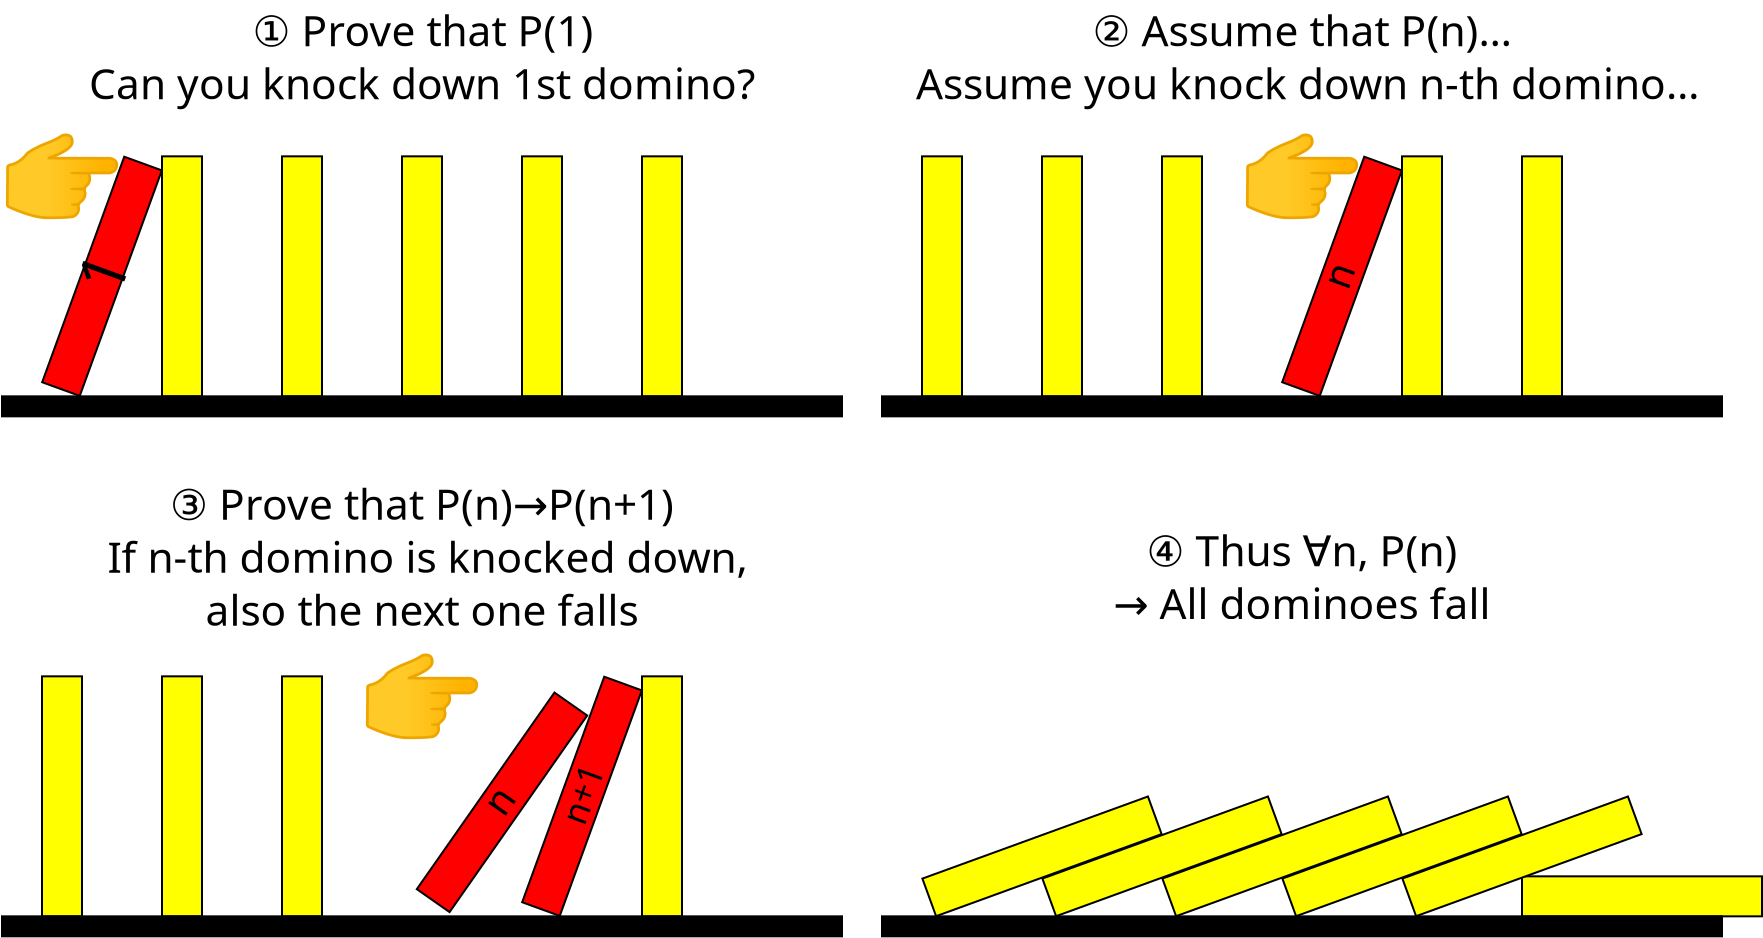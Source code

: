 <?xml version="1.0" encoding="UTF-8"?>
<dia:diagram xmlns:dia="http://www.lysator.liu.se/~alla/dia/">
  <dia:layer name="Background" visible="true" connectable="false"/>
  <dia:layer name="Background" visible="true" connectable="false"/>
  <dia:layer name="Background" visible="true" connectable="false"/>
  <dia:layer name="Background" visible="true" connectable="false"/>
  <dia:layer name="Background" visible="true" connectable="true" active="true">
    <dia:object type="Standard - Box" version="0" id="O0">
      <dia:attribute name="obj_pos">
        <dia:point val="18,12"/>
      </dia:attribute>
      <dia:attribute name="obj_bb">
        <dia:rectangle val="17.95,11.95;20.05,24.05"/>
      </dia:attribute>
      <dia:attribute name="elem_corner">
        <dia:point val="18,12"/>
      </dia:attribute>
      <dia:attribute name="elem_width">
        <dia:real val="2"/>
      </dia:attribute>
      <dia:attribute name="elem_height">
        <dia:real val="12"/>
      </dia:attribute>
      <dia:attribute name="inner_color">
        <dia:color val="#ff0000ff"/>
      </dia:attribute>
      <dia:attribute name="show_background">
        <dia:boolean val="true"/>
      </dia:attribute>
      <dia:attribute name="angle">
        <dia:real val="20"/>
      </dia:attribute>
    </dia:object>
    <dia:object type="Standard - Text" version="1" id="O1">
      <dia:attribute name="obj_pos">
        <dia:point val="19,18"/>
      </dia:attribute>
      <dia:attribute name="obj_bb">
        <dia:rectangle val="17.957,17.291;20.043,18.709"/>
      </dia:attribute>
      <dia:attribute name="text">
        <dia:composite type="text">
          <dia:attribute name="string">
            <dia:string>#1#</dia:string>
          </dia:attribute>
          <dia:attribute name="font">
            <dia:font family="sans" style="0" name="Helvetica"/>
          </dia:attribute>
          <dia:attribute name="height">
            <dia:real val="1.764"/>
          </dia:attribute>
          <dia:attribute name="pos">
            <dia:point val="19,18.547"/>
          </dia:attribute>
          <dia:attribute name="color">
            <dia:color val="#000000ff"/>
          </dia:attribute>
          <dia:attribute name="alignment">
            <dia:enum val="1"/>
          </dia:attribute>
        </dia:composite>
      </dia:attribute>
      <dia:attribute name="valign">
        <dia:enum val="2"/>
      </dia:attribute>
      <dia:attribute name="text_angle">
        <dia:real val="-70"/>
      </dia:attribute>
      <dia:connections>
        <dia:connection handle="0" to="O0" connection="8"/>
      </dia:connections>
    </dia:object>
    <dia:object type="Standard - Box" version="0" id="O2">
      <dia:attribute name="obj_pos">
        <dia:point val="22,12"/>
      </dia:attribute>
      <dia:attribute name="obj_bb">
        <dia:rectangle val="21.95,11.95;24.05,24.05"/>
      </dia:attribute>
      <dia:attribute name="elem_corner">
        <dia:point val="22,12"/>
      </dia:attribute>
      <dia:attribute name="elem_width">
        <dia:real val="2"/>
      </dia:attribute>
      <dia:attribute name="elem_height">
        <dia:real val="12"/>
      </dia:attribute>
      <dia:attribute name="inner_color">
        <dia:color val="#ffff00ff"/>
      </dia:attribute>
      <dia:attribute name="show_background">
        <dia:boolean val="true"/>
      </dia:attribute>
    </dia:object>
    <dia:object type="Standard - Box" version="0" id="O3">
      <dia:attribute name="obj_pos">
        <dia:point val="28,12"/>
      </dia:attribute>
      <dia:attribute name="obj_bb">
        <dia:rectangle val="27.95,11.95;30.05,24.05"/>
      </dia:attribute>
      <dia:attribute name="elem_corner">
        <dia:point val="28,12"/>
      </dia:attribute>
      <dia:attribute name="elem_width">
        <dia:real val="2"/>
      </dia:attribute>
      <dia:attribute name="elem_height">
        <dia:real val="12"/>
      </dia:attribute>
      <dia:attribute name="inner_color">
        <dia:color val="#ffff00ff"/>
      </dia:attribute>
      <dia:attribute name="show_background">
        <dia:boolean val="true"/>
      </dia:attribute>
    </dia:object>
    <dia:object type="Standard - Box" version="0" id="O4">
      <dia:attribute name="obj_pos">
        <dia:point val="34,12"/>
      </dia:attribute>
      <dia:attribute name="obj_bb">
        <dia:rectangle val="33.95,11.95;36.05,24.05"/>
      </dia:attribute>
      <dia:attribute name="elem_corner">
        <dia:point val="34,12"/>
      </dia:attribute>
      <dia:attribute name="elem_width">
        <dia:real val="2"/>
      </dia:attribute>
      <dia:attribute name="elem_height">
        <dia:real val="12"/>
      </dia:attribute>
      <dia:attribute name="inner_color">
        <dia:color val="#ffff00ff"/>
      </dia:attribute>
      <dia:attribute name="show_background">
        <dia:boolean val="true"/>
      </dia:attribute>
    </dia:object>
    <dia:object type="Standard - Box" version="0" id="O5">
      <dia:attribute name="obj_pos">
        <dia:point val="40,12"/>
      </dia:attribute>
      <dia:attribute name="obj_bb">
        <dia:rectangle val="39.95,11.95;42.05,24.05"/>
      </dia:attribute>
      <dia:attribute name="elem_corner">
        <dia:point val="40,12"/>
      </dia:attribute>
      <dia:attribute name="elem_width">
        <dia:real val="2"/>
      </dia:attribute>
      <dia:attribute name="elem_height">
        <dia:real val="12"/>
      </dia:attribute>
      <dia:attribute name="inner_color">
        <dia:color val="#ffff00ff"/>
      </dia:attribute>
      <dia:attribute name="show_background">
        <dia:boolean val="true"/>
      </dia:attribute>
    </dia:object>
    <dia:object type="Standard - Box" version="0" id="O6">
      <dia:attribute name="obj_pos">
        <dia:point val="46,12"/>
      </dia:attribute>
      <dia:attribute name="obj_bb">
        <dia:rectangle val="45.95,11.95;48.05,24.05"/>
      </dia:attribute>
      <dia:attribute name="elem_corner">
        <dia:point val="46,12"/>
      </dia:attribute>
      <dia:attribute name="elem_width">
        <dia:real val="2"/>
      </dia:attribute>
      <dia:attribute name="elem_height">
        <dia:real val="12"/>
      </dia:attribute>
      <dia:attribute name="inner_color">
        <dia:color val="#ffff00ff"/>
      </dia:attribute>
      <dia:attribute name="show_background">
        <dia:boolean val="true"/>
      </dia:attribute>
    </dia:object>
    <dia:object type="Standard - Box" version="0" id="O7">
      <dia:attribute name="obj_pos">
        <dia:point val="14,24"/>
      </dia:attribute>
      <dia:attribute name="obj_bb">
        <dia:rectangle val="13.95,23.95;56.05,25.05"/>
      </dia:attribute>
      <dia:attribute name="elem_corner">
        <dia:point val="14,24"/>
      </dia:attribute>
      <dia:attribute name="elem_width">
        <dia:real val="42"/>
      </dia:attribute>
      <dia:attribute name="elem_height">
        <dia:real val="1"/>
      </dia:attribute>
      <dia:attribute name="inner_color">
        <dia:color val="#000000ff"/>
      </dia:attribute>
      <dia:attribute name="show_background">
        <dia:boolean val="true"/>
      </dia:attribute>
    </dia:object>
    <dia:object type="Standard - Image" version="0" id="O8">
      <dia:attribute name="obj_pos">
        <dia:point val="14,10"/>
      </dia:attribute>
      <dia:attribute name="obj_bb">
        <dia:rectangle val="14,10;20,16"/>
      </dia:attribute>
      <dia:attribute name="elem_corner">
        <dia:point val="14,10"/>
      </dia:attribute>
      <dia:attribute name="elem_width">
        <dia:real val="6"/>
      </dia:attribute>
      <dia:attribute name="elem_height">
        <dia:real val="6"/>
      </dia:attribute>
      <dia:attribute name="draw_border">
        <dia:boolean val="false"/>
      </dia:attribute>
      <dia:attribute name="keep_aspect">
        <dia:boolean val="true"/>
      </dia:attribute>
      <dia:attribute name="file">
        <dia:string>#/home/mic/Documents/tomamic/images/comp/index.svg#</dia:string>
      </dia:attribute>
      <dia:attribute name="inline_data">
        <dia:boolean val="true"/>
      </dia:attribute>
      <dia:attribute name="pixbuf">
        <dia:composite type="pixbuf">
          <dia:attribute name="data">
            <dia:data>iVBORw0KGgoAAAANSUhEUgAAAyAAAAMgCAYAAADbcAZoAAAABHNCSVQICAgIfAhkiAAAIABJREFU
eJzs3Xmc5Xld3/vX93f22rfu6dlAImH1Ii4JQRZFEa8goigN3T2MF1kGBEXFQIKaAYHEIIqAGhG5
bNPdQ8d4ZQneG+FBzCZGY2JIFKIIhm2Y7lq69jrL73v/qOqe3quq+3fO7/zOeT0fwBxO/+r7/cyp
6jq/9/luIEmSJEmSJEmSJEmSJEmSJEmSJEmSJEmSJEmSJEmSJEmSJEmSJEmSJEmSJEmSJEmSJEmS
JEmSJEmSJEmSJEmSJEmSJEmSJEmSJEmSJEmSJEmSJEmSJEmSJEmSJEmSJEmSJEmSJEmSJEmSJEmS
JEmSJEmSJEmSJEmSJEmSJEmSJEmSJEmSJEmSJEmSJEmSJEmSJEmSJEmSJEmSJEmSJEmSJEmSJEmS
JEmSJEmSJEmSJEmSJEmSJEmSJEmSJEmSJEmSJEmSJEmSJEmSJEmSJEmSJEmSJEmSJEmSJEmSJEmS
JEmSJEmSJEmSJEmSJEmSJEmSJEmSJEmSJEmSJEmSJEmSJEmSJEmSJEmSJEmSJEmSJEmSJEmSJEmS
JEmSJEmSJEmSJEmSJEmSJEmSJEmSJEmSJEmSJEmSJEmSJEmSJEmSJEmSJEmSJEmSJEmSJEmSJEmS
JEmSJEmSJEmSJEmSJEmSJEmSJEmSJEmSJEmSJEmSJEmSJEmSJEmSJEmSJEmSJEmSJEmSJEmSJEmS
JEmSJEmSJEmSJEmSJEmSJEmSJEmSJEmSJEmSJEmSJEmSJEmSJEmSJEmSJEmSJEmSJEmSJEmSJEmS
JEmSJEmSJEmSJEmSJEmSJEmSJEmSJEmSJEmSJEmSJEmSJEmSJEmSJEmSJEmSJEmSJEmSJEmSJEmS
JEmSJEmSJEmSJEmSJEmSJEmSJEmSJElSL4S8C5AkDacYCfef5GAl4UCacjAEZkgJJIyHlHIK1QSa
ADGhTcpKhMVSwjwpC1PT3Beezlbe/x6SpP0xgEiSuibeTTL/SB4eUh4V4WEh8DAiDwe+DjgAlG+k
eeA+4AvA38bIp5PAp0Pkv08f429vuHhJUlcYQCRJmZm/h4m0xHeU4HEx5XEE/h4wkUMpZ0LgP8bI
v4uR/zBb4b+Ew3RyqEOSdAkDiCTphiye5Js6Kd8bAt8DfBs3NqrRFRFOh8C/jvDhdot/c+hO1vKu
SZKGlQFEkrRvC6d4EC2OxMALgIfnXc8+bRL4SEz5rdmjfCIEYt4FSdIwMYBIkvYkRsLCSb4HeBXw
XQzGe8hfBfjVtTLvuf0wG3kXI0nDYBDePCRJXRQjYeFeDhP5eeDRedfTJfdHeHtS5tdmDnM272Ik
aZAZQCRJV7V4km9KI78KPDnvWnpkIUTePF3hreHw9hbAkqRsGUAkSZf58kcYqa/wBuCVQCnvenLw
lzHyE3PH+HjehUjSoDGASJIusnCSJ8XIuyje4vKsRQLv6pR41cHDrOZdjCQNCgOIJAmAhVNMxja/
BLwI3x/Oi/C5kHLH7B18Ku9aJGkQ+AYjSWLhOE+Pgd8Ebs+7lj7VJPJjs8d4d96FSFLRGUAkaYid
PsktSeStwOG8aymIt83czM+Ep9DOuxBJKioDiCQNoXiK0nyLl4XAG4HJvOsplMDvzizzvHAXrbxL
kaQiMoBI0pBZPM5j0+3pVo/Lu5YC+9czU/xQeDpbeRciSUVjAJGkIXH63YwnDd4AvILh3Fo3UyHw
oelD/LDTsSRpf5K8C5AkdVeMhIXjHEsafIbhPdcjczHyrMX7eGvedUhS0TgCIkkDbGe61duBJ+Vd
y6AKgZfNHOE3865DkorCACJJA+jsKWZabd4Q4C4c8ei2Vgh818wR/n3ehUhSERhAJGmAxFOUFtu8
KMKbgNm867mWpFymVCoRSiWSUkJSKhEIECCEB96eYowQIRJJ2x3StEPa6RA7KZ12nyy/CHw+Xecb
D7yQlbxLkaR+V867AElSNs4c56kLbX4ZeEzetVwsUK5VKFerlKtVSpUypUoZCBAvvfayJ67ggWti
Gum0WnRabdqtFu2tZj6hJPKQUOfNwMt637kkFYsjIJJUcGdO8IgAbwGekXct5ySlEtVGg0q9Trle
I1zt3eYGA8iVLk87HVqbW2xtbNBuNvfWZDZijDxt7hgf71mPklRABhBJKqjl9zHbrvK6GLkLqORd
DwGq9Qb18THK1dol7zBXSQFdCCAX/mHa6bC5ts7W2gYxTffQ9g37i5kyjwmH6fSiM0kqIgOIJBXM
F0/RGG3zigivBabyrgegOjJCY2JiZ2rVleQTQM4/ipHN1XU2V9e6H0QCL5w9wv/d3U4kqbgMIJJU
EPGdVBYneGGM/DxwS971wPZC8tHpKSr1+i5X5htAzj+TpqyfXWFrfWMP/Vy3Ly5v8bCHvIDNbnYi
SUXlQYSS1Ofi3SQLxzk2P85fxsi/oB/CR4D6+BiThw7tIXz0j5AkjE5PMj47TUi69hZ4+3idl3Sr
cUkqOkdAJKmPnTnOUwm8OcA35V3LOUm5zOjMDJVabeeZfY5aXPPp7o6AXChtd1iZX+zKrlkh8NfT
n+Hh4fX0ZOGJJBWJAUSS+tDpk3xHEvmnwOPzruVC9YkJGpMT2+d0nL+/L2YAAYidlJX5Rdqt1h76
3benzR7lD7rRsCQVmeeASFIfOX2Sb01S3kTkaXnXcqFyrcrozAylSv6bbWUpJIHx2SmW5xfptLId
CQmBl4MBRJIu5QiIJPWBM/fyyJDyBuDZ9NHv5pAkjExNUhsdu7yqARgBIW5fk7Y7nD2zkPUOWZ1O
mdsOHua+LBuVpKJzBESScjR/gkfHyGtDynOBUt71XKg6MsLIzBRJ0ldldUVSLjE2NcHKwlKWzZbK
LX4Q+BdZNipJRWcAkaQcLJ7km1L4OSI/EEJ/7UhYqpQZmZ7Z2d2qd8eI561Sr1Ft1GluZLh7buA5
GEAk6SJ9M8wvScNg/gSPB34WeDp99js4hEBjcpL6xDgPlHaNADJAU7DOSTsdzt4/T4yZBa9Oq80t
h+7k/qwalKSicwREknpg4QRPTAOvIfJ9eddyJdWREUamp0hKw/22kJRK1EYabK6tZ9VkqVzi6cB7
s2pQkopuuN9pJKnLFk7wxAivj/CdoQ9nM5WrVUampymfP9NDtdERNtfXM5t9FgLfiwFEks7rq+F/
SRoEMRLmT/KsBH4uwrfkXc+VJKUSjckpaqOj13gn2OUOfACnYJ2zMr9Ia6u5h1r2ZGnmZg6Ep5D9
iYeSVEAGEEnKSDxFdb7F0RB4FfANeddzRSFQHx/fOUxwL2vfh2sNyDlb6xusLS3voZa9CfCkmaP8
h8walKQCcwqWJN2g+XuYIPCChTY/EwK35V3P1VQadUamzx0mGIdpg6t9q9SznZKWRp4MBhBJAgOI
JF23pffzkHaFu4i8FJjMu56rOb+tbqOxz68c3oSSJAnlaoV2s5VJeyHwpEwakqQB4BQsSdqn+Xv4
ByS8CvhB+uzwwAslpRL1yUnqY2MQrnCM+a75YnjXgABsrq6zvryyh3r2ZHmmzEw4TCerBiWpqBwB
kaQ9iHeTzD+CZwV4FZEn5F3PtYQkoT4+QX1ygnBZ8NBeVepVyG4ZyMRiyiOB/5FZi5JUUAYQSbqG
+DFq84s8dyHwj0PkEXnXc00hUBsbozE5SVLq24GZwiiVyyRJQpqm2TSY8lgMIJJkAJGkKzl9kluS
lJcsLPHyEJjLu55rClAdGWVkapqkXGaY125krVyt0tzczKStGPlG4J5MGpOkAjOASNIFzpzgOwO8
gsj3E/p3fcc51ZERGlPTOztbKWvlWiWzAELgG7NpSJKKzQAiaeh9+SOMNJa5IwZ+nH49v+MSlXqd
xvQ05aonmHdTpVrNrrHAQ7NrTJKKy9WJkobW0vt5SKfEjxF4ITCddz17Ua5VaUxPU6lda0vdPe4k
5S5Y19wF61wbC1+5fw817Ul7ZoWRcBfZ7O0rSQXlCIikoRIjYf5evjOBH+9Engns5Tjw3JWrNepT
k1RHRrafcJlHjwSScom0ncnuueXTIzwY+OssGpOkojKASBoKp9/NeKnOHQsneUWARxXl/r1cq9GY
mqLSGMHUkY9SqZxVAKFS4lYMIJKGnAFE0kA7cy+PJPIjIfKSWJBpVgDlep3GxCSVcyMeyk2pUqK1
lU1baeBANi1JUnEZQCQNnM+/h/p4neeEyMtIeXze9exHpd6gPjVFpV7PuxTtSJLsNkMLkYOZNSZJ
BWUAkTQw7v8ADy0l3EXgBURm865nPyqNBo3JKcoGj74Tkuz2a0kDM5k1JkkFZQCRVGjxbpL5h/Gd
IeElRJ4N/X92x4UqjQaNqRnKtQy3e1WmQsgugATwGy1p6BlAJBXSmVPcGjq8aCHy4gC3Fmt9dqA6
OkpjcpLS+XM8CvUvMFSyDCBEHOKSNPQMIJIKI0bCwkmeCryMNs+kYL/DQkiojY9Tn5wkKRWq9OGW
ZQBxBESSivXmLWk4Lb6HqVjl8MJJXgk8Ku969isplaiNT1CfnCQkO8eOOOBRHLseVriftjyEUJIM
IJL61unjfEuS8JI05Q4ChduPtlSpUBufoDYxke00HvVUmqaZtRUCGW3oK0nFZQCR1Fd2Dgw8EgMv
Ax5LBAp2716u16lPTFIdHcOhjuKLaXbfwxgNIJJkAJHUFxbu4f9IS7wsRI5FmMi7nutRHR2jPjlF
uVbb/WIVRozZjYDEhLOZNSZJBWUAkZSb+DFqi0s8JwZeGiNPCAUcLAhJsr2+Y3yCpFLJuxx1QdrJ
cApW5L7MGpOkgjKASOq5+z/AQ5MyL5pf4kcDHCjiLKXt9R2T1MbHH1hYroHUbmW3bjwxgEiSAURS
b8RPUp6/j2eGlJcS+G5i0VZ2AAEqjVHqE5NUGiO4vmPwxRjptNuZtddK+UpmjUlSQRlAJHXV6Q9w
cynhzoWv8GMh8KACxg5CklAdG6M+MUWpWjV3ZKUAr2On1c6yzuaB2/hCZq1JUkEZQCRlLt5NsvAw
vjsEXhrh+2JBf9eUKhVqE5PUxiecZjWkOq3sRj+AvwlPIdMGJamICnlTIKk/LZ9grg0/Og8vCfD1
BfiA+3IBKvWR7WlWI6OF2wJY2Wo1s9s1N8BnMmtMkgrMACLphp07MLC1c2BgEe/ZQymhNjpBfXKK
pOKvRgEx0tpqZtZcCv85s8YkqcB8l5V0XeLHqC0s8v0EXgI8tYgHBgKUazVq45NUxy88rbyQYzfK
WHOrmekhhMAfZ9mYJBWVAUTSviwe58GdhJctLPFCAnN513M9theVj1OfmKRU9dBAXVlzfSPL5jpJ
mf+SZYOSVFQGEEm7ipGw8EG+O6S8PIVnhEgp75quR6laoz4xSXXMszt0bWknpbmZ3fQr4E9nDnsK
uiSBAUTSNczfw0QIPG/hJD8BPLqQE5NCoDo6Rm18ksrIztkdhfwXUS9tra+T8Q/K/5dlY5JUZAYQ
SZc5cy+PDCmvBO6IMJp3PdcjqVSoj09Sm5gklAo5YKOcxBjZWst0+hUh5d9k2qAkFZgBRNJ5Cyd4
Yhp4TUh5BkVcUh6g0hjZXlQ+Np53NSqorfUN0jTNssmvTlf5VJYNSlKRGUCkIXff+xmtVnh+jLwy
wiNCAacnJaUytYkJahOTJOVK3uWowGKMbK6sZdwo/zIcppNto5JUXAYQaUjNn+T2CC8PkRfHyEze
9VyPcmOE+sQU1dGxIo7XqA9trK5lPfoBgXuzbVCSis23bGnInD7Ot5TglTHwPKBwwwXbW+huHxh4
8Ra6ex262csi9F0uiJc92H9blz29z7auefke28r7dbjil/X4dYgPXNNptzl7ej7rTQo+M3OER4Xg
1geSdI4jINIQiO+ksjjGD8XATwKPK+KdUKlWoz45TXXULXTVBRHWlpaz3yEt8puGD0m6mAFEGmDz
9zAREl66AD8O3JZ3PfsVQqA6NkFtcpJyvbH9pLdyu/AFuh5bGxu0m62sm90owfuzblSSis4AIg2g
0x/g5lDiJ4G7IkzmXc9+JZUK9clpauPnttD1pnrvAr5e+5N2Oqwvr2TeboT3TB1jMfOGJangDCDS
AFm6l6/vdPgJAi8GGnnXsy8BKo1RahNTbqGr3omwuniWmGYe2lqlwC9l3agkDQIDiDQATt/LN5c6
/GQn5SiBQp26l5TKVCcmqU9OuYVuJhz92I+15eVuTL0CODF9hC90o2FJKjoDiFRQMRIW7+XpMfJq
Up4cC7anXaUxQm1yemcL3YIVr4HQXN/I/MTzHa1O5E3daFiSBoEBRCqY+E4qC2P8wOJJXhPhW/Ku
Zz9CklAdn6A+MU2pVtv9C6Qu6bTb27tedUEIvPPgUf6qK41L0gAwgEgFcf8pxkodXrwQ+Sng9iJN
tCnV6tQnp6iOTbiFrnKXpikrZxaJsSt/i1ZakTd2o2FJGhQGEKnPnX4346HBK0Kbnwbm8q5nrx7Y
QnfqgS10pZzFNGXlzAJpp9OV9kPkTTcd42tdaVySBoQBROpT959irNTihQT+MXBT3vXsVVKpUJ+Y
ojYxtbOFrtQfYoyszC/RabW71cX/nF7lV7rVuCQNCgOI1GdOv5vxUp0fi21eTWAm73r2xC101e8i
rC4s0W42u9ZDGnhFuIuubKklSYPEACL1iaXjTHcCPwm8siiHB4ZSaXu0wy101c8irC4t0drc6loX
IfIbB47yb7vWgSQNEAOIlLPl9zHbrvBTHfhxYCLvevaiVKtRn5ymOj5JcAtd9bMIq0tnaa5vdrOX
v9qY4NXd7ECSBokBRMrJ8gnmWpFXtLZHPfp/xGNnmlV9cprK6Fje1Uh7EFldOEtzs6vho03Knbc+
k/VudiJJg8QAIvXYfe/nYKXMz7TgZQT6/k4+JAm1iSnqk9MkFadZqRhimrIyv9jNNR/b/QReP3cH
n+pqJ5I0YAwgUo/cf4qxcouXx8BrKcBUq1K1Sm180t2sVDjpzla7nVaX14NHPjFb5p91txNJGjwG
EKnL4imqiy3+r9jmDTFwMO96dlNuNKhPzriblQop7XS2w0e7a1vtnvOlSuB54TDdOVBEkgaYAUTq
kniK0kKHH1lo8zoCt+ddz7WEEKhOTFKfnKFUreZdjnRd2s0mq/OLpGna7a42YsqzJ+7gTLc7kqRB
ZACRuuDMcZ660OaXgcfkXcu1hCShNj5JfWaWpOSvAxXX1to6a2eXIcZudxVD4EWzd/An3e5IkgaV
dxxShk6f5DuSyC8Cj8u7lmtJyhXqUzPUJiYJSZJ3OdL1i7B29ixbaz3ahCrwxpkjnOhNZ5I0mAwg
UgbmT/BoAncTeU7etVxLqVqjPj1DbXwC8PwOFVtMU1bnF2ltdXenq/P9RU7MfpbX9aQzSRpg3oFI
N2DxOA9OE15L5IVA324VVW40aEzNFvj8jnjFh1e9Zre2dr10lwviZQ/239ZlT++zrUF4Ha74ZXtr
q9NssTK/SNrp2Rrwj8+UeUY4TG/SjiQNMEdApOtw/ykOJR3+SRp5EZH+PBwjBKpj4zSmZylVa3lX
I2Vma3Wd9bPLxO6v99gW+FSrxQ+Eo4YPScqCAUTahy+eotHo8KrQ5jXQn4cInj84cGqapNyf2Ui6
HjFNWVtcornR1ZPNL+4T/ms55emzd7LWs04lacAZQKQ9iJGwcIIfps2bga/Lu54rcUcrDbLW1hZr
C0u9nHIF8OkqPG3iGIu97FSSBp1rQKRdLNzDE2LCrwB/P+9ariQkJepT09SnpglJ3y5DuUEDtvbh
ik+7BuRqT26cXWFjZWUPfWTqL1ptnnLoTu7vdceSNOj8mFS6ivmT3B5S3hQDd9CHYT2UStQnp6lP
ThNKgxo8NMzSTofVhUXaPdrl6gJ/Wi3z9NmjnO51x5I0DAwg0iXuez+j1QqvjZGfjoF63vVcKimV
t8/wmJzyDA8NrK31ddaXlondP9X8Uh/vlPnB8cOs9rpjSRoWBhDpAgsneGaEd8TIg/Ou5VJJqbQd
PKamCcHgocGUdjqsL53t6ULzcwL83tktjjzkKL3vXJKGiAFEAs6c4BEh8rYIT8u7lkudP7V8cooQ
+m4mmJSZrbV11s+ezWPUAwLvnT7Ei2eeQrv3nUvScDGAaKidPcVMp8UvRLiL0F9/H5JKhcb0LLXx
STB4aICl7TZri0u0trbyKSDyxtmj/Hw+nUvS8OmrGy6pV+LdJIsP40XtNm8iMJd3PRdKyuXt4DEx
ZfDQYIuwubbKRi8PFbxYJ8JPzR3jHXl0LknDygCiobN4km9aiPwL4HF513KhkJSoT89s72rl4nIN
uE67zdr8Iu1mboeLLwDPmzvKH+RVgCQNKwOIhsZ972e0XOHn08jPAH2zb20ICbWJSRozc26nq4EX
Y2RzeYWN5VX2fmZJ5j6bdnjWgefz2bwKkKRhZgDRUNjZ3erXidyedy3nhbAdPKbnSMr+VdTga21s
sra0RNru6WnmF4mBj4YOxw48n+XcipCkIeddjwba/R/goaUSvxbhe/Ku5ULVsXEaswcoVap5lyJ1
XafdZn1xidZmrrvbxhh48+xneG14PTlssyVJOscAooEUP0ZtYYnXRngNUMu7nnMqI2OMzB2gVO2b
kqSuiTGysbzM5soq5LPI/JzlNPD8A0f4cJ5FSJK2ucWOBs7CSZ4UI78FPCLvWs4p10cYmT1AudHI
u5SCild8eNVrdmtr10t3uSBe9mD/bV329D7b6vPXobmxwfriEmknv+lWOz4dE5479zz+Mu9CJEnb
HAHRwFg4xWRs889j5CX0SbguVWuMzB6gMjqWdynSxbo0INFptVhfOpv3dCuAGCK/cbbJzzzkBZ5s
Lkn9xACigbBwgmfGNr8O/bHIPJRKNKbnqE9N512K1BOxk25Pt1pdzbsUgDNp4IUHjjrlSpL6kQFE
hXb/KQ6VOrw9Rp6Tdy0AIQRqUzM0pmc9y0PDIUY2V88dJpj/2u4An0zLPP/AYb6cdy2SpCszgKiw
5k/wItq8BZjMuxYC1MYmacwecEtdDY3m+jrrZ8+Sttt5lwLQinD3zGf55+5yJUn9zTslFc7pk9yS
pPw28L151wJQbowwMneQcq2edylST7S3mqwvLdHe2sq7lHP+JgaOzh3hj/MuRJK0OwOICmXhOM+L
kd8gkPviiqRcYWTuINWx8bxLkXoi7XRYX1yiub6edynnROC3SHn13B0eLChJRWEAUSF8/j3UJ6r8
8xj4ibxrcZ2Hhk2Mka2VlZ11Hrme5/GAwOcjvHjuCJ/IuxRJ0v4YQNT35u/hUSR8EPiGvGupjo0z
MneQpFzJuxSp+2Jka22NjaVl0jT38zzOSYG3b47xs7c+k74ZipEk7Z0BRH1t4R6+LybcQ84LzUvV
KiNzN1EZGc2zDKlnWhsbrC8u0umPBeYAhMBfh8iLpo/yh3nXIkm6fgYQ9aV4N8nCI3hdjPwcOR4q
GJKExswc9clpCH1xtqHUVa3NTTaWlmg3m3mXcqF2gF86u8kveKigJBWfAUR958sfYWRxlRNEnpVn
HdWxiZ3pVv41Ubflv66i09ze2aoPTjC/1J+nCT964Hn8Wd6FSJKy4Z2V+sry+5htrfKhGHlCXjU4
3Uq9F8grhKSdNhtnl9nqjxPML7RG5C0zFf5pOExfDcdIkm6MAUR94/S9PKyZ8rEQ+fo8+g8hUJ+e
pTE963QrDby002FzeZnN1VXol52ttsUIJ2KHf3jg+Xw172IkSdkzgKgvzJ/g0aT8AXBzHv1XGqOM
HLiJUrWaR/caer0LALGTsrmyzObKCjHtuwPDPwv8+NxR/iDvQiRJ3WMAUe7m7+EfAB+D3h8umJTL
jMzd5GGCGnixk26PeKz00VkeD1gGXj9zM28PT6F/tt2SJHWFAUS5On2S7yDyEWCs133XJqcYmTlA
KJV63bXUMzHdGfFY7ssRjxgjJ2PCPzxwhK/kXYwkqTcMIMrN/Em+LY/wUapWGT1wiHJjpJfdSj21
HTxW2Fxe7sfgAfDpNPATB47yb/MuRJLUWwYQ5WLxOI9NIx+ll+EjBOpTMzRm5gguMteAium5qVZ9
OeIBcIbIG2du4dedbiVJw8kAop5buJdvSFM+QQ/XfJTrDUYPHqJUrfWqS6mn0k6bzbPLbK2u9OMa
D4CNEHhrZ51fPPBCVvIuRpKUHwOIemr+Hm6LKb8PzPSkwxAYmZ2jPjmb43nqUvd0Wi02l8+ytbbW
b9vpnhMjnEjKvHbmMP8772IkSfkzgKhnlo4z3Qn8PnBbL/orVaqMHbqFUq3ei+6k3ojQbm4R08jW
8jLNzfV+OEj9av5DTPnpuTv4k7wLkST1DwOIeiK+k8pi4HeBb+hFf7XJKUbmDhJC0ovupK5L2222
VlfZXDkLkX5d3wFAhM8FeM3sUf5V3rVIkvqPAUQ9MT/G2wN8R7f7CaUSYwdvpjLa8119pczFGGmt
r7O5fJb21lbe5ezFEvDG2TLvCIdp5l2MJKk/GUDUdQvHeVkMvLTb/ZQqVcZvuZ2kUul2V1JXtbe2
aK6usLW62q8Lyi/VCvCb5Ravn/gR5vMuRpLU31yWq65aPMG3p/AHQFdTQaUxytihWzxUcGDFKz68
6jW7tbXrpbtcEC97sP+24sX/J+102FpZYWtlhbRTnN1pA3y40+HVB57PZ/OuRZJUDAYQdc3iSb4u
jfwJMNfNfmqT04weOIg/zoNs8AJITCOtjTWaK6u0tjb7ek3HVfxRGnjtgSMeJChJ2h+nYKkr7j/F
WNrmQ3Q5fIwcuIn6ZM+OE5FuWNpusbGwSHN9rSjTqy716TTwcweO8OG8C5EkFZNbBClzMRJKHd4H
PKab/YzedLPhQ4UROx1WvvpVlr70RbbWCrO240J/E+D5M5/lsYYPSdKNcAREmVs4wd0Ent3NPsZu
uoXq+EQ3u5Ay0Wm12FhapLm6mncp1+urIfKG6VV+O9xFK+9iJEnF56R5ZerMcZ4dAr9DF3+2DB/D
qGBrQGKkub7G1soyrY2NPdbVdxaIvCPd5JcPvJCVvIuRJA0OA4gyc+aZLJ5GAAAgAElEQVQe/l5I
+CQw2p0eAmOHbqY6ZvgYPsUIIGm7TXPnsMC0XZydrC6xFuBXwxZvmX4BS3kXI0kaPE7BUiaWjvN3
OoGP0rXwAaM3HTJ8qC+1NjbYWlmmuVbYaVYAmwHe1YI33XSUr+VdjCRpcBlAdMOW38dsK/Ax4GC3
+mjMzFEbn+xW89K+pZ02zZUVNpfPFurcjitYI/LuWOHNs4f5ct7FSJIGnwFEN+SLp2i02nwEeHi3
+qiOT9CY6epuvtLeRGhtrrO1vExzbY29T/vqS8sBfr1S5q3jhzmddzGSpOFhANF1i6coLbY5EeHx
3eqjXB9h7ODN3Wpe2pPttR07ox3FXdtxzgKBt5dS3j51jMW8i5EkDR8DiK7bYou3xcAPdKv9UqXK
+M23QnCvBOXg3GjHyjLN1cKPdgDcHyK/0tnkN9zVSpKUJwOIrsv8cd4QAy/vVvuhVGLs5tsIpVK3
upCuKO10aK6cZXNlmbQ1AMdeBD5Pyts2J3jXrc9kPe9yJEkygGjfFk7wjyL8XDf7GLvpFkrVaje7
kB5wfrTj7PbajuKdUn4l/y5G3jZb5kPhCJ28i5Ek6RwDiPblzEleHiP/rJt9jMwdpDLStd18pfNi
mrK1sszm2SXS9gCMdkCTwIfo8Cuzd/CpvIuRJOlKDCDas/mT/CiRd3Szj9r4JPWpmW52IdHe2toe
7VhZJg7GaMd9BN7VKfEbBw9zX97FSJJ0LQYQ7cn8CX6IyDuBrq0IL9fqjBw81K3mNeRiJ6W5tsLm
2UU6zWbe5WShA3ySyG/NrPJ74S4GYghHkjT4DCDa1fxxngMcp4s/L0mpvL3o3B2vlLH2xgaby0vb
p5QPxmjHnwPvrZY57vkdkqQiMoDomhaOcywG3ksXf1ZCCIzdfBtJ2R9HZSOm6fa5HWeX6DS38i7n
RnWA/wR8qNPhQwefz1/nXZAkSTfCj5t1VfMneAHwLqCre+GO3Xwr1dHxbnahwotXfHjpNe2tTbaW
z9JcXSGmaS8K67aVEPmZyPaBgWnCVkj7Zivd5Uj+u2uVS7RDpz/ONdkKrNUiuc/vi03i9AtYyrsO
SboaA4iuaOEkL42RXweSbvYzcuAm6pPT3exCA+HaASRtt1g7/TVa62u9K0nSXmwCG3kXseMs0A+f
TLQCrOZdxI6VCO28iwA6BJbzLgKAyDqBy4fOI6sx0EoiSxG+RuQrBL4Uynxp5jBnc6i00AwgusyZ
k/xEiPwqXf75qE/NMjJ3oJtdaGBcPYB0mlusfPVLpO1+eA+VJA2bCKdD5L8T+B9EPp0m/PncIf5b
eEpfhLu+ZADRRc4c57Uh8KZu91Mdm2Ds0C3d7kYD48oBJHY6nP3S3w7KGR6SpMGxSuQ/xYR/n8Af
Tk/yn8PTrzCyMqQMIAIgnqK02OJtMfDybvdVbowwccvt4I5X2rMrB5C1+7/K1kp/jNpLknQNGzHw
iSTlI80Ov3foTu7Pu6A8eQcoPv8e6hM17gF+qNt9lWo1Jm59MCHp6tISDZzLA0inucXZL34hl2ok
SboBLeAPgQ+mG3zwwAv7YyONXjKADLml40x3Ah8CntTtvpJKhYnbHkxScrtd7dflAWTt9NfYWnaj
H0lSoa0S+GCEd80d4Y/zLqZXDCBDbP4ktxP5feDR3e4rKVeYuO1BJOVKt7vSQLokgERY+tvPkXZc
3ydJGhifDpFfm67w3nA4/y29u8kAMqQWT/JNaeTDwG3d7isplRm/7UGUKtVud6WBdXEA6bSanP3f
n8+vHEmSuudLRN6yOcG7bn1m35z9lCkDyBCaP8kPE3kvMNrtvkKpxMStD6JUrXW7Kw20iwNIa22V
lfu+nF85kiR13/0h8ivNDr926E4G6qArVwIPkRgJ8ye5m8gpehQ+xm+53fChzKWxH84SkySpqw7G
wC9Wynxm/iTPzbuYLDkCMiQ+/x7q4zV+O8CxXvQXQsL4rbdRro/0ojsNvItHQJqrK6x+7Sv5lSNJ
Uo9F+MMk5cdn7uDTeddyowwgQ2D+JLeHlN+LgW/uRX8hSRi/+TbKDcOHsnJxAGlvbrD85f+dXzmS
JOWjDfza5jg/W+T1IU7BGnBnjvNUIn/as/CxM+3K8KFuKtXqhOCvL0nS0CkDP1lf4U8WTvCYvIu5
Xr6DD6h4N8n8Se4Ogf8XONiLPs+Hj3qjF91piIUQqI6N512GJEl5eVSEPz5znFfEWLwZTYUrWLtb
OcWBZpvjwHf3qs+kVGb8Vhecq1suP4gwbbc5+8XPE1MXpEuShleEj1ThRyeOcibvWvbKADJgFk7w
xAj3Arf2qs+kXGb8lgdRqnrOh7rl8gAC22tBVu77MrHT6X1J3RDxt7Ik6Xr8TUz4vrnn8Zd5F7IX
vtUNiHg3yeLD+Icx8Ea25wf2RFKuMHHrg0gqnnCubrpyAAGInQ6bZxdpbayRttvEdPuCGFOIl1ws
SdLgWoqBH547wifyLmQ3BpABsHicB6eB9wNP7mW/pWqN8VtvJyn1LO9oaF09gOzhDy6+Ku1cHmLS
S8NKhABp5wrTu2K84rSvmF4+ChNjhCtem5K223SaTTqtFukVvlaSpP2KsAU8b+4ov5d3LddiACm4
M8e5MwTeAUz0st9KY4Sxm28jJO5joF7ILoBA3MOlu1wQ99nfLk9tB5LW9gjOVQLOZV94w4M7DzSw
p/6u4493vXjnWxGJ177uumrYYztpvKT/6xAve7D3L41X+3nswehdjBfk7l6PFu70faN/F29Amsbs
74L2UW7MeYTWAeKB1g6BH5k5wom8C7kaA0hBLb+P2VaF3wR+uNd9V8cmGLvpZgj++KhXBjuAXFdb
N/o67OnuY68B5Drbuu4bb1+Hi67J4iZ+z3ejV7ku7uGa3doZytfhCtfdUCDN6vfbXvu8vtch7/Cz
3/7jztd0dga10xQ6O/9M+zfItSM8p19HQryDLKCFe/nemPLbwC297rs+NcvI3IFed6uhZwC57Dpv
vHe5fIheh0LeePs6XPW6vgggebwOxZTG7TDSbkM7hXYn/4B1ToQtIt83d4yP513LpQwgBbJyigNb
bd4a4Fge/Y/M3UR9ajqPrjX0DCCXXeeN9y6XD9HrUMgbb1+Hq15nACm8dgdaHWi1tkNJzs7GhMf3
2+5YBpACiJEwf5I7A/wyMNvr/kOSMHrTzVRHPfhNeTGAXHadN967XD5Er0Mhb7x9Ha56nQFkoKQR
mm3YakFeO8ZH+Fy1xeMmfoT5fCq4nAGkzy3dy9d3OryTwHfl0X9SqTB+6FZKtXoe3Us7DCCXXeeN
9y6XD9HrUMgbb1+Hq15nABlY7c52EGm29/Gjlp1/PXOEZ4bQH98QA0ifiqeoLrb56Qj/BGjkUUO5
PsL4zbcSSqU8upcuYAC57DpvvHe5fIheh0LeePs6XPU6A8jAixE2m7DZ6nkQedXsUX6lpz1ehQGk
Dy2c4Jlxe7rV382rhtrkFKNzN7nTlfqEAeSy67zx3uXyIXodCnnj7etw1esMIEMjAltN2Gj2LIg0
Q8q3ztzBp3vS2zV4d9lHTn+Ahyclfhl4Rn5VBEZm56hP93ypiXQNBpDLrvPGe5fLh+h1KOSNt6/D
Va8zgAydGGG9uR1Gut8ZfzJT4fHhMLmegOsR1n1g6TjTHXgdgZcBlbzqCKUSY4dupdIYyasESZKk
oRICjNagWoL1re1tfbvXGX9vocUrgLd1sZc9lKHcfP491Ceq3EXg58lhd6sLlesjjN18C0nJTKp+
5AjIZdf5yf8ulw/R61DIT/59Ha56nSMgQy1GWNvcXqjeRYuVFn83z12xvNvMQXwnlfkxjoSE1xF5
SN711CenGZk76HoPSZKkHIUAY43t6VhrTbqV36ZbFX4O+KmutL4H3nH2ULybZPFhHCHhdTHy0Lzr
CaUSYzfdQmVkNO9SpF04AnLZdX7yv8vlQ/Q6FPKTf1+Hq17nCIh2tDqwurGPH8v9aRJ46OwRvtiV
1neR5NHpsIl3k5w5zrMXHs6fx8A9/RA+yo0RJm9/iOFDkiSpD1VKMN7o2gSVKqkjIAMpnqI63+Jo
CLwaeGTe9ZzTmJ6lMXsg7zKkfXAE5LLr/OR/l8uH6HUo5Cf/vg5Xvc4REF2i3YGV9a68kquVFl+X
x1oQ14B0wf2nGCt1ePFCm58OgdvyruecUrXK6MGbKddzOddQkiRJ+1QuwdjIdgjJ2FiryguAt2Te
8i4MIBm67/0crFR4BW1eDszkXc+FapNTjMweJCTOupMkSSqSSgka1e1DCzMV+VFyCCBOwcrAwgme
mEZeRuCHAtTyrudCSanM6E03u9ZDBecUrMuuc+rRLpcP0etQyKlHvg5Xvc4pWLqGlfXtxekZ+7bZ
o/xR5q1egyMg1+n0uxkv1TkSAz8W4Rv7cQfb6tg4owcOEUqlvEuRJEnSDRqtw9m1zGPdc8EA0tdO
38s3hw4vDoFjEcbzrudKknKZkbmbqI71ZXmSJEm6DkmyPRVrPdupWM8CfjLTFnfRh5/b95/F4zy4
A8dC4A76aDerK6lPTtOYPeBaDw0Yp2Bddp1Tj3a5fIheh0JOPfJ1uOp1TsHSLiLboyBpml2bScJj
p5/Hn2fX4rU5AnIVS8eZTuE5MXBHCk8MfR7WSrU6owcOUa7X8y5FkiRJXRKAehXWN7NrM015KhhA
cvG1E9xUhmfGwLPake/utwXlVxKShMbMHPWpafo8I0mSJCkDtTJshH0M2u3uCcAvZ9baLoY+gJy5
l0cmKc+K8P3A44AkFGS0sDo2zsjcQZJyJe9SJEmS1CMhQLUMW63MmnxCjIQQejNnbugCyPw9TAR4
ckz4LuAZpPzdguSN88q1OiNzByk3RvIuRZIkSTmoVTINIAeXTvAg4G8za/EaBj6AfPEUjdE230Lk
CTHwVODJEap513U9knKZxvQctcmpvEuRJElSjsql7ZGQrKZhxRKPwgByfRZOMUnKt8UO30bgybHN
4yLUirw8IoSE+vQM9akZd7eSJEkSsH1CerOdTVsx8mjg97Np7doKH0AWj/PgCE9MA98W4EmxzaOB
5FzgKHDuAKA2Pkljds51HpIkSbpIuZxdACHy8Ixa2lXhAsgXT9EYafF9BP5P4LtTuB2KHzQuEqA6
OkFjZo5StZCzxSRJktRl5WwnxtySaWvXUJgAcuYEjwiBn6LNcwlM5l1Pt1THxneCR9/vACxJkqQc
lTIMIBFuzq61a+v7ALL0fh7SKfOLwA8TGdgFENXRMRqzBwwekiRJ2pMQsluIHgwgED9JeeE+frYT
+UfAwB7vXR2boD49Q7k2sP+KUh8p2qbbkiRdWxKgk83bW89mGPVlAFk6zt9Z+CofBL4171q6ISQJ
tfFJ6lMzJBUXl0uSJOn6hOwWQtd6dRhh3wWQxRN8ewd+B5jLu5asJaUytalp6pNThKSUdzmSJEkq
uAwDSMLvUwW2MmvxKvoqgCyc5Blp5HcYsClXpWqN+tQ01fFJQoY/JZIkSVJWFhaoMUwBZP443xMj
v0tBTym/VAiB6vgEtYkpyvVG3uVIUgG4Rqe/+f2RBt16lVYv+umLALJwgsdEOMUAhI9StUZtcora
2ASh5DQrSdq7gDe5/czvjzTobvuf3R/9gD4IIPP3MEHgXxGZyLuW6xWShOro+PZoR8PRDkmSJPVG
Flvw7miF15Nm1to15B5AYsJvEHlo3nXsWwhUR0epjk1SGR1zbYck3TA/Xe9vfn+kfpRhANnMrKVd
5BpA5u/laaQcy7OGfQlQrjeojk5QG3eKlSRJkvKVZhdAzmbW0i5yCyDxk5QXvsrb8+p/z0Kg0hih
MjJGdWycpJz7oJEkqV84KCApTzG7EZAIp7NpaXe53U3Pf4U7QuDhefV/LSEpURkdpTo6TmVklJAk
eZckSZIkXSTLBRshDngAiZGwcJJX59H3FQUoVevbIx2jY1Qaje0nJUm6FjeGkpSjTie7tmIY8ABy
5l6+PYFH5tH3OaVKlcrIKOXGCJXGiOs5JEmSVCidDD8ACfCV7Fq7tlwCSAJ39LrPUqW6HTZGRijX
R1zLIUm6cY5+KEs39PPkD+MwynIEJET+OrvWrq3nd+HxFKX5Nt/f1QlOIVCu1ynXRqg0GpTrDUc4
JEmSNFCyDCAd+KvsWru2ngeQMy0emwQOZN1uqVajOjZBpT5CqV73XA5JkiQNrBihneEq9CQZ4BGQ
AI/PtL0QGDlwE7WJqSyblSRJkvpWJ9szy1dmPsOXM23xGnofQAKPybK9sUO3Uhkdy7JJSZIkqa81
29m1FeHPwusz3dX3mnp+wEWAh2bVVm1iyvAhaX9cpylJGgCtDANIgD/NrrXd9TyARLglq7bqU9NZ
NSVJkiQVQppmOwUrwH/JrrXd5XHE93gWjYRSiVK1lkVTkiRJUmFstbJtL0T+U7YtXlseAWQki0aS
kud4SJIkafhkuf4D+F/Tx/jbTFvcRR4BJJMDOdxmV5IkScOm1cl2+lWEj2fX2t7kEUDy6FOSJEkq
vM1mxg2G3geQPOYxZRNAHAGRJEnSEOmk2e5+RWS93ebfZNjinhR2CpYkSZI0TDayH/342KE7Wcu4
1V0VdwqWAyCSJEkaEu0ONLPf/epfZdvi3hQ3gEQTiCRJkobD+lbmTa60K3w081b3oLABxCUgkiRJ
GgZbre0RkIydOHiY1cxb3YOeBpB4Ksv1HyYQSZIkDbY07croB2nCb2Xf6t70dgRkMcP+zB+SJEka
cGtbEGPGjUb+5MDz+LOMW92zngaQL1TdAUuSJEnai/WtjLfdfcAvdaXVPeppAKnOeQihJEmStJut
VhcOHQQifG6mwu9m3/Le9TQQVDay7M85WJIkSRo87Q6sbXan7QC/GA6T/ZL2fehpACk1XQMiSZIk
XU0nhdWNrjX/v2ZWeF/XWt+j3gaQkN0akGACkSRJ0gDppLCyAWnWi853xMA/CneR8XGG+9fTABIq
GaYG84ckSZIGRLsDy+vb2+52ReA/zh3h/+lS6/tS7mVnCe6CJUmSJF2o1dmedpX5drsPaCcpr+ha
6/vU0wCy3ibJrkOHQCRJklRsm01YbwLdCx8Ab50+xn/rag/70NsRkA5JZmMg5g9JkiQVVIzbO101
u3POx4W+0Grz+q73sg89DSChRkL3X2RJkiSpb53bZrfTrfUeD+iEwJ2H7mSt6z3tQ8/XgGQ1uuQu
WJIkSSqSGGFjCzZ7tQ9V4J/OHOHf96i3PevtCEiHpLvT2yRJkqT+02zD+lYXd7m6VOA/zhziF3rU
2770NoAESpktsHEARJIkSX2u1d4e9Wj3Knhsuy+WeG54Sn8ufuhpAGm2CKUMjyKUNAwcN+1vfn8k
6Upabdhobq/36LEm8Oy5w3y55z3vUW9HQLI8B8T8IUmSpD4SIzRb22s8erDA/GolvGTuKH+US+97
1NsAUiEhq2+GH7pJkiSpD7TasNXaPlCwi4cJ7i7w6rkjvC/HCvaktwEkJcmuMYdAJEmS1HtpCq10
O3i02jmHjgf80uwR3pJ3EXvR8wASM4ogxg9JktQrMUKMcWcGxl7uNneuCfs4OiCLm9grtOFntjcm
jdvTqTqd7f+209ymV11d5K2zx3h13mXsVc93wcosIPqXSZKkoRMv+Kg5pg88Ti94fNE150PDJc9z
4fPnHsZz/yFNI7GdkgLpBW3oOoT8b9vC+f/Zu+3Q2Y1qMverM0d5FcfyLmPvehpA2iWSJLPEmPeP
siRJxXb+5jzGS27I4wU3Xuceb9+NnXv+0usv+toHOnjgcXrBY3Ye7zQWIw98PRf0fWF/BbkT1BX0
QX7b88BVscQIPz93lDdxNO9S9qenAYSY4RoQSZL6RLzgo9LIBY/jpTfT8bLHMXLR9efulCJXuXlP
L/qTi2/+LwsRl48KXDhqIKmw2kReOneMd+ddyPUo7ja8joBIknqo3WrT2tik1WyRdjqkfTcJXNKQ
WIiBw3NH+UTehVyv3gaQLEdAzB+SpB7otDusL63QajbzLkWS/kenww8efD5/nXchN6KnU6Ky3IbX
HR0kSd3WbjZZPrNg+JCUtxjgHetl/n7RwwcUeRcsh0AkSV2UdlJWFpZcMyEpb/eHlBfO3MFH8y4k
K71dhL7njbAlScrXxuqq4UNSrgJ8uFLmReOHOZ13LVnqaQDpQMkEIkkqgubGVt4lSBpeX42B18we
4QN5F9INvd0WN9NF6EYZSVJ3xDQlpu5yJannmhHenG7w8LkBDR9Q6G14JUnqEj/kktR7HyfllXN3
8Bd5F9JthV0D4luDJKlbQgiUKmU6rXbepUgacAE+mQbeNHekuOd67Ffvd8HKbD2fEUSS1D310RHW
lpbzLkPS4Po48E9mjvJHeRfSa70dAfEgQklSQdRGGjQ3NmlteQaIpMxshsi/JPCWmaP897yLyUtP
A0jqLliSpAIZm55ideksrU13xJJ0Q/4iRN5fDrx74hhn8i4mb71fA5LVFCwXCEqSuiwkgfGZSZrr
m2ysrtFpd/IuSVJRBD5P5MNJ5L3Tx/hveZfTT4q7C5ZnQ0mSeqQ6Uqc6UqfTatPaatJpd0g7HYgQ
Y0qMEGPc3ro3QvRNShpGaYD/GiMfTeEjc0f4s5DdR+8DpbBrQBwAkST1WqlSplS54K3zoluLi+8z
YowPhJEYzweUGIEYSePO8+nOnxEh3TmDZCfCnA80575+57/e0kh9YQn4FJE/JvCpZItPTb+ApfN/
eiy/wvpdb0dAIknMKjiYQCRJfSyEAOHSHeivkByuGCZ2TxjbIy87oeWScJJeMBKzHWh4IOxwcTg6
F4DOf5128zsEFs7/v8g4occf6F5o+8Pdydz631YP0MizgAgTZH/e3DqBVSKrwBngiwE+l0Y+V+7w
ucnn8wVHOK5Pb//CJCR+myRJunEhhPMh5+r2+KZ7wR7558PJzqhMTM89d0HIgQtGbrgo/FwUhM5/
Hee/rugifHTuCO/Luw71gTvzLqC43AVLkiSdd9nIzfnPlK8RIK4xFe2ySy+YirY9Pe3cc1wcbs5P
Q4vATojZGcG5MNRc2E4vBPgeMIBIN6Kwa0A8CESSpOIJIRBKV7gduM6paOevuTCQ7PyTnRGa5lab
ra3MTrV/WjxFKRzGLdGk65RhINhdyLI/84ckDbfBmNGjDIUQSJJAqZRQLieUKyUqlRK1Wqaft87O
d/jWLBuUhk1PAwgZLg4KJhBJkrQHpXK2a5OTlO/ItEFpyPR2BCTLKVjmD0mStAchQLmS3S1IhG/P
rDFpCBV2BMShd0mStFeVSoajIIEnxFOZb/kqDY3eBpAs5015DogkSdqjTAMITJxJ+cYsG5SGSU8D
SJr9ATGSJEm7KpeT7S2GM5KkfHNmjUlDxjUgkiRpKFQyXAcSgiMg0vXq9RSsDNeAmEAkSdLelTOc
hhUjj82sMWnI9DqAZNafS0AkSdJ+lMuZ3vY8JkbnY0jXo7hTsCRJkvYh4wAycfaD/J0sG5SGRa8D
QaaTLyVJkvYjyxDS7rgORLoevd0Fy0XokiQpR1kGkJC4DkS6Hr0dAUky7M+DCCVJ0j6VShne+kQe
nl1j0vDo7RqQLM8BcQqWJEnap6Sc6f3DbVk2Jg2L3o6AZDgFy/ghSZL2K9MRELg1y8akYVHYAGIE
kSRJ+5WEQEgyu4e4Jd7tDp/SfvV2ClaWa0AkSZKuQym7AFK5/+EcyKoxaVi4C5YkSRoqGY6AUA3c
kllj0pAo7iJ0E4gkSboOSYYBJHZcByLtV4EPIsysJUmSNESSDHfSjCUOZtaYNCQKvAhdkiRp/7Kc
ghUi9cwak4ZEbwNByHAbXs8BkaTr5Emu/c3vT7dleQsRoZpda9Jw6O0akJDhGhB/P0uSpOuQZQAJ
BhBp39wFS5IkDZkM14BEapk1Jg2JAq8BMYFIkqTcOQIi7VNxDyI0f0iSpOuQ6TLS4AiItF+93pXK
NSCSJClXMcN7iADt7FqThkNhp2C5C5YkSboe8f9v797D5L7u+o5/zm9ue5e0Kzm2IdROSZyWBJo4
hCTwYJs6iXEcSEyjaFeyDeQG5dI+wBOStuCmLRTSQmmBtH1oGnJRTJVwKQE/NLRJuKQPAUJCQgk2
cSzLN1kr7WVmZ+f2+53TP2ZX2tVopdnV+Z3f/Gber+eRd3b37PeclVe789lzsx4TiNOqv2LAaMjv
RYQAAAB74HMGRBEBBNitsHtAOAULAABkzPldx131WQwYBWGP4fW5B4QlWAAAYA+szyVYViv+igGj
IfRFhCzBAgAAmbIJe0CALLEHBAAAjBSfMyBOWvZWDBgRuQ0ghk0gAABgD6y13kqtl/Wor2LAqMjv
PSDkDwAAsEvWOp+nYD357MNqeKsGjIgc7wEhgQAAgN2JY2+zH5L0tz6LAaMi7ClYPo/hBQAA2CUC
CJC9sDMgbEIHAAAZSjwGECM94q0YMELCBgKvFxGyBAsAAPTPOSnuJD5L/o3PYsCoyO0mdOIHAADY
jThOfN6B7kpF/Ym/csDoCBtAfG5CJ4EAAIBd6LS9zn48PH1Yiz4LAqMit/eAyJFAAABA/9p+A8in
fRYDRknQAOK4BwQAAGQg7livN6BL+mOfxYBRks9TsAgfAABgF1rt2Gs9GzEDAuxVPveAsPwKAAD0
yTmp3fK6/Orxg2/kDhBgr/J5DC/5AwAA9KndieWcz/Ov9JvG+DxQCxgtuTyGl/wBAAD61Wx0vNaL
jH7Da0FgxOTzFCwuIQSAbPG7X/iU4tdTu514vf1c0tn917H/A7gaYTeh+7wJHQAA4Aqajbbvkr9l
bpPfHe3AiAl7DK+vTejMgAAAgCvotBPFfmc/JKeP+i0IjJ5c7gFh6h8AAFzJ+rr32Y+vzD6s3/dd
FBg1Od0D4qUKAAAYUs1mR0nid/bDSP/FvEuep1SA0ZPLAEL+AAAAO7HOqbHu9+QrSc2i9D7fRYFR
lM8lWOwBAQAAO6ivtfze+yHJSCdmFnTWa1FgRIUOIH6SA3tAAJ6hwfwAACAASURBVADAJbRasTpt
r7eeS5ISo1/0XhQYUcyAAACAoWATp/W6943ncka/c2hef+69MDCicrkHhE0gAABgKydprdb0vvRK
knNW/9J3UWCU5XMGBAAAYIv6Wkux51OvJMlIHzt0VJ/1XhgYYbncA2JYggUAADY01ztqt1K5nNwZ
w+wH4Fs+Z0DYhA4AACS1W3EaFw5u+sCBeX0ureLAqMpnAAEAACOv00m0VmulVb5qE70zreLAKMvp
JnSWYAEAMMriONFatZlafSf9i0P36OnUOgBGWDFwf36SA/kDAICRFXcS1aqpnHi16fNzRb0nreLA
qAsdQNgDAgB7wjc+QJI67Vhr1Waa/yJiZ/VWc1j+bzMEICmnAYRTsAAAGD3tVqy1tfSWXW341weP
6c/S7gQYZflcggUAAEZKs9HRej21DeebPjN7nX467U6AUZfLGRBiDAAAo6Ox3lYjvaN2N9VtpHvN
bUrlQhEAFwQNIE6K2IUOAAD6VV9rqdXspN6PM/r+Q0f0cOodAQh7DK9hBgQAMJQ4JCANocKHpF84
OK8PhugIQF7vAXEkEAAAhtl6PVj4+OPZmt4eoiMAXaEDCCuwAADAZTUbbTUbqe/5kKTHykXdbd6m
IEkHQFewAOLuVyRP0YH8AQDAcOp04hCnXUnSORfp26cPazFEZwAuCDcDcqvPvoggAAAMG5tYrVVT
v+dDclqX1V0Hj+hL6XcG4GLhAkjD0wZ0AAAwlNZqTTmX+ob+xBkdnTumP0m7IwCXFiyAPLHmsS8m
QAAAGCqN9bbiOEm7m8Q43XdwQb+VdkcAdhbsHpBSU5G33gwJBACAYREniRqN1Pd9dGS0MLugj6bd
EYDLCzYDUugEP3ELAADkwPpaK+2rVDqS5ufmCR/AIAg2A1KMVLCeajEBAgDAcGg1O4o7qS69qhun
w7NH9WCanQDoX7AAYsoed25wESEAALnnnFMjxSN3nbQoq9fMHdOfpdYJgF0LtiwqMh5PwSJ/AACQ
e61mR9amtPbK6FHr9M0HCR/AwAkWQNZj9oAAAIAu56Tmemq3nf+1En3rNUf1t2l1AGDvgi3BisYU
KfZUjE0gAADkWqvZTmv240sl6ZaZYzqbRnEAVy/YrIRJPPaV+h1FAAAgTa1GJ42yp2X1qpkFwgcw
yMLNgMjfHhDDDAgAAJlz1sk5t/Gyu6ncOXvh7a7bxrrN152clZycbOLrbMzzrKR7547pCd+FAfgV
LoBYRZbcAADAQLgQEpyctdsCg7NOTm57eNjafuP1QWKMfmZ2Xr+f9TgAXFm4Y3gTnzehe6oDAEAO
bZtp2DoLsSU4dN/eDRY9IWLAwoMHnzlwre7PehAA+hMsgLSNCpzDCwAYdZszCNqccUg2QoLdnInY
CBaSZJ2sNt6+ER5SWLqUf0Y/Ym7zdtQNgJSFmwEpKRLfMwEAebYZFLbOPpx/3W5bnrS5tMm6rW2G
buYhc0b67dl5/d+sxwGgf+ECiOUeEABA/jjn1Ko31Go0lXT4JfuAsSbST2Y9CAC7EzaA+IognIIF
AAjAxolqS8tK4iTroeASnNGDB47oL7MeB4DdCXcPiM9jeH0VAgBgB8451ZZWCB8DzEgfynoMAHYv
XAApeuyLBAIASFmr3lASs+RqgNU7Hf1O1oMAsHvh9mU4n32RQAAA6Wo3mlkPAZfhpN+89l7Vsx4H
gN0LFkBij0uwAABIG7Mfg81In8h6DAD2JtwSrMTjtAUTIACAlDlOzB1oUaS/yHoMAPYml5vQSSAA
gLQVSkzcD7Dm/lX9ddaDALA34faAFPz1RfwAAKStXKlkPQTsxOmL5m3qZD0MAHsTbgbE6yZ0AADS
NTY1oSjiR9cgcpGeyXoMAPYun0uwuIgQAJAyE0WamtuvqEAIGThW1ayHAGDvwp2CxQwIACBniqWS
9h2a1dgksyGDxBjVsh4DgL0rhurIRIrEiSIAcPX4XhqUiSJN7JvSxL4p2cTKOStnnaztvnTWyrmt
L7uP7ebjjfbwyGk96yEA2LtwAcSo4O+HJkuwAADhdZdjbZkJcT0PdtQNJomcc7LWXSK0XAgrdvN9
m+04E3g7o/1ZDwHA3gULILIeT8EifwAAcsZERibqbofctimyJ1tcOmxsBpZt4eX8Y7cRbOy217c+
HipO12Y9BAB7F24GxClyvoIDAQQAMGKMMTKFgqLz6cVte3FpF97ZXTa2GUwuFV42Hsttf9/G2waJ
MwQQIM/CzYA4Rf6CAwkEAIDdMJFRIdr8+bllDsad/89l7Ti7cn7J2CXCi3NyrrtyISpEijuJn89F
+iovhQBkIlgAsUYFYgMAAPkURUY7Hqrvdnxlm6VFb6fnXrP4gK4/NK+nfBUEEE64MwWNz2kLogyA
PBisZStA1nzeqWKcXuqtGICgcnoRobdKAAAgkCjy+rvIV/krBiCkcDMgXEQIAMBIKxY9/i7S6du9
FQMQVC5nQAzn8AIAkDs+A4ikGxZ/Tc/zWRBAGOFmJSKPfbGsGgCA3CmUvAYQGatXey0IIIh8LsFi
AgQAcNX4bVZohULkdR+Ike7wVgxAMMECiPW6B4QEAgBAHpXKXm8AuMU9qIrPggDSF24PiOEULAAA
Rp3nADJ5dlkv8FkQQPpyeg8IAADIo1LJ7x3IkdGLvBYEkLqQR+P6OwWLLAMAQC6ZyKjocTO6cfoH
3ooBCCKXx/ACAID8KnkMII4ZECB3ws2AWI/TFkyAAACQW573gXy9z2IA0hfuFCyf94CQQAAAyK2C
3wsJp5bfp/0+CwJIVy73gAAAgPwyRooK/p6CJOO6zlsxAKnL6R4QZkAAAMizgscAIksAAfIklzeh
G/IHAAC55jOARI4AAuRJPu8BIYAAAJBrUeTvh7kzutZbMQCpC7cEy7IECwAAdBmPyxmcNOatGIDU
hTsFy+ceEPIHAAC5ZnyejelxmTeA9IX7B+vzGF7nrRIAAMiAz5XZfosBSFvIJVge94DwfQYAgFzz
+aOcGRAgV7gHBAAABOd8rmZgBgTIlVwuweK7DAAA+easxwRiZP0VA5C2cEuwvE6PEkEAAMgz53FD
p7E6460YgNSFXILlry/yBwAAueY8rsFyhgAC5Ek+j+EFAAC5lsQeZ0CkZ7wVA5C6fC7B4hQsAABy
zSb+tm3EjgAC5Em4JViGI/IAAEBX4jGAFAggQK7kcg8I8x8AAOSXc87fHhCn9bljqvopBiCEcEuw
fO4BYQkWAAC51ekk/ooZPeyvGIAQws2AcEspAACQFPsMINKXfBYDkL5wp2B5vIgQAADkl9cA4ggg
QN7k8xQsdoEAAJBPTko6/jagm0h/4a0YgCBCzkp43APirRIAAAioE8deb0GPC/qst2IAgsjpKVgk
EAAA8qjTiv0Vczp1zWGd9lcQQAj5vAeE/AEAQC612x4DiNGn/RUDEEq4PSDW4xIsAACQO0mceL0B
XUaf9FcMQCjhTsHyehM6UyAAAORN2+fyK0kFo094LQggiJAXEXIMLwAAI6zV7PgrZvTo/iN6xF9B
AKHk8yJCJkAAAMiVTjuWtR6XX1l9zF8xACGF3ITubQ8Ip2ABAJAvXmc/JDkRQIC8yucpWAAAIDec
c2q3vAaQ1bmS/tBnQQDh5PQmdABIi78L0pAG/v/kUbPR9lrPSP/THJbfogCCyeVFhDIswQIAIA+c
c94DiIt03GtBAEEFCyBO3AMCAMCoaTU6ctbrzNWZ2Wdx/C6QZ5yCBQAAUuHk1Gy0fJd9wNwmvxeK
AAgql5vQOQULAIDB16y3Zf3OfshE+m9eCwIILp97QAAAGAZDvKfeJjaN2Y8/nj2iv/JdFEBYIUOB
vz0gbEIHAGCg1deacp4DlpH+q9+KALIQ7hheZkAAABgJ7VZHnbb3bRqnV1v6qO+iAMILeQqWn76Y
/AAAYGDZxKpea3qva6T/cOP3yH9hAMHlbw+II4EAADCo6rWmnO+1V9JS0tB/9l0UQDbyF0DIHwCy
NMSbhoGr1VhvqtNJ4YRcp1889CbV/BcGkIXcbUInfwAAMHjarY4ade+nXklSvWT0S2kUBpCN/F1E
yAlYAAAMlCS2qtca6RR3+tmZBZ1NpziALIQ7BcvjRYQAAGAwWOtUq9bT2PchSY+tl/Tv0ygMIDsh
T8Hydw8IAADInHNOtZW6bGLT6cDox559WClNrQDISjFgX57CDkuwAADImnNOtdV1JXGSSn0jfWp2
nns/gGHEKVgAAGBXnJzWVtcV+79scFNb0j9JqziAbHEKFgAA6JuT09rKeho3nV/ow+ldswv6Qmod
AMhUyCVYnrIDEQQAgCxs7vmIO+ksu9rwmbnr9e40OwCQrZABxM8mdPIHAADBJbHV2mpdSVobziXJ
ad1a3WduU3rTKwAyFyyAOCkiOwAAkD9xO1ZtNbWjds9zkd5+6KgeSrUTAJkLFkCMtxkQYgwAAKG0
mx3Va3WlnD0k6dcOzuuXU+8FQOZyuAcEAACE0Kg31ag3Q3T1xU6sN4foCED28rcHBAAApMo5p3qt
oXazHaK7mpMOX3uv6iE6A5C93F1EaJhIAQAgNdZara3UFad0weBFEmM0PzevvwnRGYDBkL8ZEPIH
AACpsIlVdWVNNs2TrrZwTv90bkG/G6QzAAMjh6dgkUAAAPAtSRLVluuyNkz4kNO7Dh7VL4XpDMAg
CXYTugl76zoAAOhT3IlVXVoLFz6M3ju7oHeF6QzAoAkZCgggAAAMmLgT5o6PLT46e62+zxgF6xDA
YAkZCrgHBACAAZLEiWqra3I2YPi4TvPcdA6MtpABxEtyIH4AAHD1kjhRdblG+AAQXLgA4rgHBACA
QWCtVW053MyHk47P1rRA+AAghQwgxlNfLMECAGDPnHWqrYTbcG6kX5x7SPeat6kTpEMAAy93FxEC
AIC9W6vWlXSCXDLojNM7Z4/qZ0N0BiA/8hdAmAABAGBPGvWmOq0gExFN4/Tm2aM6HqIzAPmSv5vQ
SSAAAOxapx2rsdYI0dVZY3T37IL+KERnAPInyLIo52TEKVgAAGTCWqu11bUQXX1eRi+enSd8ANhZ
mH0ZH/HZDxEEAIDdWK+thzjx6vdkdcvcvB5PuyMA+RZqY7i/I3jJHwAA9K3VaKvdTHnfh9N/mi3q
rrljqqbbEYBhEGQPyMm6oplKiJ4AABg91lrZxJ5/6ayTTaySJFHSSfXqDeeMfujggn45zU4ADJcg
AaR8UJFqnopxDwgAYIQ465QkidzWkGGdbJJ0X0+snAt2m/m2oRnpB+fm9Z4sOgeQX0ECSKnBHSAA
AGzjNmYu4uTCDEZiZW2ybTZjQCXO6c1zR/WrWQ8EQP4ECSCFtiJfEYT5DwC9MvntL3BZ50PFZsCw
dtushU2CXAaYBuekNx08qvdnPRAA+RQmgBgV/H2bJYIAALKVxMmWMJFsCxduY/ZiWDnpJw4uED4A
7F2QABLFipKSp2LkDwBARpI40drSipI4t7MXV+u/H1zQT2U9CAD5FmRvhhlnDwgAIP/WlldHOXz8
/mxN35f1IADkX5Bg0PB5DwhTIACADHTa7bSPtB1YTlpMirrXvE0pXygCYBQEWYJlEmZAAGB0Dcch
AZ1mO+shZMVFVt978LBOZz0QAMMhSDCIfAYQJkAAABkY1dkPY/TLs8f0O1mPA8DwCLMHpOyvH0MC
AQBkYJhPttqR06l6QW/PehgAhgtLowAAwCU5o5989mE1sh4HgOESJIDEkreFszYZzSlwAEC2omjk
fmf3xbmiPpT1IAAMnzBLsGqq+6oVN5vdO1gBAAioUApybsvAMEbvNIc1smcOA0hPkABy6E2qSar6
qOVsolbNSykAAPpWrlSyHkJI/292Xr+b9SAADKeQ88knfRVaP3dGtsNR5ACAcIqVkoqlUtbDCMPp
V7IeAoDhFSyAGKe/9FXLJYmqT51S0m75KgkAwBVNzc6oWB76EOLk9OtZDwLA8Aq2oNVKf2qke7zV
63S0euqkytPTqszsU2l8QlwSAgBIU1QoaObgAdnEyibJxp+Nx3GixFrZxMrl+8jeL84d0xNZDwLA
8AoWQFxBHzfevx87tWtVtWtVmUJBlen9Gtu/X1Fx6H87BQDIUFSIFBUiyW3+vNl+OIqTk43t9oCS
WFmbKIm7IWWAb4j/TNYDADDcggWQQ0f08LkP6yFJN6VR3yWJmivn1FxdUmVqRmMHZlUoj9SGQQDA
gDAyKhQLKhQLF73nQujoBpONcLIxc2LjLY8zmkVxTl/IpGMAIyPomYJO+qCR/k26nTi1aqtq1VZV
mpzS+IE5FcfGU+0SQCAD+wtj5FLGX09RIereLdJzvG93YM65CyHFbp1Fseff7lI4lt4YPe29KABs
EfZQ86J+VbF+UlI5RHed+po69TUVxyc0fmBOpYnJEN0CAHDVjNlpFmWT64aR2Gp9raG47el0yEg1
P4UA4NKCXut68LCelMLfqho31lV76nGtnnpUreoqFxkCAIZCFEUqlooq7hhSds9ZTXgrBgCXEDSA
SFLB6aeclMn5uUm7pfqZp7Xy2CNqLJ+TS7jgFQAwBDweAmmkg/6qAUCv4AFk/1F9RUa/ELrfrWwc
q3FuUSsnH1F98bSSTjvL4QAAcFWM8ZdAjNE3eCsGAJcQPIBIUmtK/0rSw1n0vZVzVq3VFa2e+orW
nn5CcWM96yEBALBrhYLHJVjSS7wVA4BLyOzmvrPH9VJj9EcKtCG9X8XKmMYOzKo8OS15/I0SgL1y
l3y4Y5sr1bpi0ys0cD0Pdl+r5827rHXZ5n3W6uuv7DKNhuHvoe/9gL7+Hi7R7pIftstaTorbsarL
1T4/7opVW3P7tc/cmc1yaQDDL5MZEEk6eFR/KqMfzKr/ncStptZOP6WVxx5Rc4V9IgCAwRcV/f04
N1JlaUUv9lYQAC6SWQCRpLl5/YqR/m2WY9iJjWOtn13UymOPaH3xGdmOp+MNAQDwLIo2bmb3xehl
/ooBwHaZBhBJml3QP5P0c1mPYyfOWjVXl7Xy2CNaO/2k4mYj6yEBANCj2HOh4VVwbEQHkJ7MA4gk
zS3ox4z0dmV+L+3ltddqqj7xmKpPPKZ2rcp9IgCAgeE1gEjP8VkMALYaiAAiSbML+nfO6JWSnsl6
LFcSNxtae+YprZx8ROvnFmVjlmcBALLlOYDc6LMYAGw1cMc8LT6g6yOnX5L0+qzH0jdjVJ6a1ti+
AyqOjWc9GmDIcApWTxtOweqj+WidgrX5cunMUp8fe0W22tLkjd+jpq+CALBp4ALIpqXjutMZ/bSU
r3WoxcqYKvsOqDw94/ViKGB0EUB62hBA+mg+ggFE0urZVSWeTm+MjG48MK+TXooBwBYDswTrYrNH
9eDsQ3qxNfpOSf9bA74/ZFPcaqp+5mmtnPyyGizPAgAE5PMkLOc0460YAGyRm1/RL53Q17hYd0t6
k6QXZD2e/hmVp6ZU2XdApfGJrAcD5BAzID1tmAHpo/lozoDUV+tqNf3cH2isvmX2mD7tpRgAbJGb
ALLJOZnlB3SXk94h6RVZj2c3CqWyKjP7VJnZL1MoZD0cICcIID1tCCB9NB/RAFKrq7Xu6QJzpzvm
jup/+SkGABcM7BKsnRgjN7ugj80t6Jut0W1Sfr45Jp221s8tauXkI6qfeVpxi719AAB/fO49dNKk
t2IAsEXuAshWh+b1qbkF3WEj3Syjj0jys/MuZc5Ztaqrqj5+UtXHT6pVXZVzNuthAQDyzuNuSRcp
9lcNAC7IdQDZdOiI/mJuXocLsZ7rjH5W0krWY+rX+U3rj35Z9cXTSlqeps4BALgKkRU/kACkYigC
yKb99+rRg/N6R8HpOUZ6p6Snsh5Tv5y1aq2uaPXxR1V78pTaa7VdrE8GAEByHqdArNT2VgwAtsjd
JvTdcCdUPtfREWP0I8rZfSKSFBWK5zetR6VS1sMBMsIm9J42bELvo/lobkJfW11Tu+knN3AKFoC0
DHUA2erscd1ujH5U0quVt8/bSKXxSVVm9qk8OS1xwSFGCgGkpw0BpI/moxlAqstVxW0/WzeM1dfP
HtMXvRQDgC1G7pnsmeN6bkH6QRm9RdJ41uPZLVMoqDw1rbF9B1QoV7IeDhAAAaSnDQGkj+ajGUBW
z60qif2cx1Lq6ODMfTrnpRgAbDFyAWTTmRO6ttDRD8jo+yXNZT2evSiOjasys1/lqWmZaKi28wBb
EEB62hBA+mg+mgFk+cyynIf9g05qzc1r3Ji+BwMAfRvZALLJPajKuWW90Ri9Q9Lfy3o8e2GiSOXJ
aZWnZ1Sa4Nh2DBsCSE8bAkgfzUcvgCRxotVzq31+7BUYPTo3r+f4KQYA2438r83NnWodPKoPzD6k
Fzjp9ZL+KOsx7ZazVq3aqmpPPa7VU4+qubosZ3NxJQoAwJMk8fh93+lpf8UAYLuRnwG5lMXjujky
+iEnHTFSLjdaGGNUmppWZWa/SuMTWQ8HuArMgPS0YQakj+ajNwPSqDfUWGv0+bGXZ6QPzC7oPi/F
AOAiIz8DcimHjuqzcwv67kpRzzZO75DTqazHtFvOObVrVdWePKWVk1/W+rlFJR2OdAeAYeXr9CtJ
ctIXvBUDgIswA9IHd7+i5Zv0Gif9sKTbsx7P1ShWxlSe3qfK9IxMoZD1cIA+MAPS0ybIDMgI/D0M
2QyIrw3okqRIr547oo/7KQYA2xFAdmn5Ab3ISt8nq2Myyu3aJmOMSpNTqkzvU2lyUnwpYHARQHra
EED6aD7sAWT730PciVVdqvY5hiuzia4/dA/7QACkg2ede1Q7oUOtjt5iusf4fnXW47kaUbGo8tQ+
VWZmuFsEA4gA0tOGANJH89EKID73f0g6N7egg76KAcDFCCBXyX1SxaWn9Hpj9I+ddGvW47laxcqY
yjP7VJliiRYGBQGkpw0BpI/moxVAqktVxR1ve0B+d25Bd/kqBgAXI4B4tPhrep5x+l7j9BZJs1mP
52qVJia7Fx1OTkmGLxVkhQDS04YA0kfz0QkgNrZaObvSZ/99+dG5Bf28z4IAsBXPKlNw+gOaLJW0
4Jy+30gvyno8V8sUCqpMzag8PaPi2HjWw8HIIYD0tCGA9NF8dAJIs97Uem29z/6vLHJ60YGj+ry3
ggBwEQJIyhaP6+Yo0lvzvml9U1QsqTw5pfLUjIrjhBGEQADpaUMA6aP56ASQ1bOrSmJvlxCem31I
15h3yfoqCAAXI4AEsnRC+9TRG53RD0v6uqzH40OhXFF5alrl6RkVSuWsh4OhRQDpaUMA6aP5aASQ
Truj2lKtz7778tG5Bb3BZ0EAuBgBJDDnZM59WP/QRHqrnF4nqZT1mHzYDCOV6X2KSkPxKWFgEEB6
2hBA+mg+GgFkbXlN7Za/S2ad9N0HF/R+bwUB4BIIIBk69yF9tSK9RdL3KudH+Z5npNLYhMrTMypP
TctEnKSFq0UA6WlDAOmj+fAHkCROtHp2tc9++6moVqGlaw98j7zuaAeAixFABoC7X9G55+nbhm1W
ROqepFWenlF5clomirIeDnKJANLThgDSR/PhDyBrK2tqN/3Nfhjpt2cX9J3eCgLADgggA+bMCV1b
7Og+RXqzc/rarMfjizFGxYnJ7p6RqWkZQxhBvwggPW0IIH00H+4AksSx19kPSTJGR2fn9WGvRQHg
EgggA2zYTtDaZEyk4sREN4wwM4IrIoD0tCGA9NF8uAPI2nLN694PSU1ZPWvumKo+iwLApRBAcmD1
hGbjju6R0ZslvSDr8fhkTKTS5KTKk9MqTU4RRnAJBJCeNgSQPpoPbwDptDqqLfvNCcbpg7NHda/X
ogCwAwJIzpyfFXFakDSV9Xh8K46Pqzw5o/L0tKJCMevhYCAQQHraEED6aD6cAcQ5p9Wzq7KJt3s/
unWtXnrwmP7Ma1EA2AEBJKceP6HxiY7uktFbJd2e9Xi8M1JxbCOMTE0rKhJGRhcBpKcNAaSP5sMZ
QNardTXXm3321bc/nFvQLb6LAsBOCCBDYOlDeqGL9N2SFiRdm/FwUtENI90N7NwzMmoIID1tCCB9
NB++ABJ3OqqeS2WLxj+aW9Cvp1EYAC6FADJENo/zjaR7nfRdw7RxfavNSw9Lk1MqVsayHg5SRwDp
aUMA6aP5cAUQa62qZ1dlre2zn749NlvU3zWH5XdNFwBcBgFkSK0c1wEb6Y3O6V5JL896PGkplMoq
TU6rPDml4vh41sNBKgggPW0IIH00H6IA4qTq8qridtxnH/0z0g/MLug93gsDwGUQQEbA4gd1UxRp
Xkb3SHpO1uNJi4kKKk1MqDQ5pfLElEyBW9iHAwGkpw0BpI/mwxNAUtr3IUkPz9b0AvM2ddIoDgA7
IYCMEHe/ouWb9ApndI+G9BStrYrj4ypPTKk0Na1CqZz1cLBnBJCeNgSQPpoPRwBprje1Xq33WXvX
2PsBIBMEkBG1+F5NmzF9V2R0n5Nu0ZB/LRRKZZWmplSamFJpbFwyQ/3pDhkCSE8bAkgfzfMfQFIO
H5+ZndfLjel74ADgDc/CoOUHdIN1utcY3eOcvjbr8aTNRFF3qdbElEoTk4qKnKo12AggPW0IIH00
z3cAaTWaqq+mFj4USbceWNAfpNYBAFwGAQTbnH1A32Sc5iW9QdL1WY8nhO5G9m4YKY5PyDA7MmAI
ID1tCCB9NM9vAGmuN9Kc+ZCkE3MLemOaHQDA5fBMC5fk7ld09nm6JTKal/RdkmazHlMIxkQqjk+o
NDGp0sSECuVK1kMCAaS3zTAEkCvsfeir1hAGkPXqWlobzje7W6wU9XXTh7WYWicAcAUEEFyRO6HC
uY5ui6R7ndHrJE1nPaZQokKhG0jGJ1WaZLlWNgggPW0IIH00z1cAcc5pbbWmTrPdZ509cjo8d1Qf
SbcTALg8Agh25cmPaWK8qu9QpCPW6Q4jjdQUQaFcUWljhqQ4PiETRVkPaQQQQHraEED6aJ6fAJLE
sdZWakrilO8CNPrI3LwOp9sJAFwZAQR7tvw+7bdjulvdz9nK+gAACsNJREFUPSO3SRqxizeMimNj
GzMkEyqOjRNIUkEA6WlDAOmjeT4CSKO2rsbaep8fu3csvQIwSAgg8OLMCV0bxXqDkeYlvUwj+bW1
EUjGJlQaH2eGxBsCSE8bAkgfzQc7gCRxovpKTXHH/+3ml5BIumtuQb8XojMAuJIRfJKItC0/oBuc
0xErHTbSi7IeT5aKlYtmSLidfQ8IID1tCCB9NB/MAOKcVXOtoWa9Idd3/1fHSD8+u6B3B+kMAPpA
AEGqlo/r71jpdTK6S9KtkooZDylTUamk0tiECpUxFcfHVSyP8a/wigggPW0IIH00H7AA4qRWo6lG
rS5rbZ/9evHrs/N6AxcOAhgkPPVBMIsP6PqC0+uc9HoRRiRJJiqoODau4vi4SmPjKoyNyRiWbW1H
AOlpQwDpo/ngBJB2o6n12rpskvIm84s46XOtaX3LV71W6W8yAYBdIIAgE9X3a65d1GtldLeRXilp
LOsxDQajQrncDSWVMRXGxlQsV6SRvhyRANLThgDSR/NsA0in1VGn1VK70Qo947HpTOT00gNH9VgW
nQPA5YzysxoMiMX3ajqa0J1yulvSnZKmsh7TIDHGdJdsjY11X1bGVChVRuhfLwGkpw0BpI/m4QKI
c05Jp6O43VGn3X0Zan/HDlYio287MK/PZTkIANjJyDyFQT48+j6N7avolc7objl9h0bkBvbdMlGk
QqWiQrk7Q9J9XBnSU7cIID1tCCB9NE8ngCRxoiSOZeNEcSdW0omVxEFOsupX3Vi9evaYPp31QABg
JwQQDCz3SRXPPaVbFelu4/Q6SddlPaaBZqRCsdwNI5UxFcoVFSuVIbi9nQDS04YA0kfzvQUQ55xs
kiiJE9k4kbXdl0kcK0mS/r/UsrFmjV57aF6fynogAHA5BBDkgrtf0dLz9TLn9Foj3SXpBVmPKS9M
FKlQLqtQqqhQLivafFwq5WRvCQGkpw0BpI/m29/pnJNLrKy1skkim1g5m5x/bK2VjZOsl05djaqx
upOZDwB5kIdnH0CPlQ/oxrig1xjptc7oFiNVsh5T7hijQqmkQqnSDSXlsgqlkqJiWVGhOEDfHQgg
PW1GOIA4a+WclbPdQOGcu/C67QaJ8y+TC6/nOFj047R1uuvQUX0264EAQD8G5ikGsFdnTmgq6uhV
xug1kl4j6VlZjyn3jFGhWFJULCkqly48Lm38KYQ8QZkA0tMmhwHEWSsnJ1nXDQ1WG8FhIzycf7wR
KuyWULElYKDHlyKjOw/M62TWAwGAfhFAMFTc/YrOPV/faKTXyOoOGd0saRh3ZmfLGEWFQjeUFAoy
haKi4safQlFm82Uh8nCvCQGkp80eA4hzbmPfg5M2AsDW922+f3NWQc7J2W77boBQ9/XNNtaef5/c
hRrdOlbdF4SG1Dh9vCAd2X9Uy1kPBQB2gwCCoVY7oUOdjl5lje4w0qskXZP1mEaOMYqiSCYqyESR
TGHLS1PohhRJiiKZjW9JJorO70/ZdrKXjwCy+WjjSXN/tTafiKuvAHLhSfeVx2U3nsT3fqzOP/nv
vuK2LSNyWy61c1vf5y4OFjt9nsgx54zePVfQPzeHFfZ2QwDwgACCkeHuV3T2+Xqxke4w0h1yepmk
QtbjAoBdWHJObzl4VL+R9UAAYK8IIBhZK8d1IJFul9ErZXS7nG7MekwAcBmfkNV9c8f0RNYDAYCr
QQABNqwc13OsdLuLdLucbpN0MOsxAYCkuox+YvZv9B/Nu8SmGgC5RwABdnBRIHm1pJmsxwRgtDjp
D6zTW645qr/NeiwA4AsBBOiDe1CVs8t6RSTd4oxuNdI3SRrLelwAhtZjMvrxuXn9j6wHAgC+EUCA
PXj0fRrbX9ZLrdGtcvpWSS+X0UTW4wKQe2tO+plGUT//7MNqZD0YAEgDAQTwwJ1Qebmtb7TdW9lv
kdErJE1lPS4AOeG0Luk95ZLePX1Yi1kPBwDSRAABUuA+qeLKab0wkV4hp5cbo1dwyhaAS1iW03uT
kn7umsM6nfVgACAEAggQyOIHdZ2JNsKI9HIn3WykStbjAhBcIqf/46QHWjM68VWv1XrWAwKAkAgg
QEbcg6osrepmSd/krF5ijF4i6bni3yUwjE5K+oRx+kSppI+zzArAKOOJDjBAlk5on411c+T0ja4b
SF4i6YaMhwVgd6ykLzunPzeRPlUw+sT+I3ok60EBwKAggAADrvphHexIL3FGLzHSi5zTNxjpRklR
1mMDoKakv5L0eSN9zhl9PinoC9cc1lrWAwOAQUUAAXLInVB5KdZzndPNRrpZRn/fSd9gpENZjw0Y
QrGkU5K+IqOvGKuvuO7jv569Tg+Z2xRnPUAAyBMCCDBElh/QDc7phdbphZK+LjK6yUnPkzSd9diA
AbYs6Ql1Q8YTcnrSGZ2S0RPW6tShNZ00b1Mn4zECwNAggAAj4NyH9NWuoJsip5skPd9Jz1c3mHyN
+D6A4VR30mkjPWOMFp3TGRmddk6LxuhM5HQ6kZ5pTesUp1ABQFg88QBG2JMf08REVc9LIt1opBtk
dYMzG4+7f5g5QZZiSTV1ZyiqkpY2Hi85o6XIacltvM06LRULWnKRlhvjOkuoAIDBRQABsKPq+zXX
KuqGyJwPJM+W07Uyuk7SsyRdL0IKpLakuqR1SS1JVTl1ZLQqqS2jupzWZdSSVdUZxZHTiu1+TFWR
apKqzmrFSVVnVI2nVSNEAMBwIoAAuCpPfkwTk3VdZ2Nda003lJhI1xirWWu0T0b7jdM+aduf/ZkO
Ot+cpJVLPJbpzg5svuP8Y5ktj3doEzmtyMlttF+Rk3ORVp1VR1I1itRKrNaNUb3o1I5ircbjimcP
a9Xz5wcAGHIEEACZWDmuAy7Svo5VyUgzkmQiFWW7MyqRVHbSpCQZo4qcJvbSj5Xapvubdq9MQWs2
2Xljsou0IrvxhH7r26VqWUoufnsz0dpYobfevgNaN3eqdfUjBgAAAAAAAAAAAAAAAAAAAAAAAAAA
AAAAAAAAAAAAAAAAAAAAAAAAAAAAAAAAAAAAAAAAAAAAAAAAAAAAAAAAAAAAAAAAAAAAAAAAAAAA
AAAAAAAAAAAAAAAAAAAAAAAAAAAAAAAAAAAAAAAAAAAAAAAAAAAAAAAAAAAAAAAAAAAAAAAAAAAA
AAAAAAAAAAAAAAAAAAAAAAAAAAAAAAAAAAAAAAAAAAAAAAAAAAAAAAAAAAAAAAAAAAAAAAAAAAAA
AAAAAAAAAAAAAAAAAAAAAAAAAAAAAAAAAAAAAAAAAAAAAAAAAAAAAAAAAAAAAAAAAAAAAAAAAAAA
AAAAAAAAAAAAAAAAAAAAAAAAAAAAAAAAAAAAAAAAAAAAAAAAAAAAAAAAAAAAAAAAAAAAAAAAAAAA
AAAAAAAAAAAAAAAAAAAAAAAAAAAAAAAAAAAAAAAAAAAAAAAAAAAAAAAAAAAAAAAAAAAAAAAAAAAA
AAAAAAAAAAAAAAAAAAAAAAAAAAAAAAAAAAAAAAAAAAAAAAAAAAAAAAAAAAAAAAAAAAAAAAAAAAAA
AAAAAAAAAAAAAAAAAAAAAAAAAAAAAAAAAAAAAAAAAAAAAAAAAAAAAAAAAAAAAAAAAAAAAAAAAAAA
AAAAAAAAAAAAAAAAAAAAAAAAAAAAAAAAAAAAAAAAAAAAAAAAAAAAAAAAAAAAAAAAAAAAAAAAAIBR
8v8BswtyOgvn42gAAAAASUVORK5CYII=</dia:data>
          </dia:attribute>
        </dia:composite>
      </dia:attribute>
    </dia:object>
    <dia:object type="Standard - Box" version="0" id="O9">
      <dia:attribute name="obj_pos">
        <dia:point val="80,12"/>
      </dia:attribute>
      <dia:attribute name="obj_bb">
        <dia:rectangle val="79.95,11.95;82.05,24.05"/>
      </dia:attribute>
      <dia:attribute name="elem_corner">
        <dia:point val="80,12"/>
      </dia:attribute>
      <dia:attribute name="elem_width">
        <dia:real val="2"/>
      </dia:attribute>
      <dia:attribute name="elem_height">
        <dia:real val="12"/>
      </dia:attribute>
      <dia:attribute name="inner_color">
        <dia:color val="#ff0000ff"/>
      </dia:attribute>
      <dia:attribute name="show_background">
        <dia:boolean val="true"/>
      </dia:attribute>
      <dia:attribute name="angle">
        <dia:real val="20"/>
      </dia:attribute>
    </dia:object>
    <dia:object type="Standard - Text" version="1" id="O10">
      <dia:attribute name="obj_pos">
        <dia:point val="81,18"/>
      </dia:attribute>
      <dia:attribute name="obj_bb">
        <dia:rectangle val="79.946,17.261;82.054,18.739"/>
      </dia:attribute>
      <dia:attribute name="text">
        <dia:composite type="text">
          <dia:attribute name="string">
            <dia:string>#n#</dia:string>
          </dia:attribute>
          <dia:attribute name="font">
            <dia:font family="sans" style="0" name="Helvetica"/>
          </dia:attribute>
          <dia:attribute name="height">
            <dia:real val="1.764"/>
          </dia:attribute>
          <dia:attribute name="pos">
            <dia:point val="81,18.547"/>
          </dia:attribute>
          <dia:attribute name="color">
            <dia:color val="#000000ff"/>
          </dia:attribute>
          <dia:attribute name="alignment">
            <dia:enum val="1"/>
          </dia:attribute>
        </dia:composite>
      </dia:attribute>
      <dia:attribute name="valign">
        <dia:enum val="2"/>
      </dia:attribute>
      <dia:attribute name="text_angle">
        <dia:real val="-70"/>
      </dia:attribute>
      <dia:connections>
        <dia:connection handle="0" to="O9" connection="8"/>
      </dia:connections>
    </dia:object>
    <dia:object type="Standard - Box" version="0" id="O11">
      <dia:attribute name="obj_pos">
        <dia:point val="66,12"/>
      </dia:attribute>
      <dia:attribute name="obj_bb">
        <dia:rectangle val="65.95,11.95;68.05,24.05"/>
      </dia:attribute>
      <dia:attribute name="elem_corner">
        <dia:point val="66,12"/>
      </dia:attribute>
      <dia:attribute name="elem_width">
        <dia:real val="2"/>
      </dia:attribute>
      <dia:attribute name="elem_height">
        <dia:real val="12"/>
      </dia:attribute>
      <dia:attribute name="inner_color">
        <dia:color val="#ffff00ff"/>
      </dia:attribute>
      <dia:attribute name="show_background">
        <dia:boolean val="true"/>
      </dia:attribute>
    </dia:object>
    <dia:object type="Standard - Box" version="0" id="O12">
      <dia:attribute name="obj_pos">
        <dia:point val="72,12"/>
      </dia:attribute>
      <dia:attribute name="obj_bb">
        <dia:rectangle val="71.95,11.95;74.05,24.05"/>
      </dia:attribute>
      <dia:attribute name="elem_corner">
        <dia:point val="72,12"/>
      </dia:attribute>
      <dia:attribute name="elem_width">
        <dia:real val="2"/>
      </dia:attribute>
      <dia:attribute name="elem_height">
        <dia:real val="12"/>
      </dia:attribute>
      <dia:attribute name="inner_color">
        <dia:color val="#ffff00ff"/>
      </dia:attribute>
      <dia:attribute name="show_background">
        <dia:boolean val="true"/>
      </dia:attribute>
    </dia:object>
    <dia:object type="Standard - Box" version="0" id="O13">
      <dia:attribute name="obj_pos">
        <dia:point val="60,12"/>
      </dia:attribute>
      <dia:attribute name="obj_bb">
        <dia:rectangle val="59.95,11.95;62.05,24.05"/>
      </dia:attribute>
      <dia:attribute name="elem_corner">
        <dia:point val="60,12"/>
      </dia:attribute>
      <dia:attribute name="elem_width">
        <dia:real val="2"/>
      </dia:attribute>
      <dia:attribute name="elem_height">
        <dia:real val="12"/>
      </dia:attribute>
      <dia:attribute name="inner_color">
        <dia:color val="#ffff00ff"/>
      </dia:attribute>
      <dia:attribute name="show_background">
        <dia:boolean val="true"/>
      </dia:attribute>
    </dia:object>
    <dia:object type="Standard - Box" version="0" id="O14">
      <dia:attribute name="obj_pos">
        <dia:point val="84,12"/>
      </dia:attribute>
      <dia:attribute name="obj_bb">
        <dia:rectangle val="83.95,11.95;86.05,24.05"/>
      </dia:attribute>
      <dia:attribute name="elem_corner">
        <dia:point val="84,12"/>
      </dia:attribute>
      <dia:attribute name="elem_width">
        <dia:real val="2"/>
      </dia:attribute>
      <dia:attribute name="elem_height">
        <dia:real val="12"/>
      </dia:attribute>
      <dia:attribute name="inner_color">
        <dia:color val="#ffff00ff"/>
      </dia:attribute>
      <dia:attribute name="show_background">
        <dia:boolean val="true"/>
      </dia:attribute>
    </dia:object>
    <dia:object type="Standard - Box" version="0" id="O15">
      <dia:attribute name="obj_pos">
        <dia:point val="90,12"/>
      </dia:attribute>
      <dia:attribute name="obj_bb">
        <dia:rectangle val="89.95,11.95;92.05,24.05"/>
      </dia:attribute>
      <dia:attribute name="elem_corner">
        <dia:point val="90,12"/>
      </dia:attribute>
      <dia:attribute name="elem_width">
        <dia:real val="2"/>
      </dia:attribute>
      <dia:attribute name="elem_height">
        <dia:real val="12"/>
      </dia:attribute>
      <dia:attribute name="inner_color">
        <dia:color val="#ffff00ff"/>
      </dia:attribute>
      <dia:attribute name="show_background">
        <dia:boolean val="true"/>
      </dia:attribute>
    </dia:object>
    <dia:object type="Standard - Box" version="0" id="O16">
      <dia:attribute name="obj_pos">
        <dia:point val="58,24"/>
      </dia:attribute>
      <dia:attribute name="obj_bb">
        <dia:rectangle val="57.95,23.95;100.05,25.05"/>
      </dia:attribute>
      <dia:attribute name="elem_corner">
        <dia:point val="58,24"/>
      </dia:attribute>
      <dia:attribute name="elem_width">
        <dia:real val="42"/>
      </dia:attribute>
      <dia:attribute name="elem_height">
        <dia:real val="1"/>
      </dia:attribute>
      <dia:attribute name="inner_color">
        <dia:color val="#000000ff"/>
      </dia:attribute>
      <dia:attribute name="show_background">
        <dia:boolean val="true"/>
      </dia:attribute>
    </dia:object>
    <dia:object type="Standard - Image" version="0" id="O17">
      <dia:attribute name="obj_pos">
        <dia:point val="76,10"/>
      </dia:attribute>
      <dia:attribute name="obj_bb">
        <dia:rectangle val="76,10;82,16"/>
      </dia:attribute>
      <dia:attribute name="elem_corner">
        <dia:point val="76,10"/>
      </dia:attribute>
      <dia:attribute name="elem_width">
        <dia:real val="6"/>
      </dia:attribute>
      <dia:attribute name="elem_height">
        <dia:real val="6"/>
      </dia:attribute>
      <dia:attribute name="draw_border">
        <dia:boolean val="false"/>
      </dia:attribute>
      <dia:attribute name="keep_aspect">
        <dia:boolean val="true"/>
      </dia:attribute>
      <dia:attribute name="file">
        <dia:string>#/home/mic/Documents/tomamic/images/comp/index.svg#</dia:string>
      </dia:attribute>
      <dia:attribute name="inline_data">
        <dia:boolean val="true"/>
      </dia:attribute>
      <dia:attribute name="pixbuf">
        <dia:composite type="pixbuf">
          <dia:attribute name="data">
            <dia:data>iVBORw0KGgoAAAANSUhEUgAAAyAAAAMgCAYAAADbcAZoAAAABHNCSVQICAgIfAhkiAAAIABJREFU
eJzs3Xmc5Xld3/vX93f22rfu6dlAImH1Ii4JQRZFEa8goigN3T2MF1kGBEXFQIKaAYHEIIqAGhG5
bNPdQ8d4ZQneG+FBzCZGY2JIFKIIhm2Y7lq69jrL73v/qOqe3quq+3fO7/zOeT0fwBxO/+r7/cyp
6jq/9/luIEmSJEmSJEmSJEmSJEmSJEmSJEmSJEmSJEmSJEmSJEmSJEmSJEmSJEmSJEmSJEmSJEmS
JEmSJEmSJEmSJEmSJEmSJEmSJEmSJEmSJEmSJEmSJEmSJEmSJEmSJEmSJEmSJEmSJEmSJEmSJEmS
JEmSJEmSJEmSJEmSJEmSJEmSJEmSJEmSJEmSJEmSJEmSJEmSJEmSJEmSJEmSJEmSJEmSJEmSJEmS
JEmSJEmSJEmSJEmSJEmSJEmSJEmSJEmSJEmSJEmSJEmSJEmSJEmSJEmSJEmSJEmSJEmSJEmSJEmS
JEmSJEmSJEmSJEmSJEmSJEmSJEmSJEmSJEmSJEmSJEmSJEmSJEmSJEmSJEmSJEmSJEmSJEmSJEmS
JEmSJEmSJEmSJEmSJEmSJEmSJEmSJEmSJEmSJEmSJEmSJEmSJEmSJEmSJEmSJEmSJEmSJEmSJEmS
JEmSJEmSJEmSJEmSJEmSJEmSJEmSJEmSJEmSJEmSJEmSJEmSJEmSJEmSJEmSJEmSJEmSJEmSJEmS
JEmSJEmSJEmSJEmSJEmSJEmSJEmSJEmSJEmSJEmSJEmSJEmSJEmSJEmSJEmSJEmSJEmSJEmSJEmS
JEmSJEmSJEmSJEmSJEmSJEmSJEmSJEmSJEmSJEmSJEmSJEmSJEmSJEmSJEmSJEmSJEmSJEmSJEmS
JEmSJEmSJEmSJEmSJEmSJEmSJEmSJElSL4S8C5AkDacYCfef5GAl4UCacjAEZkgJJIyHlHIK1QSa
ADGhTcpKhMVSwjwpC1PT3Beezlbe/x6SpP0xgEiSuibeTTL/SB4eUh4V4WEh8DAiDwe+DjgAlG+k
eeA+4AvA38bIp5PAp0Pkv08f429vuHhJUlcYQCRJmZm/h4m0xHeU4HEx5XEE/h4wkUMpZ0LgP8bI
v4uR/zBb4b+Ew3RyqEOSdAkDiCTphiye5Js6Kd8bAt8DfBs3NqrRFRFOh8C/jvDhdot/c+hO1vKu
SZKGlQFEkrRvC6d4EC2OxMALgIfnXc8+bRL4SEz5rdmjfCIEYt4FSdIwMYBIkvYkRsLCSb4HeBXw
XQzGe8hfBfjVtTLvuf0wG3kXI0nDYBDePCRJXRQjYeFeDhP5eeDRedfTJfdHeHtS5tdmDnM272Ik
aZAZQCRJV7V4km9KI78KPDnvWnpkIUTePF3hreHw9hbAkqRsGUAkSZf58kcYqa/wBuCVQCnvenLw
lzHyE3PH+HjehUjSoDGASJIusnCSJ8XIuyje4vKsRQLv6pR41cHDrOZdjCQNCgOIJAmAhVNMxja/
BLwI3x/Oi/C5kHLH7B18Ku9aJGkQ+AYjSWLhOE+Pgd8Ebs+7lj7VJPJjs8d4d96FSFLRGUAkaYid
PsktSeStwOG8aymIt83czM+Ep9DOuxBJKioDiCQNoXiK0nyLl4XAG4HJvOsplMDvzizzvHAXrbxL
kaQiMoBI0pBZPM5j0+3pVo/Lu5YC+9czU/xQeDpbeRciSUVjAJGkIXH63YwnDd4AvILh3Fo3UyHw
oelD/LDTsSRpf5K8C5AkdVeMhIXjHEsafIbhPdcjczHyrMX7eGvedUhS0TgCIkkDbGe61duBJ+Vd
y6AKgZfNHOE3865DkorCACJJA+jsKWZabd4Q4C4c8ei2Vgh818wR/n3ehUhSERhAJGmAxFOUFtu8
KMKbgNm867mWpFymVCoRSiWSUkJSKhEIECCEB96eYowQIRJJ2x3StEPa6RA7KZ12nyy/CHw+Xecb
D7yQlbxLkaR+V867AElSNs4c56kLbX4ZeEzetVwsUK5VKFerlKtVSpUypUoZCBAvvfayJ67ggWti
Gum0WnRabdqtFu2tZj6hJPKQUOfNwMt637kkFYsjIJJUcGdO8IgAbwGekXct5ySlEtVGg0q9Trle
I1zt3eYGA8iVLk87HVqbW2xtbNBuNvfWZDZijDxt7hgf71mPklRABhBJKqjl9zHbrvK6GLkLqORd
DwGq9Qb18THK1dol7zBXSQFdCCAX/mHa6bC5ts7W2gYxTffQ9g37i5kyjwmH6fSiM0kqIgOIJBXM
F0/RGG3zigivBabyrgegOjJCY2JiZ2rVleQTQM4/ipHN1XU2V9e6H0QCL5w9wv/d3U4kqbgMIJJU
EPGdVBYneGGM/DxwS971wPZC8tHpKSr1+i5X5htAzj+TpqyfXWFrfWMP/Vy3Ly5v8bCHvIDNbnYi
SUXlQYSS1Ofi3SQLxzk2P85fxsi/oB/CR4D6+BiThw7tIXz0j5AkjE5PMj47TUi69hZ4+3idl3Sr
cUkqOkdAJKmPnTnOUwm8OcA35V3LOUm5zOjMDJVabeeZfY5aXPPp7o6AXChtd1iZX+zKrlkh8NfT
n+Hh4fX0ZOGJJBWJAUSS+tDpk3xHEvmnwOPzruVC9YkJGpMT2+d0nL+/L2YAAYidlJX5Rdqt1h76
3benzR7lD7rRsCQVmeeASFIfOX2Sb01S3kTkaXnXcqFyrcrozAylSv6bbWUpJIHx2SmW5xfptLId
CQmBl4MBRJIu5QiIJPWBM/fyyJDyBuDZ9NHv5pAkjExNUhsdu7yqARgBIW5fk7Y7nD2zkPUOWZ1O
mdsOHua+LBuVpKJzBESScjR/gkfHyGtDynOBUt71XKg6MsLIzBRJ0ldldUVSLjE2NcHKwlKWzZbK
LX4Q+BdZNipJRWcAkaQcLJ7km1L4OSI/EEJ/7UhYqpQZmZ7Z2d2qd8eI561Sr1Ft1GluZLh7buA5
GEAk6SJ9M8wvScNg/gSPB34WeDp99js4hEBjcpL6xDgPlHaNADJAU7DOSTsdzt4/T4yZBa9Oq80t
h+7k/qwalKSicwREknpg4QRPTAOvIfJ9eddyJdWREUamp0hKw/22kJRK1EYabK6tZ9VkqVzi6cB7
s2pQkopuuN9pJKnLFk7wxAivj/CdoQ9nM5WrVUampymfP9NDtdERNtfXM5t9FgLfiwFEks7rq+F/
SRoEMRLmT/KsBH4uwrfkXc+VJKUSjckpaqOj13gn2OUOfACnYJ2zMr9Ia6u5h1r2ZGnmZg6Ep5D9
iYeSVEAGEEnKSDxFdb7F0RB4FfANeddzRSFQHx/fOUxwL2vfh2sNyDlb6xusLS3voZa9CfCkmaP8
h8walKQCcwqWJN2g+XuYIPCChTY/EwK35V3P1VQadUamzx0mGIdpg6t9q9SznZKWRp4MBhBJAgOI
JF23pffzkHaFu4i8FJjMu56rOb+tbqOxz68c3oSSJAnlaoV2s5VJeyHwpEwakqQB4BQsSdqn+Xv4
ByS8CvhB+uzwwAslpRL1yUnqY2MQrnCM+a75YnjXgABsrq6zvryyh3r2ZHmmzEw4TCerBiWpqBwB
kaQ9iHeTzD+CZwV4FZEn5F3PtYQkoT4+QX1ygnBZ8NBeVepVyG4ZyMRiyiOB/5FZi5JUUAYQSbqG
+DFq84s8dyHwj0PkEXnXc00hUBsbozE5SVLq24GZwiiVyyRJQpqm2TSY8lgMIJJkAJGkKzl9kluS
lJcsLPHyEJjLu55rClAdGWVkapqkXGaY125krVyt0tzczKStGPlG4J5MGpOkAjOASNIFzpzgOwO8
gsj3E/p3fcc51ZERGlPTOztbKWvlWiWzAELgG7NpSJKKzQAiaeh9+SOMNJa5IwZ+nH49v+MSlXqd
xvQ05aonmHdTpVrNrrHAQ7NrTJKKy9WJkobW0vt5SKfEjxF4ITCddz17Ua5VaUxPU6lda0vdPe4k
5S5Y19wF61wbC1+5fw817Ul7ZoWRcBfZ7O0rSQXlCIikoRIjYf5evjOBH+9Engns5Tjw3JWrNepT
k1RHRrafcJlHjwSScom0ncnuueXTIzwY+OssGpOkojKASBoKp9/NeKnOHQsneUWARxXl/r1cq9GY
mqLSGMHUkY9SqZxVAKFS4lYMIJKGnAFE0kA7cy+PJPIjIfKSWJBpVgDlep3GxCSVcyMeyk2pUqK1
lU1baeBANi1JUnEZQCQNnM+/h/p4neeEyMtIeXze9exHpd6gPjVFpV7PuxTtSJLsNkMLkYOZNSZJ
BWUAkTQw7v8ADy0l3EXgBURm865nPyqNBo3JKcoGj74Tkuz2a0kDM5k1JkkFZQCRVGjxbpL5h/Gd
IeElRJ4N/X92x4UqjQaNqRnKtQy3e1WmQsgugATwGy1p6BlAJBXSmVPcGjq8aCHy4gC3Fmt9dqA6
OkpjcpLS+XM8CvUvMFSyDCBEHOKSNPQMIJIKI0bCwkmeCryMNs+kYL/DQkiojY9Tn5wkKRWq9OGW
ZQBxBESSivXmLWk4Lb6HqVjl8MJJXgk8Ku969isplaiNT1CfnCQkO8eOOOBRHLseVriftjyEUJIM
IJL61unjfEuS8JI05Q4ChduPtlSpUBufoDYxke00HvVUmqaZtRUCGW3oK0nFZQCR1Fd2Dgw8EgMv
Ax5LBAp2716u16lPTFIdHcOhjuKLaXbfwxgNIJJkAJHUFxbu4f9IS7wsRI5FmMi7nutRHR2jPjlF
uVbb/WIVRozZjYDEhLOZNSZJBWUAkZSb+DFqi0s8JwZeGiNPCAUcLAhJsr2+Y3yCpFLJuxx1QdrJ
cApW5L7MGpOkgjKASOq5+z/AQ5MyL5pf4kcDHCjiLKXt9R2T1MbHH1hYroHUbmW3bjwxgEiSAURS
b8RPUp6/j2eGlJcS+G5i0VZ2AAEqjVHqE5NUGiO4vmPwxRjptNuZtddK+UpmjUlSQRlAJHXV6Q9w
cynhzoWv8GMh8KACxg5CklAdG6M+MUWpWjV3ZKUAr2On1c6yzuaB2/hCZq1JUkEZQCRlLt5NsvAw
vjsEXhrh+2JBf9eUKhVqE5PUxiecZjWkOq3sRj+AvwlPIdMGJamICnlTIKk/LZ9grg0/Og8vCfD1
BfiA+3IBKvWR7WlWI6OF2wJY2Wo1s9s1N8BnMmtMkgrMACLphp07MLC1c2BgEe/ZQymhNjpBfXKK
pOKvRgEx0tpqZtZcCv85s8YkqcB8l5V0XeLHqC0s8v0EXgI8tYgHBgKUazVq45NUxy88rbyQYzfK
WHOrmekhhMAfZ9mYJBWVAUTSviwe58GdhJctLPFCAnN513M9theVj1OfmKRU9dBAXVlzfSPL5jpJ
mf+SZYOSVFQGEEm7ipGw8EG+O6S8PIVnhEgp75quR6laoz4xSXXMszt0bWknpbmZ3fQr4E9nDnsK
uiSBAUTSNczfw0QIPG/hJD8BPLqQE5NCoDo6Rm18ksrIztkdhfwXUS9tra+T8Q/K/5dlY5JUZAYQ
SZc5cy+PDCmvBO6IMJp3PdcjqVSoj09Sm5gklAo5YKOcxBjZWst0+hUh5d9k2qAkFZgBRNJ5Cyd4
Yhp4TUh5BkVcUh6g0hjZXlQ+Np53NSqorfUN0jTNssmvTlf5VJYNSlKRGUCkIXff+xmtVnh+jLwy
wiNCAacnJaUytYkJahOTJOVK3uWowGKMbK6sZdwo/zIcppNto5JUXAYQaUjNn+T2CC8PkRfHyEze
9VyPcmOE+sQU1dGxIo7XqA9trK5lPfoBgXuzbVCSis23bGnInD7Ot5TglTHwPKBwwwXbW+huHxh4
8Ra6ex262csi9F0uiJc92H9blz29z7auefke28r7dbjil/X4dYgPXNNptzl7ej7rTQo+M3OER4Xg
1geSdI4jINIQiO+ksjjGD8XATwKPK+KdUKlWoz45TXXULXTVBRHWlpaz3yEt8puGD0m6mAFEGmDz
9zAREl66AD8O3JZ3PfsVQqA6NkFtcpJyvbH9pLdyu/AFuh5bGxu0m62sm90owfuzblSSis4AIg2g
0x/g5lDiJ4G7IkzmXc9+JZUK9clpauPnttD1pnrvAr5e+5N2Oqwvr2TeboT3TB1jMfOGJangDCDS
AFm6l6/vdPgJAi8GGnnXsy8BKo1RahNTbqGr3omwuniWmGYe2lqlwC9l3agkDQIDiDQATt/LN5c6
/GQn5SiBQp26l5TKVCcmqU9OuYVuJhz92I+15eVuTL0CODF9hC90o2FJKjoDiFRQMRIW7+XpMfJq
Up4cC7anXaUxQm1yemcL3YIVr4HQXN/I/MTzHa1O5E3daFiSBoEBRCqY+E4qC2P8wOJJXhPhW/Ku
Zz9CklAdn6A+MU2pVtv9C6Qu6bTb27tedUEIvPPgUf6qK41L0gAwgEgFcf8pxkodXrwQ+Sng9iJN
tCnV6tQnp6iOTbiFrnKXpikrZxaJsSt/i1ZakTd2o2FJGhQGEKnPnX4346HBK0Kbnwbm8q5nrx7Y
QnfqgS10pZzFNGXlzAJpp9OV9kPkTTcd42tdaVySBoQBROpT959irNTihQT+MXBT3vXsVVKpUJ+Y
ojYxtbOFrtQfYoyszC/RabW71cX/nF7lV7rVuCQNCgOI1GdOv5vxUp0fi21eTWAm73r2xC101e8i
rC4s0W42u9ZDGnhFuIuubKklSYPEACL1iaXjTHcCPwm8siiHB4ZSaXu0wy101c8irC4t0drc6loX
IfIbB47yb7vWgSQNEAOIlLPl9zHbrvBTHfhxYCLvevaiVKtRn5ymOj5JcAtd9bMIq0tnaa5vdrOX
v9qY4NXd7ECSBokBRMrJ8gnmWpFXtLZHPfp/xGNnmlV9cprK6Fje1Uh7EFldOEtzs6vho03Knbc+
k/VudiJJg8QAIvXYfe/nYKXMz7TgZQT6/k4+JAm1iSnqk9MkFadZqRhimrIyv9jNNR/b/QReP3cH
n+pqJ5I0YAwgUo/cf4qxcouXx8BrKcBUq1K1Sm180t2sVDjpzla7nVaX14NHPjFb5p91txNJGjwG
EKnL4imqiy3+r9jmDTFwMO96dlNuNKhPzriblQop7XS2w0e7a1vtnvOlSuB54TDdOVBEkgaYAUTq
kniK0kKHH1lo8zoCt+ddz7WEEKhOTFKfnKFUreZdjnRd2s0mq/OLpGna7a42YsqzJ+7gTLc7kqRB
ZACRuuDMcZ660OaXgcfkXcu1hCShNj5JfWaWpOSvAxXX1to6a2eXIcZudxVD4EWzd/An3e5IkgaV
dxxShk6f5DuSyC8Cj8u7lmtJyhXqUzPUJiYJSZJ3OdL1i7B29ixbaz3ahCrwxpkjnOhNZ5I0mAwg
UgbmT/BoAncTeU7etVxLqVqjPj1DbXwC8PwOFVtMU1bnF2ltdXenq/P9RU7MfpbX9aQzSRpg3oFI
N2DxOA9OE15L5IVA324VVW40aEzNFvj8jnjFh1e9Zre2dr10lwviZQ/239ZlT++zrUF4Ha74ZXtr
q9NssTK/SNrp2Rrwj8+UeUY4TG/SjiQNMEdApOtw/ykOJR3+SRp5EZH+PBwjBKpj4zSmZylVa3lX
I2Vma3Wd9bPLxO6v99gW+FSrxQ+Eo4YPScqCAUTahy+eotHo8KrQ5jXQn4cInj84cGqapNyf2Ui6
HjFNWVtcornR1ZPNL+4T/ms55emzd7LWs04lacAZQKQ9iJGwcIIfps2bga/Lu54rcUcrDbLW1hZr
C0u9nHIF8OkqPG3iGIu97FSSBp1rQKRdLNzDE2LCrwB/P+9ariQkJepT09SnpglJ3y5DuUEDtvbh
ik+7BuRqT26cXWFjZWUPfWTqL1ptnnLoTu7vdceSNOj8mFS6ivmT3B5S3hQDd9CHYT2UStQnp6lP
ThNKgxo8NMzSTofVhUXaPdrl6gJ/Wi3z9NmjnO51x5I0DAwg0iXuez+j1QqvjZGfjoF63vVcKimV
t8/wmJzyDA8NrK31ddaXlondP9X8Uh/vlPnB8cOs9rpjSRoWBhDpAgsneGaEd8TIg/Ou5VJJqbQd
PKamCcHgocGUdjqsL53t6ULzcwL83tktjjzkKL3vXJKGiAFEAs6c4BEh8rYIT8u7lkudP7V8cooQ
+m4mmJSZrbV11s+ezWPUAwLvnT7Ei2eeQrv3nUvScDGAaKidPcVMp8UvRLiL0F9/H5JKhcb0LLXx
STB4aICl7TZri0u0trbyKSDyxtmj/Hw+nUvS8OmrGy6pV+LdJIsP40XtNm8iMJd3PRdKyuXt4DEx
ZfDQYIuwubbKRi8PFbxYJ8JPzR3jHXl0LknDygCiobN4km9aiPwL4HF513KhkJSoT89s72rl4nIN
uE67zdr8Iu1mboeLLwDPmzvKH+RVgCQNKwOIhsZ972e0XOHn08jPAH2zb20ICbWJSRozc26nq4EX
Y2RzeYWN5VX2fmZJ5j6bdnjWgefz2bwKkKRhZgDRUNjZ3erXidyedy3nhbAdPKbnSMr+VdTga21s
sra0RNru6WnmF4mBj4YOxw48n+XcipCkIeddjwba/R/goaUSvxbhe/Ku5ULVsXEaswcoVap5lyJ1
XafdZn1xidZmrrvbxhh48+xneG14PTlssyVJOscAooEUP0ZtYYnXRngNUMu7nnMqI2OMzB2gVO2b
kqSuiTGysbzM5soq5LPI/JzlNPD8A0f4cJ5FSJK2ucWOBs7CSZ4UI78FPCLvWs4p10cYmT1AudHI
u5SCild8eNVrdmtr10t3uSBe9mD/bV329D7b6vPXobmxwfriEmknv+lWOz4dE5479zz+Mu9CJEnb
HAHRwFg4xWRs889j5CX0SbguVWuMzB6gMjqWdynSxbo0INFptVhfOpv3dCuAGCK/cbbJzzzkBZ5s
Lkn9xACigbBwgmfGNr8O/bHIPJRKNKbnqE9N512K1BOxk25Pt1pdzbsUgDNp4IUHjjrlSpL6kQFE
hXb/KQ6VOrw9Rp6Tdy0AIQRqUzM0pmc9y0PDIUY2V88dJpj/2u4An0zLPP/AYb6cdy2SpCszgKiw
5k/wItq8BZjMuxYC1MYmacwecEtdDY3m+jrrZ8+Sttt5lwLQinD3zGf55+5yJUn9zTslFc7pk9yS
pPw28L151wJQbowwMneQcq2edylST7S3mqwvLdHe2sq7lHP+JgaOzh3hj/MuRJK0OwOICmXhOM+L
kd8gkPviiqRcYWTuINWx8bxLkXoi7XRYX1yiub6edynnROC3SHn13B0eLChJRWEAUSF8/j3UJ6r8
8xj4ibxrcZ2Hhk2Mka2VlZ11Hrme5/GAwOcjvHjuCJ/IuxRJ0v4YQNT35u/hUSR8EPiGvGupjo0z
MneQpFzJuxSp+2Jka22NjaVl0jT38zzOSYG3b47xs7c+k74ZipEk7Z0BRH1t4R6+LybcQ84LzUvV
KiNzN1EZGc2zDKlnWhsbrC8u0umPBeYAhMBfh8iLpo/yh3nXIkm6fgYQ9aV4N8nCI3hdjPwcOR4q
GJKExswc9clpCH1xtqHUVa3NTTaWlmg3m3mXcqF2gF86u8kveKigJBWfAUR958sfYWRxlRNEnpVn
HdWxiZ3pVv41Ubflv66i09ze2aoPTjC/1J+nCT964Hn8Wd6FSJKy4Z2V+sry+5htrfKhGHlCXjU4
3Uq9F8grhKSdNhtnl9nqjxPML7RG5C0zFf5pOExfDcdIkm6MAUR94/S9PKyZ8rEQ+fo8+g8hUJ+e
pTE963QrDby002FzeZnN1VXol52ttsUIJ2KHf3jg+Xw172IkSdkzgKgvzJ/g0aT8AXBzHv1XGqOM
HLiJUrWaR/caer0LALGTsrmyzObKCjHtuwPDPwv8+NxR/iDvQiRJ3WMAUe7m7+EfAB+D3h8umJTL
jMzd5GGCGnixk26PeKz00VkeD1gGXj9zM28PT6F/tt2SJHWFAUS5On2S7yDyEWCs133XJqcYmTlA
KJV63bXUMzHdGfFY7ssRjxgjJ2PCPzxwhK/kXYwkqTcMIMrN/Em+LY/wUapWGT1wiHJjpJfdSj21
HTxW2Fxe7sfgAfDpNPATB47yb/MuRJLUWwYQ5WLxOI9NIx+ll+EjBOpTMzRm5gguMteAium5qVZ9
OeIBcIbIG2du4dedbiVJw8kAop5buJdvSFM+QQ/XfJTrDUYPHqJUrfWqS6mn0k6bzbPLbK2u9OMa
D4CNEHhrZ51fPPBCVvIuRpKUHwOIemr+Hm6LKb8PzPSkwxAYmZ2jPjmb43nqUvd0Wi02l8+ytbbW
b9vpnhMjnEjKvHbmMP8772IkSfkzgKhnlo4z3Qn8PnBbL/orVaqMHbqFUq3ei+6k3ojQbm4R08jW
8jLNzfV+OEj9av5DTPnpuTv4k7wLkST1DwOIeiK+k8pi4HeBb+hFf7XJKUbmDhJC0ovupK5L2222
VlfZXDkLkX5d3wFAhM8FeM3sUf5V3rVIkvqPAUQ9MT/G2wN8R7f7CaUSYwdvpjLa8119pczFGGmt
r7O5fJb21lbe5ezFEvDG2TLvCIdp5l2MJKk/GUDUdQvHeVkMvLTb/ZQqVcZvuZ2kUul2V1JXtbe2
aK6usLW62q8Lyi/VCvCb5Ravn/gR5vMuRpLU31yWq65aPMG3p/AHQFdTQaUxytihWzxUcGDFKz68
6jW7tbXrpbtcEC97sP+24sX/J+102FpZYWtlhbRTnN1pA3y40+HVB57PZ/OuRZJUDAYQdc3iSb4u
jfwJMNfNfmqT04weOIg/zoNs8AJITCOtjTWaK6u0tjb7ek3HVfxRGnjtgSMeJChJ2h+nYKkr7j/F
WNrmQ3Q5fIwcuIn6ZM+OE5FuWNpusbGwSHN9rSjTqy716TTwcweO8OG8C5EkFZNbBClzMRJKHd4H
PKab/YzedLPhQ4UROx1WvvpVlr70RbbWCrO240J/E+D5M5/lsYYPSdKNcAREmVs4wd0Ent3NPsZu
uoXq+EQ3u5Ay0Wm12FhapLm6mncp1+urIfKG6VV+O9xFK+9iJEnF56R5ZerMcZ4dAr9DF3+2DB/D
qGBrQGKkub7G1soyrY2NPdbVdxaIvCPd5JcPvJCVvIuRJA0OA4gyc+aZLJ5GAAAgAElEQVQe/l5I
+CQw2p0eAmOHbqY6ZvgYPsUIIGm7TXPnsMC0XZydrC6xFuBXwxZvmX4BS3kXI0kaPE7BUiaWjvN3
OoGP0rXwAaM3HTJ8qC+1NjbYWlmmuVbYaVYAmwHe1YI33XSUr+VdjCRpcBlAdMOW38dsK/Ax4GC3
+mjMzFEbn+xW89K+pZ02zZUVNpfPFurcjitYI/LuWOHNs4f5ct7FSJIGnwFEN+SLp2i02nwEeHi3
+qiOT9CY6epuvtLeRGhtrrO1vExzbY29T/vqS8sBfr1S5q3jhzmddzGSpOFhANF1i6coLbY5EeHx
3eqjXB9h7ODN3Wpe2pPttR07ox3FXdtxzgKBt5dS3j51jMW8i5EkDR8DiK7bYou3xcAPdKv9UqXK
+M23QnCvBOXg3GjHyjLN1cKPdgDcHyK/0tnkN9zVSpKUJwOIrsv8cd4QAy/vVvuhVGLs5tsIpVK3
upCuKO10aK6cZXNlmbQ1AMdeBD5Pyts2J3jXrc9kPe9yJEkygGjfFk7wjyL8XDf7GLvpFkrVaje7
kB5wfrTj7PbajuKdUn4l/y5G3jZb5kPhCJ28i5Ek6RwDiPblzEleHiP/rJt9jMwdpDLStd18pfNi
mrK1sszm2SXS9gCMdkCTwIfo8Cuzd/CpvIuRJOlKDCDas/mT/CiRd3Szj9r4JPWpmW52IdHe2toe
7VhZJg7GaMd9BN7VKfEbBw9zX97FSJJ0LQYQ7cn8CX6IyDuBrq0IL9fqjBw81K3mNeRiJ6W5tsLm
2UU6zWbe5WShA3ySyG/NrPJ74S4GYghHkjT4DCDa1fxxngMcp4s/L0mpvL3o3B2vlLH2xgaby0vb
p5QPxmjHnwPvrZY57vkdkqQiMoDomhaOcywG3ksXf1ZCCIzdfBtJ2R9HZSOm6fa5HWeX6DS38i7n
RnWA/wR8qNPhQwefz1/nXZAkSTfCj5t1VfMneAHwLqCre+GO3Xwr1dHxbnahwotXfHjpNe2tTbaW
z9JcXSGmaS8K67aVEPmZyPaBgWnCVkj7Zivd5Uj+u2uVS7RDpz/ONdkKrNUiuc/vi03i9AtYyrsO
SboaA4iuaOEkL42RXweSbvYzcuAm6pPT3exCA+HaASRtt1g7/TVa62u9K0nSXmwCG3kXseMs0A+f
TLQCrOZdxI6VCO28iwA6BJbzLgKAyDqBy4fOI6sx0EoiSxG+RuQrBL4Uynxp5jBnc6i00AwgusyZ
k/xEiPwqXf75qE/NMjJ3oJtdaGBcPYB0mlusfPVLpO1+eA+VJA2bCKdD5L8T+B9EPp0m/PncIf5b
eEpfhLu+ZADRRc4c57Uh8KZu91Mdm2Ds0C3d7kYD48oBJHY6nP3S3w7KGR6SpMGxSuQ/xYR/n8Af
Tk/yn8PTrzCyMqQMIAIgnqK02OJtMfDybvdVbowwccvt4I5X2rMrB5C1+7/K1kp/jNpLknQNGzHw
iSTlI80Ov3foTu7Pu6A8eQcoPv8e6hM17gF+qNt9lWo1Jm59MCHp6tISDZzLA0inucXZL34hl2ok
SboBLeAPgQ+mG3zwwAv7YyONXjKADLml40x3Ah8CntTtvpJKhYnbHkxScrtd7dflAWTt9NfYWnaj
H0lSoa0S+GCEd80d4Y/zLqZXDCBDbP4ktxP5feDR3e4rKVeYuO1BJOVKt7vSQLokgERY+tvPkXZc
3ydJGhifDpFfm67w3nA4/y29u8kAMqQWT/JNaeTDwG3d7isplRm/7UGUKtVud6WBdXEA6bSanP3f
n8+vHEmSuudLRN6yOcG7bn1m35z9lCkDyBCaP8kPE3kvMNrtvkKpxMStD6JUrXW7Kw20iwNIa22V
lfu+nF85kiR13/0h8ivNDr926E4G6qArVwIPkRgJ8ye5m8gpehQ+xm+53fChzKWxH84SkySpqw7G
wC9Wynxm/iTPzbuYLDkCMiQ+/x7q4zV+O8CxXvQXQsL4rbdRro/0ojsNvItHQJqrK6x+7Sv5lSNJ
Uo9F+MMk5cdn7uDTeddyowwgQ2D+JLeHlN+LgW/uRX8hSRi/+TbKDcOHsnJxAGlvbrD85f+dXzmS
JOWjDfza5jg/W+T1IU7BGnBnjvNUIn/as/CxM+3K8KFuKtXqhOCvL0nS0CkDP1lf4U8WTvCYvIu5
Xr6DD6h4N8n8Se4Ogf8XONiLPs+Hj3qjF91piIUQqI6N512GJEl5eVSEPz5znFfEWLwZTYUrWLtb
OcWBZpvjwHf3qs+kVGb8Vhecq1suP4gwbbc5+8XPE1MXpEuShleEj1ThRyeOcibvWvbKADJgFk7w
xAj3Arf2qs+kXGb8lgdRqnrOh7rl8gAC22tBVu77MrHT6X1J3RDxt7Ik6Xr8TUz4vrnn8Zd5F7IX
vtUNiHg3yeLD+Icx8Ea25wf2RFKuMHHrg0gqnnCubrpyAAGInQ6bZxdpbayRttvEdPuCGFOIl1ws
SdLgWoqBH547wifyLmQ3BpABsHicB6eB9wNP7mW/pWqN8VtvJyn1LO9oaF09gOzhDy6+Ku1cHmLS
S8NKhABp5wrTu2K84rSvmF4+ChNjhCtem5K223SaTTqtFukVvlaSpP2KsAU8b+4ov5d3LddiACm4
M8e5MwTeAUz0st9KY4Sxm28jJO5joF7ILoBA3MOlu1wQ99nfLk9tB5LW9gjOVQLOZV94w4M7DzSw
p/6u4493vXjnWxGJ177uumrYYztpvKT/6xAve7D3L41X+3nswehdjBfk7l6PFu70faN/F29Amsbs
74L2UW7MeYTWAeKB1g6BH5k5wom8C7kaA0hBLb+P2VaF3wR+uNd9V8cmGLvpZgj++KhXBjuAXFdb
N/o67OnuY68B5Drbuu4bb1+Hi67J4iZ+z3ejV7ku7uGa3doZytfhCtfdUCDN6vfbXvu8vtch7/Cz
3/7jztd0dga10xQ6O/9M+zfItSM8p19HQryDLKCFe/nemPLbwC297rs+NcvI3IFed6uhZwC57Dpv
vHe5fIheh0LeePs6XPW6vgggebwOxZTG7TDSbkM7hXYn/4B1ToQtIt83d4yP513LpQwgBbJyigNb
bd4a4Fge/Y/M3UR9ajqPrjX0DCCXXeeN9y6XD9HrUMgbb1+Hq15nACm8dgdaHWi1tkNJzs7GhMf3
2+5YBpACiJEwf5I7A/wyMNvr/kOSMHrTzVRHPfhNeTGAXHadN967XD5Er0Mhb7x9Ha56nQFkoKQR
mm3YakFeO8ZH+Fy1xeMmfoT5fCq4nAGkzy3dy9d3OryTwHfl0X9SqTB+6FZKtXoe3Us7DCCXXeeN
9y6XD9HrUMgbb1+Hq15nABlY7c52EGm29/Gjlp1/PXOEZ4bQH98QA0ifiqeoLrb56Qj/BGjkUUO5
PsL4zbcSSqU8upcuYAC57DpvvHe5fIheh0LeePs6XPU6A8jAixE2m7DZ6nkQedXsUX6lpz1ehQGk
Dy2c4Jlxe7rV382rhtrkFKNzN7nTlfqEAeSy67zx3uXyIXodCnnj7etw1esMIEMjAltN2Gj2LIg0
Q8q3ztzBp3vS2zV4d9lHTn+Ahyclfhl4Rn5VBEZm56hP93ypiXQNBpDLrvPGe5fLh+h1KOSNt6/D
Va8zgAydGGG9uR1Gut8ZfzJT4fHhMLmegOsR1n1g6TjTHXgdgZcBlbzqCKUSY4dupdIYyasESZKk
oRICjNagWoL1re1tfbvXGX9vocUrgLd1sZc9lKHcfP491Ceq3EXg58lhd6sLlesjjN18C0nJTKp+
5AjIZdf5yf8ulw/R61DIT/59Ha56nSMgQy1GWNvcXqjeRYuVFn83z12xvNvMQXwnlfkxjoSE1xF5
SN711CenGZk76HoPSZKkHIUAY43t6VhrTbqV36ZbFX4O+KmutL4H3nH2ULybZPFhHCHhdTHy0Lzr
CaUSYzfdQmVkNO9SpF04AnLZdX7yv8vlQ/Q6FPKTf1+Hq17nCIh2tDqwurGPH8v9aRJ46OwRvtiV
1neR5NHpsIl3k5w5zrMXHs6fx8A9/RA+yo0RJm9/iOFDkiSpD1VKMN7o2gSVKqkjIAMpnqI63+Jo
CLwaeGTe9ZzTmJ6lMXsg7zKkfXAE5LLr/OR/l8uH6HUo5Cf/vg5Xvc4REF2i3YGV9a68kquVFl+X
x1oQ14B0wf2nGCt1ePFCm58OgdvyruecUrXK6MGbKddzOddQkiRJ+1QuwdjIdgjJ2FiryguAt2Te
8i4MIBm67/0crFR4BW1eDszkXc+FapNTjMweJCTOupMkSSqSSgka1e1DCzMV+VFyCCBOwcrAwgme
mEZeRuCHAtTyrudCSanM6E03u9ZDBecUrMuuc+rRLpcP0etQyKlHvg5Xvc4pWLqGlfXtxekZ+7bZ
o/xR5q1egyMg1+n0uxkv1TkSAz8W4Rv7cQfb6tg4owcOEUqlvEuRJEnSDRqtw9m1zGPdc8EA0tdO
38s3hw4vDoFjEcbzrudKknKZkbmbqI71ZXmSJEm6DkmyPRVrPdupWM8CfjLTFnfRh5/b95/F4zy4
A8dC4A76aDerK6lPTtOYPeBaDw0Yp2Bddp1Tj3a5fIheh0JOPfJ1uOp1TsHSLiLboyBpml2bScJj
p5/Hn2fX4rU5AnIVS8eZTuE5MXBHCk8MfR7WSrU6owcOUa7X8y5FkiRJXRKAehXWN7NrM015KhhA
cvG1E9xUhmfGwLPake/utwXlVxKShMbMHPWpafo8I0mSJCkDtTJshH0M2u3uCcAvZ9baLoY+gJy5
l0cmKc+K8P3A44AkFGS0sDo2zsjcQZJyJe9SJEmS1CMhQLUMW63MmnxCjIQQejNnbugCyPw9TAR4
ckz4LuAZpPzdguSN88q1OiNzByk3RvIuRZIkSTmoVTINIAeXTvAg4G8za/EaBj6AfPEUjdE230Lk
CTHwVODJEap513U9knKZxvQctcmpvEuRJElSjsql7ZGQrKZhxRKPwgByfRZOMUnKt8UO30bgybHN
4yLUirw8IoSE+vQM9akZd7eSJEkSsH1CerOdTVsx8mjg97Np7doKH0AWj/PgCE9MA98W4EmxzaOB
5FzgKHDuAKA2Pkljds51HpIkSbpIuZxdACHy8Ixa2lXhAsgXT9EYafF9BP5P4LtTuB2KHzQuEqA6
OkFjZo5StZCzxSRJktRl5WwnxtySaWvXUJgAcuYEjwiBn6LNcwlM5l1Pt1THxneCR9/vACxJkqQc
lTIMIBFuzq61a+v7ALL0fh7SKfOLwA8TGdgFENXRMRqzBwwekiRJ2pMQsluIHgwgED9JeeE+frYT
+UfAwB7vXR2boD49Q7k2sP+KUh8p2qbbkiRdWxKgk83bW89mGPVlAFk6zt9Z+CofBL4171q6ISQJ
tfFJ6lMzJBUXl0uSJOn6hOwWQtd6dRhh3wWQxRN8ewd+B5jLu5asJaUytalp6pNThKSUdzmSJEkq
uAwDSMLvUwW2MmvxKvoqgCyc5Blp5HcYsClXpWqN+tQ01fFJQoY/JZIkSVJWFhaoMUwBZP443xMj
v0tBTym/VAiB6vgEtYkpyvVG3uVIUgG4Rqe/+f2RBt16lVYv+umLALJwgsdEOMUAhI9StUZtcora
2ASh5DQrSdq7gDe5/czvjzTobvuf3R/9gD4IIPP3MEHgXxGZyLuW6xWShOro+PZoR8PRDkmSJPVG
Flvw7miF15Nm1to15B5AYsJvEHlo3nXsWwhUR0epjk1SGR1zbYck3TA/Xe9vfn+kfpRhANnMrKVd
5BpA5u/laaQcy7OGfQlQrjeojk5QG3eKlSRJkvKVZhdAzmbW0i5yCyDxk5QXvsrb8+p/z0Kg0hih
MjJGdWycpJz7oJEkqV84KCApTzG7EZAIp7NpaXe53U3Pf4U7QuDhefV/LSEpURkdpTo6TmVklJAk
eZckSZIkXSTLBRshDngAiZGwcJJX59H3FQUoVevbIx2jY1Qaje0nJUm6FjeGkpSjTie7tmIY8ABy
5l6+PYFH5tH3OaVKlcrIKOXGCJXGiOs5JEmSVCidDD8ACfCV7Fq7tlwCSAJ39LrPUqW6HTZGRijX
R1zLIUm6cY5+KEs39PPkD+MwynIEJET+OrvWrq3nd+HxFKX5Nt/f1QlOIVCu1ynXRqg0GpTrDUc4
JEmSNFCyDCAd+KvsWru2ngeQMy0emwQOZN1uqVajOjZBpT5CqV73XA5JkiQNrBihneEq9CQZ4BGQ
AI/PtL0QGDlwE7WJqSyblSRJkvpWJ9szy1dmPsOXM23xGnofQAKPybK9sUO3Uhkdy7JJSZIkqa81
29m1FeHPwusz3dX3mnp+wEWAh2bVVm1iyvAhaX9cpylJGgCtDANIgD/NrrXd9TyARLglq7bqU9NZ
NSVJkiQVQppmOwUrwH/JrrXd5XHE93gWjYRSiVK1lkVTkiRJUmFstbJtL0T+U7YtXlseAWQki0aS
kud4SJIkafhkuf4D+F/Tx/jbTFvcRR4BJJMDOdxmV5IkScOm1cl2+lWEj2fX2t7kEUDy6FOSJEkq
vM1mxg2G3geQPOYxZRNAHAGRJEnSEOmk2e5+RWS93ebfZNjinhR2CpYkSZI0TDayH/342KE7Wcu4
1V0VdwqWAyCSJEkaEu0ONLPf/epfZdvi3hQ3gEQTiCRJkobD+lbmTa60K3w081b3oLABxCUgkiRJ
GgZbre0RkIydOHiY1cxb3YOeBpB4Ksv1HyYQSZIkDbY07croB2nCb2Xf6t70dgRkMcP+zB+SJEka
cGtbEGPGjUb+5MDz+LOMW92zngaQL1TdAUuSJEnai/WtjLfdfcAvdaXVPeppAKnOeQihJEmStJut
VhcOHQQifG6mwu9m3/Le9TQQVDay7M85WJIkSRo87Q6sbXan7QC/GA6T/ZL2fehpACk1XQMiSZIk
XU0nhdWNrjX/v2ZWeF/XWt+j3gaQkN0akGACkSRJ0gDppLCyAWnWi853xMA/CneR8XGG+9fTABIq
GaYG84ckSZIGRLsDy+vb2+52ReA/zh3h/+lS6/tS7mVnCe6CJUmSJF2o1dmedpX5drsPaCcpr+ha
6/vU0wCy3ibJrkOHQCRJklRsm01YbwLdCx8Ab50+xn/rag/70NsRkA5JZmMg5g9JkiQVVIzbO101
u3POx4W+0Grz+q73sg89DSChRkL3X2RJkiSpb53bZrfTrfUeD+iEwJ2H7mSt6z3tQ8/XgGQ1uuQu
WJIkSSqSGGFjCzZ7tQ9V4J/OHOHf96i3PevtCEiHpLvT2yRJkqT+02zD+lYXd7m6VOA/zhziF3rU
2770NoAESpktsHEARJIkSX2u1d4e9Wj3Knhsuy+WeG54Sn8ufuhpAGm2CKUMjyKUNAwcN+1vfn8k
6Upabdhobq/36LEm8Oy5w3y55z3vUW9HQLI8B8T8IUmSpD4SIzRb22s8erDA/GolvGTuKH+US+97
1NsAUiEhq2+GH7pJkiSpD7TasNXaPlCwi4cJ7i7w6rkjvC/HCvaktwEkJcmuMYdAJEmS1HtpCq10
O3i02jmHjgf80uwR3pJ3EXvR8wASM4ogxg9JktQrMUKMcWcGxl7uNneuCfs4OiCLm9grtOFntjcm
jdvTqTqd7f+209ymV11d5K2zx3h13mXsVc93wcosIPqXSZKkoRMv+Kg5pg88Ti94fNE150PDJc9z
4fPnHsZz/yFNI7GdkgLpBW3oOoT8b9vC+f/Zu+3Q2Y1qMverM0d5FcfyLmPvehpA2iWSJLPEmPeP
siRJxXb+5jzGS27I4wU3Xuceb9+NnXv+0usv+toHOnjgcXrBY3Ye7zQWIw98PRf0fWF/BbkT1BX0
QX7b88BVscQIPz93lDdxNO9S9qenAYSY4RoQSZL6RLzgo9LIBY/jpTfT8bLHMXLR9efulCJXuXlP
L/qTi2/+LwsRl48KXDhqIKmw2kReOneMd+ddyPUo7ja8joBIknqo3WrT2tik1WyRdjqkfTcJXNKQ
WIiBw3NH+UTehVyv3gaQLEdAzB+SpB7otDusL63QajbzLkWS/kenww8efD5/nXchN6KnU6Ky3IbX
HR0kSd3WbjZZPrNg+JCUtxjgHetl/n7RwwcUeRcsh0AkSV2UdlJWFpZcMyEpb/eHlBfO3MFH8y4k
K71dhL7njbAlScrXxuqq4UNSrgJ8uFLmReOHOZ13LVnqaQDpQMkEIkkqgubGVt4lSBpeX42B18we
4QN5F9INvd0WN9NF6EYZSVJ3xDQlpu5yJannmhHenG7w8LkBDR9Q6G14JUnqEj/kktR7HyfllXN3
8Bd5F9JthV0D4luDJKlbQgiUKmU6rXbepUgacAE+mQbeNHekuOd67Ffvd8HKbD2fEUSS1D310RHW
lpbzLkPS4Po48E9mjvJHeRfSa70dAfEgQklSQdRGGjQ3NmlteQaIpMxshsi/JPCWmaP897yLyUtP
A0jqLliSpAIZm55ideksrU13xJJ0Q/4iRN5fDrx74hhn8i4mb71fA5LVFCwXCEqSuiwkgfGZSZrr
m2ysrtFpd/IuSVJRBD5P5MNJ5L3Tx/hveZfTT4q7C5ZnQ0mSeqQ6Uqc6UqfTatPaatJpd0g7HYgQ
Y0qMEGPc3ro3QvRNShpGaYD/GiMfTeEjc0f4s5DdR+8DpbBrQBwAkST1WqlSplS54K3zoluLi+8z
YowPhJEYzweUGIEYSePO8+nOnxEh3TmDZCfCnA80575+57/e0kh9YQn4FJE/JvCpZItPTb+ApfN/
eiy/wvpdb0dAIknMKjiYQCRJfSyEAOHSHeivkByuGCZ2TxjbIy87oeWScJJeMBKzHWh4IOxwcTg6
F4DOf5128zsEFs7/v8g4occf6F5o+8Pdydz631YP0MizgAgTZH/e3DqBVSKrwBngiwE+l0Y+V+7w
ucnn8wVHOK5Pb//CJCR+myRJunEhhPMh5+r2+KZ7wR7558PJzqhMTM89d0HIgQtGbrgo/FwUhM5/
Hee/rugifHTuCO/Luw71gTvzLqC43AVLkiSdd9nIzfnPlK8RIK4xFe2ySy+YirY9Pe3cc1wcbs5P
Q4vATojZGcG5MNRc2E4vBPgeMIBIN6Kwa0A8CESSpOIJIRBKV7gduM6paOevuTCQ7PyTnRGa5lab
ra3MTrV/WjxFKRzGLdGk65RhINhdyLI/84ckDbfBmNGjDIUQSJJAqZRQLieUKyUqlRK1Wqaft87O
d/jWLBuUhk1PAwgZLg4KJhBJkrQHpXK2a5OTlO/ItEFpyPR2BCTLKVjmD0mStAchQLmS3S1IhG/P
rDFpCBV2BMShd0mStFeVSoajIIEnxFOZb/kqDY3eBpAs5015DogkSdqjTAMITJxJ+cYsG5SGSU8D
SJr9ATGSJEm7KpeT7S2GM5KkfHNmjUlDxjUgkiRpKFQyXAcSgiMg0vXq9RSsDNeAmEAkSdLelTOc
hhUjj82sMWnI9DqAZNafS0AkSdJ+lMuZ3vY8JkbnY0jXo7hTsCRJkvYh4wAycfaD/J0sG5SGRa8D
QaaTLyVJkvYjyxDS7rgORLoevd0Fy0XokiQpR1kGkJC4DkS6Hr0dAUky7M+DCCVJ0j6VShne+kQe
nl1j0vDo7RqQLM8BcQqWJEnap6Sc6f3DbVk2Jg2L3o6AZDgFy/ghSZL2K9MRELg1y8akYVHYAGIE
kSRJ+5WEQEgyu4e4Jd7tDp/SfvV2ClaWa0AkSZKuQym7AFK5/+EcyKoxaVi4C5YkSRoqGY6AUA3c
kllj0pAo7iJ0E4gkSboOSYYBJHZcByLtV4EPIsysJUmSNESSDHfSjCUOZtaYNCQKvAhdkiRp/7Kc
ghUi9cwak4ZEbwNByHAbXs8BkaTr5Emu/c3vT7dleQsRoZpda9Jw6O0akJDhGhB/P0uSpOuQZQAJ
BhBp39wFS5IkDZkM14BEapk1Jg2JAq8BMYFIkqTcOQIi7VNxDyI0f0iSpOuQ6TLS4AiItF+93pXK
NSCSJClXMcN7iADt7FqThkNhp2C5C5YkSboe8f9v797D5L7u+o5/zm9ue5e0Kzm2IdROSZyWBJo4
hCTwYJs6iXEcSEyjaFeyDeQG5dI+wBOStuCmLRTSQmmBtH1oGnJRTJVwKQE/NLRJuKQPAUJCQgk2
cSzLN1kr7WVmZ+f2+53TP2ZX2tVopdnV+Z3f/Gber+eRd3b37PeclVe789lzsx4TiNOqv2LAaMjv
RYQAAAB74HMGRBEBBNitsHtAOAULAABkzPldx131WQwYBWGP4fW5B4QlWAAAYA+szyVYViv+igGj
IfRFhCzBAgAAmbIJe0CALLEHBAAAjBSfMyBOWvZWDBgRuQ0ghk0gAABgD6y13kqtl/Wor2LAqMjv
PSDkDwAAsEvWOp+nYD357MNqeKsGjIgc7wEhgQAAgN2JY2+zH5L0tz6LAaMi7ClYPo/hBQAA2CUC
CJC9sDMgbEIHAAAZSjwGECM94q0YMELCBgKvFxGyBAsAAPTPOSnuJD5L/o3PYsCoyO0mdOIHAADY
jThOfN6B7kpF/Ym/csDoCBtAfG5CJ4EAAIBd6LS9zn48PH1Yiz4LAqMit/eAyJFAAABA/9p+A8in
fRYDRknQAOK4BwQAAGQg7livN6BL+mOfxYBRks9TsAgfAABgF1rt2Gs9GzEDAuxVPveAsPwKAAD0
yTmp3fK6/Orxg2/kDhBgr/J5DC/5AwAA9KndieWcz/Ov9JvG+DxQCxgtuTyGl/wBAAD61Wx0vNaL
jH7Da0FgxOTzFCwuIQSAbPG7X/iU4tdTu514vf1c0tn917H/A7gaYTeh+7wJHQAA4Aqajbbvkr9l
bpPfHe3AiAl7DK+vTejMgAAAgCvotBPFfmc/JKeP+i0IjJ5c7gFh6h8AAFzJ+rr32Y+vzD6s3/dd
FBg1Od0D4qUKAAAYUs1mR0nid/bDSP/FvEuep1SA0ZPLAEL+AAAAO7HOqbHu9+QrSc2i9D7fRYFR
lM8lWOwBAQAAO6ivtfze+yHJSCdmFnTWa1FgRIUOIH6SA3tAAJ6hwfwAACAASURBVADAJbRasTpt
r7eeS5ISo1/0XhQYUcyAAACAoWATp/W6943ncka/c2hef+69MDCicrkHhE0gAABgKydprdb0vvRK
knNW/9J3UWCU5XMGBAAAYIv6Wkux51OvJMlIHzt0VJ/1XhgYYbncA2JYggUAADY01ztqt1K5nNwZ
w+wH4Fs+Z0DYhA4AACS1W3EaFw5u+sCBeX0ureLAqMpnAAEAACOv00m0VmulVb5qE70zreLAKMvp
JnSWYAEAMMriONFatZlafSf9i0P36OnUOgBGWDFwf36SA/kDAICRFXcS1aqpnHi16fNzRb0nreLA
qAsdQNgDAgB7wjc+QJI67Vhr1Waa/yJiZ/VWc1j+bzMEICmnAYRTsAAAGD3tVqy1tfSWXW341weP
6c/S7gQYZflcggUAAEZKs9HRej21DeebPjN7nX467U6AUZfLGRBiDAAAo6Ox3lYjvaN2N9VtpHvN
bUrlQhEAFwQNIE6K2IUOAAD6VV9rqdXspN6PM/r+Q0f0cOodAQh7DK9hBgQAMJQ4JCANocKHpF84
OK8PhugIQF7vAXEkEAAAhtl6PVj4+OPZmt4eoiMAXaEDCCuwAADAZTUbbTUbqe/5kKTHykXdbd6m
IEkHQFewAOLuVyRP0YH8AQDAcOp04hCnXUnSORfp26cPazFEZwAuCDcDcqvPvoggAAAMG5tYrVVT
v+dDclqX1V0Hj+hL6XcG4GLhAkjD0wZ0AAAwlNZqTTmX+ob+xBkdnTumP0m7IwCXFiyAPLHmsS8m
QAAAGCqN9bbiOEm7m8Q43XdwQb+VdkcAdhbsHpBSU5G33gwJBACAYREniRqN1Pd9dGS0MLugj6bd
EYDLCzYDUugEP3ELAADkwPpaK+2rVDqS5ufmCR/AIAg2A1KMVLCeajEBAgDAcGg1O4o7qS69qhun
w7NH9WCanQDoX7AAYsoed25wESEAALnnnFMjxSN3nbQoq9fMHdOfpdYJgF0LtiwqMh5PwSJ/AACQ
e61mR9amtPbK6FHr9M0HCR/AwAkWQNZj9oAAAIAu56Tmemq3nf+1En3rNUf1t2l1AGDvgi3BisYU
KfZUjE0gAADkWqvZTmv240sl6ZaZYzqbRnEAVy/YrIRJPPaV+h1FAAAgTa1GJ42yp2X1qpkFwgcw
yMLNgMjfHhDDDAgAAJlz1sk5t/Gyu6ncOXvh7a7bxrrN152clZycbOLrbMzzrKR7547pCd+FAfgV
LoBYRZbcAADAQLgQEpyctdsCg7NOTm57eNjafuP1QWKMfmZ2Xr+f9TgAXFm4Y3gTnzehe6oDAEAO
bZtp2DoLsSU4dN/eDRY9IWLAwoMHnzlwre7PehAA+hMsgLSNCpzDCwAYdZszCNqccUg2QoLdnInY
CBaSZJ2sNt6+ER5SWLqUf0Y/Ym7zdtQNgJSFmwEpKRLfMwEAebYZFLbOPpx/3W5bnrS5tMm6rW2G
buYhc0b67dl5/d+sxwGgf+ECiOUeEABA/jjn1Ko31Go0lXT4JfuAsSbST2Y9CAC7EzaA+IognIIF
AAjAxolqS8tK4iTroeASnNGDB47oL7MeB4DdCXcPiM9jeH0VAgBgB8451ZZWCB8DzEgfynoMAHYv
XAApeuyLBAIASFmr3lASs+RqgNU7Hf1O1oMAsHvh9mU4n32RQAAA6Wo3mlkPAZfhpN+89l7Vsx4H
gN0LFkBij0uwAABIG7Mfg81In8h6DAD2JtwSrMTjtAUTIACAlDlOzB1oUaS/yHoMAPYml5vQSSAA
gLQVSkzcD7Dm/lX9ddaDALA34faAFPz1RfwAAKStXKlkPQTsxOmL5m3qZD0MAHsTbgbE6yZ0AADS
NTY1oSjiR9cgcpGeyXoMAPYun0uwuIgQAJAyE0WamtuvqEAIGThW1ayHAGDvwp2CxQwIACBniqWS
9h2a1dgksyGDxBjVsh4DgL0rhurIRIrEiSIAcPX4XhqUiSJN7JvSxL4p2cTKOStnnaztvnTWyrmt
L7uP7ebjjfbwyGk96yEA2LtwAcSo4O+HJkuwAADhdZdjbZkJcT0PdtQNJomcc7LWXSK0XAgrdvN9
m+04E3g7o/1ZDwHA3gULILIeT8EifwAAcsZERibqbofctimyJ1tcOmxsBpZt4eX8Y7cRbOy217c+
HipO12Y9BAB7F24GxClyvoIDAQQAMGKMMTKFgqLz6cVte3FpF97ZXTa2GUwuFV42Hsttf9/G2waJ
MwQQIM/CzYA4Rf6CAwkEAIDdMJFRIdr8+bllDsad/89l7Ti7cn7J2CXCi3NyrrtyISpEijuJn89F
+iovhQBkIlgAsUYFYgMAAPkURUY7Hqrvdnxlm6VFb6fnXrP4gK4/NK+nfBUEEE64MwWNz2kLogyA
PBisZStA1nzeqWKcXuqtGICgcnoRobdKAAAgkCjy+rvIV/krBiCkcDMgXEQIAMBIKxY9/i7S6du9
FQMQVC5nQAzn8AIAkDs+A4ikGxZ/Tc/zWRBAGOFmJSKPfbGsGgCA3CmUvAYQGatXey0IIIh8LsFi
AgQAcNX4bVZohULkdR+Ike7wVgxAMMECiPW6B4QEAgBAHpXKXm8AuMU9qIrPggDSF24PiOEULAAA
Rp3nADJ5dlkv8FkQQPpyeg8IAADIo1LJ7x3IkdGLvBYEkLqQR+P6OwWLLAMAQC6ZyKjocTO6cfoH
3ooBCCKXx/ACAID8KnkMII4ZECB3ws2AWI/TFkyAAACQW573gXy9z2IA0hfuFCyf94CQQAAAyK2C
3wsJp5bfp/0+CwJIVy73gAAAgPwyRooK/p6CJOO6zlsxAKnL6R4QZkAAAMizgscAIksAAfIklzeh
G/IHAAC55jOARI4AAuRJPu8BIYAAAJBrUeTvh7kzutZbMQCpC7cEy7IECwAAdBmPyxmcNOatGIDU
hTsFy+ceEPIHAAC5ZnyejelxmTeA9IX7B+vzGF7nrRIAAMiAz5XZfosBSFvIJVge94DwfQYAgFzz
+aOcGRAgV7gHBAAABOd8rmZgBgTIlVwuweK7DAAA+easxwRiZP0VA5C2cEuwvE6PEkEAAMgz53FD
p7E6460YgNSFXILlry/yBwAAueY8rsFyhgAC5Ek+j+EFAAC5lsQeZ0CkZ7wVA5C6fC7B4hQsAABy
zSb+tm3EjgAC5Em4JViGI/IAAEBX4jGAFAggQK7kcg8I8x8AAOSXc87fHhCn9bljqvopBiCEcEuw
fO4BYQkWAAC51ekk/ooZPeyvGIAQws2AcEspAACQFPsMINKXfBYDkL5wp2B5vIgQAADkl9cA4ggg
QN7k8xQsdoEAAJBPTko6/jagm0h/4a0YgCBCzkp43APirRIAAAioE8deb0GPC/qst2IAgsjpKVgk
EAAA8qjTiv0Vczp1zWGd9lcQQAj5vAeE/AEAQC612x4DiNGn/RUDEEq4PSDW4xIsAACQO0mceL0B
XUaf9FcMQCjhTsHyehM6UyAAAORN2+fyK0kFo094LQggiJAXEXIMLwAAI6zV7PgrZvTo/iN6xF9B
AKHk8yJCJkAAAMiVTjuWtR6XX1l9zF8xACGF3ITubQ8Ip2ABAJAvXmc/JDkRQIC8yucpWAAAIDec
c2q3vAaQ1bmS/tBnQQDh5PQmdABIi78L0pAG/v/kUbPR9lrPSP/THJbfogCCyeVFhDIswQIAIA+c
c94DiIt03GtBAEEFCyBO3AMCAMCoaTU6ctbrzNWZ2Wdx/C6QZ5yCBQAAUuHk1Gy0fJd9wNwmvxeK
AAgql5vQOQULAIDB16y3Zf3OfshE+m9eCwIILp97QAAAGAZDvKfeJjaN2Y8/nj2iv/JdFEBYIUOB
vz0gbEIHAGCg1deacp4DlpH+q9+KALIQ7hheZkAAABgJ7VZHnbb3bRqnV1v6qO+iAMILeQqWn76Y
/AAAYGDZxKpea3qva6T/cOP3yH9hAMHlbw+II4EAADCo6rWmnO+1V9JS0tB/9l0UQDbyF0DIHwCy
NMSbhoGr1VhvqtNJ4YRcp1889CbV/BcGkIXcbUInfwAAMHjarY4ade+nXklSvWT0S2kUBpCN/F1E
yAlYAAAMlCS2qtca6RR3+tmZBZ1NpziALIQ7BcvjRYQAAGAwWOtUq9bT2PchSY+tl/Tv0ygMIDsh
T8Hydw8IAADInHNOtZW6bGLT6cDox559WClNrQDISjFgX57CDkuwAADImnNOtdV1JXGSSn0jfWp2
nns/gGHEKVgAAGBXnJzWVtcV+79scFNb0j9JqziAbHEKFgAA6JuT09rKeho3nV/ow+ldswv6Qmod
AMhUyCVYnrIDEQQAgCxs7vmIO+ksu9rwmbnr9e40OwCQrZABxM8mdPIHAADBJbHV2mpdSVobziXJ
ad1a3WduU3rTKwAyFyyAOCkiOwAAkD9xO1ZtNbWjds9zkd5+6KgeSrUTAJkLFkCMtxkQYgwAAKG0
mx3Va3WlnD0k6dcOzuuXU+8FQOZyuAcEAACE0Kg31ag3Q3T1xU6sN4foCED28rcHBAAApMo5p3qt
oXazHaK7mpMOX3uv6iE6A5C93F1EaJhIAQAgNdZara3UFad0weBFEmM0PzevvwnRGYDBkL8ZEPIH
AACpsIlVdWVNNs2TrrZwTv90bkG/G6QzAAMjh6dgkUAAAPAtSRLVluuyNkz4kNO7Dh7VL4XpDMAg
CXYTugl76zoAAOhT3IlVXVoLFz6M3ju7oHeF6QzAoAkZCgggAAAMmLgT5o6PLT46e62+zxgF6xDA
YAkZCrgHBACAAZLEiWqra3I2YPi4TvPcdA6MtpABxEtyIH4AAHD1kjhRdblG+AAQXLgA4rgHBACA
QWCtVW053MyHk47P1rRA+AAghQwgxlNfLMECAGDPnHWqrYTbcG6kX5x7SPeat6kTpEMAAy93FxEC
AIC9W6vWlXSCXDLojNM7Z4/qZ0N0BiA/8hdAmAABAGBPGvWmOq0gExFN4/Tm2aM6HqIzAPmSv5vQ
SSAAAOxapx2rsdYI0dVZY3T37IL+KERnAPInyLIo52TEKVgAAGTCWqu11bUQXX1eRi+enSd8ANhZ
mH0ZH/HZDxEEAIDdWK+thzjx6vdkdcvcvB5PuyMA+RZqY7i/I3jJHwAA9K3VaKvdTHnfh9N/mi3q
rrljqqbbEYBhEGQPyMm6oplKiJ4AABg91lrZxJ5/6ayTTaySJFHSSfXqDeeMfujggn45zU4ADJcg
AaR8UJFqnopxDwgAYIQ465QkidzWkGGdbJJ0X0+snAt2m/m2oRnpB+fm9Z4sOgeQX0ECSKnBHSAA
AGzjNmYu4uTCDEZiZW2ybTZjQCXO6c1zR/WrWQ8EQP4ECSCFtiJfEYT5DwC9MvntL3BZ50PFZsCw
dtushU2CXAaYBuekNx08qvdnPRAA+RQmgBgV/H2bJYIAALKVxMmWMJFsCxduY/ZiWDnpJw4uED4A
7F2QABLFipKSp2LkDwBARpI40drSipI4t7MXV+u/H1zQT2U9CAD5FmRvhhlnDwgAIP/WlldHOXz8
/mxN35f1IADkX5Bg0PB5DwhTIACADHTa7bSPtB1YTlpMirrXvE0pXygCYBQEWYJlEmZAAGB0Dcch
AZ1mO+shZMVFVt978LBOZz0QAMMhSDCIfAYQJkAAABkY1dkPY/TLs8f0O1mPA8DwCLMHpOyvH0MC
AQBkYJhPttqR06l6QW/PehgAhgtLowAAwCU5o5989mE1sh4HgOESJIDEkreFszYZzSlwAEC2omjk
fmf3xbmiPpT1IAAMnzBLsGqq+6oVN5vdO1gBAAioUApybsvAMEbvNIc1smcOA0hPkABy6E2qSar6
qOVsolbNSykAAPpWrlSyHkJI/292Xr+b9SAADKeQ88knfRVaP3dGtsNR5ACAcIqVkoqlUtbDCMPp
V7IeAoDhFSyAGKe/9FXLJYmqT51S0m75KgkAwBVNzc6oWB76EOLk9OtZDwLA8Aq2oNVKf2qke7zV
63S0euqkytPTqszsU2l8QlwSAgBIU1QoaObgAdnEyibJxp+Nx3GixFrZxMrl+8jeL84d0xNZDwLA
8AoWQFxBHzfevx87tWtVtWtVmUJBlen9Gtu/X1Fx6H87BQDIUFSIFBUiyW3+vNl+OIqTk43t9oCS
WFmbKIm7IWWAb4j/TNYDADDcggWQQ0f08LkP6yFJN6VR3yWJmivn1FxdUmVqRmMHZlUoj9SGQQDA
gDAyKhQLKhQLF73nQujoBpONcLIxc2LjLY8zmkVxTl/IpGMAIyPomYJO+qCR/k26nTi1aqtq1VZV
mpzS+IE5FcfGU+0SQCAD+wtj5FLGX09RIereLdJzvG93YM65CyHFbp1Fseff7lI4lt4YPe29KABs
EfZQ86J+VbF+UlI5RHed+po69TUVxyc0fmBOpYnJEN0CAHDVjNlpFmWT64aR2Gp9raG47el0yEg1
P4UA4NKCXut68LCelMLfqho31lV76nGtnnpUreoqFxkCAIZCFEUqlooq7hhSds9ZTXgrBgCXEDSA
SFLB6aeclMn5uUm7pfqZp7Xy2CNqLJ+TS7jgFQAwBDweAmmkg/6qAUCv4AFk/1F9RUa/ELrfrWwc
q3FuUSsnH1F98bSSTjvL4QAAcFWM8ZdAjNE3eCsGAJcQPIBIUmtK/0rSw1n0vZVzVq3VFa2e+orW
nn5CcWM96yEBALBrhYLHJVjSS7wVA4BLyOzmvrPH9VJj9EcKtCG9X8XKmMYOzKo8OS15/I0SgL1y
l3y4Y5sr1bpi0ys0cD0Pdl+r5827rHXZ5n3W6uuv7DKNhuHvoe/9gL7+Hi7R7pIftstaTorbsarL
1T4/7opVW3P7tc/cmc1yaQDDL5MZEEk6eFR/KqMfzKr/ncStptZOP6WVxx5Rc4V9IgCAwRcV/f04
N1JlaUUv9lYQAC6SWQCRpLl5/YqR/m2WY9iJjWOtn13UymOPaH3xGdmOp+MNAQDwLIo2bmb3xehl
/ooBwHaZBhBJml3QP5P0c1mPYyfOWjVXl7Xy2CNaO/2k4mYj6yEBANCj2HOh4VVwbEQHkJ7MA4gk
zS3ox4z0dmV+L+3ltddqqj7xmKpPPKZ2rcp9IgCAgeE1gEjP8VkMALYaiAAiSbML+nfO6JWSnsl6
LFcSNxtae+YprZx8ROvnFmVjlmcBALLlOYDc6LMYAGw1cMc8LT6g6yOnX5L0+qzH0jdjVJ6a1ti+
AyqOjWc9GmDIcApWTxtOweqj+WidgrX5cunMUp8fe0W22tLkjd+jpq+CALBp4ALIpqXjutMZ/bSU
r3WoxcqYKvsOqDw94/ViKGB0EUB62hBA+mg+ggFE0urZVSWeTm+MjG48MK+TXooBwBYDswTrYrNH
9eDsQ3qxNfpOSf9bA74/ZFPcaqp+5mmtnPyyGizPAgAE5PMkLOc0460YAGyRm1/RL53Q17hYd0t6
k6QXZD2e/hmVp6ZU2XdApfGJrAcD5BAzID1tmAHpo/lozoDUV+tqNf3cH2isvmX2mD7tpRgAbJGb
ALLJOZnlB3SXk94h6RVZj2c3CqWyKjP7VJnZL1MoZD0cICcIID1tCCB9NB/RAFKrq7Xu6QJzpzvm
jup/+SkGABcM7BKsnRgjN7ugj80t6Jut0W1Sfr45Jp221s8tauXkI6qfeVpxi719AAB/fO49dNKk
t2IAsEXuAshWh+b1qbkF3WEj3Syjj0jys/MuZc5Ztaqrqj5+UtXHT6pVXZVzNuthAQDyzuNuSRcp
9lcNAC7IdQDZdOiI/mJuXocLsZ7rjH5W0krWY+rX+U3rj35Z9cXTSlqeps4BALgKkRU/kACkYigC
yKb99+rRg/N6R8HpOUZ6p6Snsh5Tv5y1aq2uaPXxR1V78pTaa7VdrE8GAEByHqdArNT2VgwAtsjd
JvTdcCdUPtfREWP0I8rZfSKSFBWK5zetR6VS1sMBMsIm9J42bELvo/lobkJfW11Tu+knN3AKFoC0
DHUA2erscd1ujH5U0quVt8/bSKXxSVVm9qk8OS1xwSFGCgGkpw0BpI/moxlAqstVxW0/WzeM1dfP
HtMXvRQDgC1G7pnsmeN6bkH6QRm9RdJ41uPZLVMoqDw1rbF9B1QoV7IeDhAAAaSnDQGkj+ajGUBW
z60qif2cx1Lq6ODMfTrnpRgAbDFyAWTTmRO6ttDRD8jo+yXNZT2evSiOjasys1/lqWmZaKi28wBb
EEB62hBA+mg+mgFk+cyynIf9g05qzc1r3Ji+BwMAfRvZALLJPajKuWW90Ri9Q9Lfy3o8e2GiSOXJ
aZWnZ1Sa4Nh2DBsCSE8bAkgfzUcvgCRxotVzq31+7BUYPTo3r+f4KQYA2438r83NnWodPKoPzD6k
Fzjp9ZL+KOsx7ZazVq3aqmpPPa7VU4+qubosZ3NxJQoAwJMk8fh93+lpf8UAYLuRnwG5lMXjujky
+iEnHTFSLjdaGGNUmppWZWa/SuMTWQ8HuArMgPS0YQakj+ajNwPSqDfUWGv0+bGXZ6QPzC7oPi/F
AOAiIz8DcimHjuqzcwv67kpRzzZO75DTqazHtFvOObVrVdWePKWVk1/W+rlFJR2OdAeAYeXr9CtJ
ctIXvBUDgIswA9IHd7+i5Zv0Gif9sKTbsx7P1ShWxlSe3qfK9IxMoZD1cIA+MAPS0ybIDMgI/D0M
2QyIrw3okqRIr547oo/7KQYA2xFAdmn5Ab3ISt8nq2Myyu3aJmOMSpNTqkzvU2lyUnwpYHARQHra
EED6aD7sAWT730PciVVdqvY5hiuzia4/dA/7QACkg2ede1Q7oUOtjt5iusf4fnXW47kaUbGo8tQ+
VWZmuFsEA4gA0tOGANJH89EKID73f0g6N7egg76KAcDFCCBXyX1SxaWn9Hpj9I+ddGvW47laxcqY
yjP7VJliiRYGBQGkpw0BpI/moxVAqktVxR1ve0B+d25Bd/kqBgAXI4B4tPhrep5x+l7j9BZJs1mP
52qVJia7Fx1OTkmGLxVkhQDS04YA0kfz0QkgNrZaObvSZ/99+dG5Bf28z4IAsBXPKlNw+gOaLJW0
4Jy+30gvyno8V8sUCqpMzag8PaPi2HjWw8HIIYD0tCGA9NF8dAJIs97Uem29z/6vLHJ60YGj+ry3
ggBwEQJIyhaP6+Yo0lvzvml9U1QsqTw5pfLUjIrjhBGEQADpaUMA6aP56ASQ1bOrSmJvlxCem31I
15h3yfoqCAAXI4AEsnRC+9TRG53RD0v6uqzH40OhXFF5alrl6RkVSuWsh4OhRQDpaUMA6aP5aASQ
Truj2lKtz7778tG5Bb3BZ0EAuBgBJDDnZM59WP/QRHqrnF4nqZT1mHzYDCOV6X2KSkPxKWFgEEB6
2hBA+mg+GgFkbXlN7Za/S2ad9N0HF/R+bwUB4BIIIBk69yF9tSK9RdL3KudH+Z5npNLYhMrTMypP
TctEnKSFq0UA6WlDAOmj+fAHkCROtHp2tc9++6moVqGlaw98j7zuaAeAixFABoC7X9G55+nbhm1W
ROqepFWenlF5clomirIeDnKJANLThgDSR/PhDyBrK2tqN/3Nfhjpt2cX9J3eCgLADgggA+bMCV1b
7Og+RXqzc/rarMfjizFGxYnJ7p6RqWkZQxhBvwggPW0IIH00H+4AksSx19kPSTJGR2fn9WGvRQHg
EgggA2zYTtDaZEyk4sREN4wwM4IrIoD0tCGA9NF8uAPI2nLN694PSU1ZPWvumKo+iwLApRBAcmD1
hGbjju6R0ZslvSDr8fhkTKTS5KTKk9MqTU4RRnAJBJCeNgSQPpoPbwDptDqqLfvNCcbpg7NHda/X
ogCwAwJIzpyfFXFakDSV9Xh8K46Pqzw5o/L0tKJCMevhYCAQQHraEED6aD6cAcQ5p9Wzq7KJt3s/
unWtXnrwmP7Ma1EA2AEBJKceP6HxiY7uktFbJd2e9Xi8M1JxbCOMTE0rKhJGRhcBpKcNAaSP5sMZ
QNardTXXm3321bc/nFvQLb6LAsBOCCBDYOlDeqGL9N2SFiRdm/FwUtENI90N7NwzMmoIID1tCCB9
NB++ABJ3OqqeS2WLxj+aW9Cvp1EYAC6FADJENo/zjaR7nfRdw7RxfavNSw9Lk1MqVsayHg5SRwDp
aUMA6aP5cAUQa62qZ1dlre2zn749NlvU3zWH5XdNFwBcBgFkSK0c1wEb6Y3O6V5JL896PGkplMoq
TU6rPDml4vh41sNBKgggPW0IIH00H6IA4qTq8qridtxnH/0z0g/MLug93gsDwGUQQEbA4gd1UxRp
Xkb3SHpO1uNJi4kKKk1MqDQ5pfLElEyBW9iHAwGkpw0BpI/mwxNAUtr3IUkPz9b0AvM2ddIoDgA7
IYCMEHe/ouWb9ApndI+G9BStrYrj4ypPTKk0Na1CqZz1cLBnBJCeNgSQPpoPRwBprje1Xq33WXvX
2PsBIBMEkBG1+F5NmzF9V2R0n5Nu0ZB/LRRKZZWmplSamFJpbFwyQ/3pDhkCSE8bAkgfzfMfQFIO
H5+ZndfLjel74ADgDc/CoOUHdIN1utcY3eOcvjbr8aTNRFF3qdbElEoTk4qKnKo12AggPW0IIH00
z3cAaTWaqq+mFj4USbceWNAfpNYBAFwGAQTbnH1A32Sc5iW9QdL1WY8nhO5G9m4YKY5PyDA7MmAI
ID1tCCB9NM9vAGmuN9Kc+ZCkE3MLemOaHQDA5fBMC5fk7ld09nm6JTKal/RdkmazHlMIxkQqjk+o
NDGp0sSECuVK1kMCAaS3zTAEkCvsfeir1hAGkPXqWlobzje7W6wU9XXTh7WYWicAcAUEEFyRO6HC
uY5ui6R7ndHrJE1nPaZQokKhG0jGJ1WaZLlWNgggPW0IIH00z1cAcc5pbbWmTrPdZ509cjo8d1Qf
SbcTALg8Agh25cmPaWK8qu9QpCPW6Q4jjdQUQaFcUWljhqQ4PiETRVkPaQQQQHraEED6aJ6fAJLE
sdZWakrilO8CNPrI3LwOp9sJAFwZAQR7tvw+7bdjulvdz9nK+gAACsNJREFUPSO3SRqxizeMimNj
GzMkEyqOjRNIUkEA6WlDAOmjeT4CSKO2rsbaep8fu3csvQIwSAgg8OLMCV0bxXqDkeYlvUwj+bW1
EUjGJlQaH2eGxBsCSE8bAkgfzQc7gCRxovpKTXHH/+3ml5BIumtuQb8XojMAuJIRfJKItC0/oBuc
0xErHTbSi7IeT5aKlYtmSLidfQ8IID1tCCB9NB/MAOKcVXOtoWa9Idd3/1fHSD8+u6B3B+kMAPpA
AEGqlo/r71jpdTK6S9KtkooZDylTUamk0tiECpUxFcfHVSyP8a/wigggPW0IIH00H7AA4qRWo6lG
rS5rbZ/9evHrs/N6AxcOAhgkPPVBMIsP6PqC0+uc9HoRRiRJJiqoODau4vi4SmPjKoyNyRiWbW1H
AOlpQwDpo/ngBJB2o6n12rpskvIm84s46XOtaX3LV71W6W8yAYBdIIAgE9X3a65d1GtldLeRXilp
LOsxDQajQrncDSWVMRXGxlQsV6SRvhyRANLThgDSR/NsA0in1VGn1VK70Qo947HpTOT00gNH9VgW
nQPA5YzysxoMiMX3ajqa0J1yulvSnZKmsh7TIDHGdJdsjY11X1bGVChVRuhfLwGkpw0BpI/m4QKI
c05Jp6O43VGn3X0Zan/HDlYio287MK/PZTkIANjJyDyFQT48+j6N7avolc7objl9h0bkBvbdMlGk
QqWiQrk7Q9J9XBnSU7cIID1tCCB9NE8ngCRxoiSOZeNEcSdW0omVxEFOsupX3Vi9evaYPp31QABg
JwQQDCz3SRXPPaVbFelu4/Q6SddlPaaBZqRCsdwNI5UxFcoVFSuVIbi9nQDS04YA0kfzvQUQ55xs
kiiJE9k4kbXdl0kcK0mS/r/UsrFmjV57aF6fynogAHA5BBDkgrtf0dLz9TLn9Foj3SXpBVmPKS9M
FKlQLqtQqqhQLivafFwq5WRvCQGkpw0BpI/m29/pnJNLrKy1skkim1g5m5x/bK2VjZOsl05djaqx
upOZDwB5kIdnH0CPlQ/oxrig1xjptc7oFiNVsh5T7hijQqmkQqnSDSXlsgqlkqJiWVGhOEDfHQgg
PW1GOIA4a+WclbPdQOGcu/C67QaJ8y+TC6/nOFj047R1uuvQUX0264EAQD8G5ikGsFdnTmgq6uhV
xug1kl4j6VlZjyn3jFGhWFJULCkqly48Lm38KYQ8QZkA0tMmhwHEWSsnJ1nXDQ1WG8FhIzycf7wR
KuyWULElYKDHlyKjOw/M62TWAwGAfhFAMFTc/YrOPV/faKTXyOoOGd0saRh3ZmfLGEWFQjeUFAoy
haKi4safQlFm82Uh8nCvCQGkp80eA4hzbmPfg5M2AsDW922+f3NWQc7J2W77boBQ9/XNNtaef5/c
hRrdOlbdF4SG1Dh9vCAd2X9Uy1kPBQB2gwCCoVY7oUOdjl5lje4w0qskXZP1mEaOMYqiSCYqyESR
TGHLS1PohhRJiiKZjW9JJorO70/ZdrKXjwCy+WjjSXN/tTafiKuvAHLhSfeVx2U3nsT3fqzOP/nv
vuK2LSNyWy61c1vf5y4OFjt9nsgx54zePVfQPzeHFfZ2QwDwgACCkeHuV3T2+Xqxke4w0h1yepmk
QtbjAoBdWHJObzl4VL+R9UAAYK8IIBhZK8d1IJFul9ErZXS7nG7MekwAcBmfkNV9c8f0RNYDAYCr
QQABNqwc13OsdLuLdLucbpN0MOsxAYCkuox+YvZv9B/Nu8SmGgC5RwABdnBRIHm1pJmsxwRgtDjp
D6zTW645qr/NeiwA4AsBBOiDe1CVs8t6RSTd4oxuNdI3SRrLelwAhtZjMvrxuXn9j6wHAgC+EUCA
PXj0fRrbX9ZLrdGtcvpWSS+X0UTW4wKQe2tO+plGUT//7MNqZD0YAEgDAQTwwJ1Qebmtb7TdW9lv
kdErJE1lPS4AOeG0Luk95ZLePX1Yi1kPBwDSRAABUuA+qeLKab0wkV4hp5cbo1dwyhaAS1iW03uT
kn7umsM6nfVgACAEAggQyOIHdZ2JNsKI9HIn3WykStbjAhBcIqf/46QHWjM68VWv1XrWAwKAkAgg
QEbcg6osrepmSd/krF5ijF4i6bni3yUwjE5K+oRx+kSppI+zzArAKOOJDjBAlk5on411c+T0ja4b
SF4i6YaMhwVgd6ykLzunPzeRPlUw+sT+I3ok60EBwKAggAADrvphHexIL3FGLzHSi5zTNxjpRklR
1mMDoKakv5L0eSN9zhl9PinoC9cc1lrWAwOAQUUAAXLInVB5KdZzndPNRrpZRn/fSd9gpENZjw0Y
QrGkU5K+IqOvGKuvuO7jv569Tg+Z2xRnPUAAyBMCCDBElh/QDc7phdbphZK+LjK6yUnPkzSd9diA
AbYs6Ql1Q8YTcnrSGZ2S0RPW6tShNZ00b1Mn4zECwNAggAAj4NyH9NWuoJsip5skPd9Jz1c3mHyN
+D6A4VR30mkjPWOMFp3TGRmddk6LxuhM5HQ6kZ5pTesUp1ABQFg88QBG2JMf08REVc9LIt1opBtk
dYMzG4+7f5g5QZZiSTV1ZyiqkpY2Hi85o6XIacltvM06LRULWnKRlhvjOkuoAIDBRQABsKPq+zXX
KuqGyJwPJM+W07Uyuk7SsyRdL0IKpLakuqR1SS1JVTl1ZLQqqS2jupzWZdSSVdUZxZHTiu1+TFWR
apKqzmrFSVVnVI2nVSNEAMBwIoAAuCpPfkwTk3VdZ2Nda003lJhI1xirWWu0T0b7jdM+aduf/ZkO
Ot+cpJVLPJbpzg5svuP8Y5ktj3doEzmtyMlttF+Rk3ORVp1VR1I1itRKrNaNUb3o1I5ircbjimcP
a9Xz5wcAGHIEEACZWDmuAy7Svo5VyUgzkmQiFWW7MyqRVHbSpCQZo4qcJvbSj5Xapvubdq9MQWs2
2Xljsou0IrvxhH7r26VqWUoufnsz0dpYobfevgNaN3eqdfUjBgAAAAAAAAAAAAAAAAAAAAAAAAAA
AAAAAAAAAAAAAAAAAAAAAAAAAAAAAAAAAAAAAAAAAAAAAAAAAAAAAAAAAAAAAAAAAAAAAAAAAAAA
AAAAAAAAAAAAAAAAAAAAAAAAAAAAAAAAAAAAAAAAAAAAAAAAAAAAAAAAAAAAAAAAAAAAAAAAAAAA
AAAAAAAAAAAAAAAAAAAAAAAAAAAAAAAAAAAAAAAAAAAAAAAAAAAAAAAAAAAAAAAAAAAAAAAAAAAA
AAAAAAAAAAAAAAAAAAAAAAAAAAAAAAAAAAAAAAAAAAAAAAAAAAAAAAAAAAAAAAAAAAAAAAAAAAAA
AAAAAAAAAAAAAAAAAAAAAAAAAAAAAAAAAAAAAAAAAAAAAAAAAAAAAAAAAAAAAAAAAAAAAAAAAAAA
AAAAAAAAAAAAAAAAAAAAAAAAAAAAAAAAAAAAAAAAAAAAAAAAAAAAAAAAAAAAAAAAAAAAAAAAAAAA
AAAAAAAAAAAAAAAAAAAAAAAAAAAAAAAAAAAAAAAAAAAAAAAAAAAAAAAAAAAAAAAAAAAAAAAAAAAA
AAAAAAAAAAAAAAAAAAAAAAAAAAAAAAAAAAAAAAAAAAAAAAAAAAAAAAAAAAAAAAAAAAAAAAAAAAAA
AAAAAAAAAAAAAAAAAAAAAAAAAAAAAAAAAAAAAAAAAAAAAAAAAAAAAAAAAAAAAAAAAAAAAAAAAIBR
8v8BswtyOgvn42gAAAAASUVORK5CYII=</dia:data>
          </dia:attribute>
        </dia:composite>
      </dia:attribute>
    </dia:object>
    <dia:object type="Standard - Box" version="0" id="O18">
      <dia:attribute name="obj_pos">
        <dia:point val="38,38.3"/>
      </dia:attribute>
      <dia:attribute name="obj_bb">
        <dia:rectangle val="37.95,38.25;40.05,50.35"/>
      </dia:attribute>
      <dia:attribute name="elem_corner">
        <dia:point val="38,38.3"/>
      </dia:attribute>
      <dia:attribute name="elem_width">
        <dia:real val="2"/>
      </dia:attribute>
      <dia:attribute name="elem_height">
        <dia:real val="12"/>
      </dia:attribute>
      <dia:attribute name="inner_color">
        <dia:color val="#ff0000ff"/>
      </dia:attribute>
      <dia:attribute name="show_background">
        <dia:boolean val="true"/>
      </dia:attribute>
      <dia:attribute name="angle">
        <dia:real val="35"/>
      </dia:attribute>
    </dia:object>
    <dia:object type="Standard - Text" version="1" id="O19">
      <dia:attribute name="obj_pos">
        <dia:point val="39,44.3"/>
      </dia:attribute>
      <dia:attribute name="obj_bb">
        <dia:rectangle val="37.961,43.391;40.039,45.209"/>
      </dia:attribute>
      <dia:attribute name="text">
        <dia:composite type="text">
          <dia:attribute name="string">
            <dia:string>#n#</dia:string>
          </dia:attribute>
          <dia:attribute name="font">
            <dia:font family="sans" style="0" name="Helvetica"/>
          </dia:attribute>
          <dia:attribute name="height">
            <dia:real val="1.764"/>
          </dia:attribute>
          <dia:attribute name="pos">
            <dia:point val="39,44.847"/>
          </dia:attribute>
          <dia:attribute name="color">
            <dia:color val="#000000ff"/>
          </dia:attribute>
          <dia:attribute name="alignment">
            <dia:enum val="1"/>
          </dia:attribute>
        </dia:composite>
      </dia:attribute>
      <dia:attribute name="valign">
        <dia:enum val="2"/>
      </dia:attribute>
      <dia:attribute name="text_angle">
        <dia:real val="-55"/>
      </dia:attribute>
      <dia:connections>
        <dia:connection handle="0" to="O18" connection="8"/>
      </dia:connections>
    </dia:object>
    <dia:object type="Standard - Box" version="0" id="O20">
      <dia:attribute name="obj_pos">
        <dia:point val="22,38"/>
      </dia:attribute>
      <dia:attribute name="obj_bb">
        <dia:rectangle val="21.95,37.95;24.05,50.05"/>
      </dia:attribute>
      <dia:attribute name="elem_corner">
        <dia:point val="22,38"/>
      </dia:attribute>
      <dia:attribute name="elem_width">
        <dia:real val="2"/>
      </dia:attribute>
      <dia:attribute name="elem_height">
        <dia:real val="12"/>
      </dia:attribute>
      <dia:attribute name="inner_color">
        <dia:color val="#ffff00ff"/>
      </dia:attribute>
      <dia:attribute name="show_background">
        <dia:boolean val="true"/>
      </dia:attribute>
    </dia:object>
    <dia:object type="Standard - Box" version="0" id="O21">
      <dia:attribute name="obj_pos">
        <dia:point val="28,38"/>
      </dia:attribute>
      <dia:attribute name="obj_bb">
        <dia:rectangle val="27.95,37.95;30.05,50.05"/>
      </dia:attribute>
      <dia:attribute name="elem_corner">
        <dia:point val="28,38"/>
      </dia:attribute>
      <dia:attribute name="elem_width">
        <dia:real val="2"/>
      </dia:attribute>
      <dia:attribute name="elem_height">
        <dia:real val="12"/>
      </dia:attribute>
      <dia:attribute name="inner_color">
        <dia:color val="#ffff00ff"/>
      </dia:attribute>
      <dia:attribute name="show_background">
        <dia:boolean val="true"/>
      </dia:attribute>
    </dia:object>
    <dia:object type="Standard - Box" version="0" id="O22">
      <dia:attribute name="obj_pos">
        <dia:point val="16,38"/>
      </dia:attribute>
      <dia:attribute name="obj_bb">
        <dia:rectangle val="15.95,37.95;18.05,50.05"/>
      </dia:attribute>
      <dia:attribute name="elem_corner">
        <dia:point val="16,38"/>
      </dia:attribute>
      <dia:attribute name="elem_width">
        <dia:real val="2"/>
      </dia:attribute>
      <dia:attribute name="elem_height">
        <dia:real val="12"/>
      </dia:attribute>
      <dia:attribute name="inner_color">
        <dia:color val="#ffff00ff"/>
      </dia:attribute>
      <dia:attribute name="show_background">
        <dia:boolean val="true"/>
      </dia:attribute>
    </dia:object>
    <dia:object type="Standard - Box" version="0" id="O23">
      <dia:attribute name="obj_pos">
        <dia:point val="46,38"/>
      </dia:attribute>
      <dia:attribute name="obj_bb">
        <dia:rectangle val="45.95,37.95;48.05,50.05"/>
      </dia:attribute>
      <dia:attribute name="elem_corner">
        <dia:point val="46,38"/>
      </dia:attribute>
      <dia:attribute name="elem_width">
        <dia:real val="2"/>
      </dia:attribute>
      <dia:attribute name="elem_height">
        <dia:real val="12"/>
      </dia:attribute>
      <dia:attribute name="inner_color">
        <dia:color val="#ffff00ff"/>
      </dia:attribute>
      <dia:attribute name="show_background">
        <dia:boolean val="true"/>
      </dia:attribute>
    </dia:object>
    <dia:object type="Standard - Box" version="0" id="O24">
      <dia:attribute name="obj_pos">
        <dia:point val="14,50"/>
      </dia:attribute>
      <dia:attribute name="obj_bb">
        <dia:rectangle val="13.95,49.95;56.05,51.05"/>
      </dia:attribute>
      <dia:attribute name="elem_corner">
        <dia:point val="14,50"/>
      </dia:attribute>
      <dia:attribute name="elem_width">
        <dia:real val="42"/>
      </dia:attribute>
      <dia:attribute name="elem_height">
        <dia:real val="1"/>
      </dia:attribute>
      <dia:attribute name="inner_color">
        <dia:color val="#000000ff"/>
      </dia:attribute>
      <dia:attribute name="show_background">
        <dia:boolean val="true"/>
      </dia:attribute>
    </dia:object>
    <dia:object type="Standard - Image" version="0" id="O25">
      <dia:attribute name="obj_pos">
        <dia:point val="32,36"/>
      </dia:attribute>
      <dia:attribute name="obj_bb">
        <dia:rectangle val="32,36;38,42"/>
      </dia:attribute>
      <dia:attribute name="elem_corner">
        <dia:point val="32,36"/>
      </dia:attribute>
      <dia:attribute name="elem_width">
        <dia:real val="6"/>
      </dia:attribute>
      <dia:attribute name="elem_height">
        <dia:real val="6"/>
      </dia:attribute>
      <dia:attribute name="draw_border">
        <dia:boolean val="false"/>
      </dia:attribute>
      <dia:attribute name="keep_aspect">
        <dia:boolean val="true"/>
      </dia:attribute>
      <dia:attribute name="file">
        <dia:string>#/home/mic/Documents/tomamic/images/comp/index.svg#</dia:string>
      </dia:attribute>
      <dia:attribute name="inline_data">
        <dia:boolean val="true"/>
      </dia:attribute>
      <dia:attribute name="pixbuf">
        <dia:composite type="pixbuf">
          <dia:attribute name="data">
            <dia:data>iVBORw0KGgoAAAANSUhEUgAAAyAAAAMgCAYAAADbcAZoAAAABHNCSVQICAgIfAhkiAAAIABJREFU
eJzs3Xmc5Xld3/vX93f22rfu6dlAImH1Ii4JQRZFEa8goigN3T2MF1kGBEXFQIKaAYHEIIqAGhG5
bNPdQ8d4ZQneG+FBzCZGY2JIFKIIhm2Y7lq69jrL73v/qOqe3quq+3fO7/zOeT0fwBxO/+r7/cyp
6jq/9/luIEmSJEmSJEmSJEmSJEmSJEmSJEmSJEmSJEmSJEmSJEmSJEmSJEmSJEmSJEmSJEmSJEmS
JEmSJEmSJEmSJEmSJEmSJEmSJEmSJEmSJEmSJEmSJEmSJEmSJEmSJEmSJEmSJEmSJEmSJEmSJEmS
JEmSJEmSJEmSJEmSJEmSJEmSJEmSJEmSJEmSJEmSJEmSJEmSJEmSJEmSJEmSJEmSJEmSJEmSJEmS
JEmSJEmSJEmSJEmSJEmSJEmSJEmSJEmSJEmSJEmSJEmSJEmSJEmSJEmSJEmSJEmSJEmSJEmSJEmS
JEmSJEmSJEmSJEmSJEmSJEmSJEmSJEmSJEmSJEmSJEmSJEmSJEmSJEmSJEmSJEmSJEmSJEmSJEmS
JEmSJEmSJEmSJEmSJEmSJEmSJEmSJEmSJEmSJEmSJEmSJEmSJEmSJEmSJEmSJEmSJEmSJEmSJEmS
JEmSJEmSJEmSJEmSJEmSJEmSJEmSJEmSJEmSJEmSJEmSJEmSJEmSJEmSJEmSJEmSJEmSJEmSJEmS
JEmSJEmSJEmSJEmSJEmSJEmSJEmSJEmSJEmSJEmSJEmSJEmSJEmSJEmSJEmSJEmSJEmSJEmSJEmS
JEmSJEmSJEmSJEmSJEmSJEmSJEmSJEmSJEmSJEmSJEmSJEmSJEmSJEmSJEmSJEmSJEmSJEmSJEmS
JEmSJEmSJEmSJEmSJEmSJEmSJEmSJElSL4S8C5AkDacYCfef5GAl4UCacjAEZkgJJIyHlHIK1QSa
ADGhTcpKhMVSwjwpC1PT3Beezlbe/x6SpP0xgEiSuibeTTL/SB4eUh4V4WEh8DAiDwe+DjgAlG+k
eeA+4AvA38bIp5PAp0Pkv08f429vuHhJUlcYQCRJmZm/h4m0xHeU4HEx5XEE/h4wkUMpZ0LgP8bI
v4uR/zBb4b+Ew3RyqEOSdAkDiCTphiye5Js6Kd8bAt8DfBs3NqrRFRFOh8C/jvDhdot/c+hO1vKu
SZKGlQFEkrRvC6d4EC2OxMALgIfnXc8+bRL4SEz5rdmjfCIEYt4FSdIwMYBIkvYkRsLCSb4HeBXw
XQzGe8hfBfjVtTLvuf0wG3kXI0nDYBDePCRJXRQjYeFeDhP5eeDRedfTJfdHeHtS5tdmDnM272Ik
aZAZQCRJV7V4km9KI78KPDnvWnpkIUTePF3hreHw9hbAkqRsGUAkSZf58kcYqa/wBuCVQCnvenLw
lzHyE3PH+HjehUjSoDGASJIusnCSJ8XIuyje4vKsRQLv6pR41cHDrOZdjCQNCgOIJAmAhVNMxja/
BLwI3x/Oi/C5kHLH7B18Ku9aJGkQ+AYjSWLhOE+Pgd8Ebs+7lj7VJPJjs8d4d96FSFLRGUAkaYid
PsktSeStwOG8aymIt83czM+Ep9DOuxBJKioDiCQNoXiK0nyLl4XAG4HJvOsplMDvzizzvHAXrbxL
kaQiMoBI0pBZPM5j0+3pVo/Lu5YC+9czU/xQeDpbeRciSUVjAJGkIXH63YwnDd4AvILh3Fo3UyHw
oelD/LDTsSRpf5K8C5AkdVeMhIXjHEsafIbhPdcjczHyrMX7eGvedUhS0TgCIkkDbGe61duBJ+Vd
y6AKgZfNHOE3865DkorCACJJA+jsKWZabd4Q4C4c8ei2Vgh818wR/n3ehUhSERhAJGmAxFOUFtu8
KMKbgNm867mWpFymVCoRSiWSUkJSKhEIECCEB96eYowQIRJJ2x3StEPa6RA7KZ12nyy/CHw+Xecb
D7yQlbxLkaR+V867AElSNs4c56kLbX4ZeEzetVwsUK5VKFerlKtVSpUypUoZCBAvvfayJ67ggWti
Gum0WnRabdqtFu2tZj6hJPKQUOfNwMt637kkFYsjIJJUcGdO8IgAbwGekXct5ySlEtVGg0q9Trle
I1zt3eYGA8iVLk87HVqbW2xtbNBuNvfWZDZijDxt7hgf71mPklRABhBJKqjl9zHbrvK6GLkLqORd
DwGq9Qb18THK1dol7zBXSQFdCCAX/mHa6bC5ts7W2gYxTffQ9g37i5kyjwmH6fSiM0kqIgOIJBXM
F0/RGG3zigivBabyrgegOjJCY2JiZ2rVleQTQM4/ipHN1XU2V9e6H0QCL5w9wv/d3U4kqbgMIJJU
EPGdVBYneGGM/DxwS971wPZC8tHpKSr1+i5X5htAzj+TpqyfXWFrfWMP/Vy3Ly5v8bCHvIDNbnYi
SUXlQYSS1Ofi3SQLxzk2P85fxsi/oB/CR4D6+BiThw7tIXz0j5AkjE5PMj47TUi69hZ4+3idl3Sr
cUkqOkdAJKmPnTnOUwm8OcA35V3LOUm5zOjMDJVabeeZfY5aXPPp7o6AXChtd1iZX+zKrlkh8NfT
n+Hh4fX0ZOGJJBWJAUSS+tDpk3xHEvmnwOPzruVC9YkJGpMT2+d0nL+/L2YAAYidlJX5Rdqt1h76
3benzR7lD7rRsCQVmeeASFIfOX2Sb01S3kTkaXnXcqFyrcrozAylSv6bbWUpJIHx2SmW5xfptLId
CQmBl4MBRJIu5QiIJPWBM/fyyJDyBuDZ9NHv5pAkjExNUhsdu7yqARgBIW5fk7Y7nD2zkPUOWZ1O
mdsOHua+LBuVpKJzBESScjR/gkfHyGtDynOBUt71XKg6MsLIzBRJ0ldldUVSLjE2NcHKwlKWzZbK
LX4Q+BdZNipJRWcAkaQcLJ7km1L4OSI/EEJ/7UhYqpQZmZ7Z2d2qd8eI561Sr1Ft1GluZLh7buA5
GEAk6SJ9M8wvScNg/gSPB34WeDp99js4hEBjcpL6xDgPlHaNADJAU7DOSTsdzt4/T4yZBa9Oq80t
h+7k/qwalKSicwREknpg4QRPTAOvIfJ9eddyJdWREUamp0hKw/22kJRK1EYabK6tZ9VkqVzi6cB7
s2pQkopuuN9pJKnLFk7wxAivj/CdoQ9nM5WrVUampymfP9NDtdERNtfXM5t9FgLfiwFEks7rq+F/
SRoEMRLmT/KsBH4uwrfkXc+VJKUSjckpaqOj13gn2OUOfACnYJ2zMr9Ia6u5h1r2ZGnmZg6Ep5D9
iYeSVEAGEEnKSDxFdb7F0RB4FfANeddzRSFQHx/fOUxwL2vfh2sNyDlb6xusLS3voZa9CfCkmaP8
h8walKQCcwqWJN2g+XuYIPCChTY/EwK35V3P1VQadUamzx0mGIdpg6t9q9SznZKWRp4MBhBJAgOI
JF23pffzkHaFu4i8FJjMu56rOb+tbqOxz68c3oSSJAnlaoV2s5VJeyHwpEwakqQB4BQsSdqn+Xv4
ByS8CvhB+uzwwAslpRL1yUnqY2MQrnCM+a75YnjXgABsrq6zvryyh3r2ZHmmzEw4TCerBiWpqBwB
kaQ9iHeTzD+CZwV4FZEn5F3PtYQkoT4+QX1ygnBZ8NBeVepVyG4ZyMRiyiOB/5FZi5JUUAYQSbqG
+DFq84s8dyHwj0PkEXnXc00hUBsbozE5SVLq24GZwiiVyyRJQpqm2TSY8lgMIJJkAJGkKzl9kluS
lJcsLPHyEJjLu55rClAdGWVkapqkXGaY125krVyt0tzczKStGPlG4J5MGpOkAjOASNIFzpzgOwO8
gsj3E/p3fcc51ZERGlPTOztbKWvlWiWzAELgG7NpSJKKzQAiaeh9+SOMNJa5IwZ+nH49v+MSlXqd
xvQ05aonmHdTpVrNrrHAQ7NrTJKKy9WJkobW0vt5SKfEjxF4ITCddz17Ua5VaUxPU6lda0vdPe4k
5S5Y19wF61wbC1+5fw817Ul7ZoWRcBfZ7O0rSQXlCIikoRIjYf5evjOBH+9Engns5Tjw3JWrNepT
k1RHRrafcJlHjwSScom0ncnuueXTIzwY+OssGpOkojKASBoKp9/NeKnOHQsneUWARxXl/r1cq9GY
mqLSGMHUkY9SqZxVAKFS4lYMIJKGnAFE0kA7cy+PJPIjIfKSWJBpVgDlep3GxCSVcyMeyk2pUqK1
lU1baeBANi1JUnEZQCQNnM+/h/p4neeEyMtIeXze9exHpd6gPjVFpV7PuxTtSJLsNkMLkYOZNSZJ
BWUAkTQw7v8ADy0l3EXgBURm865nPyqNBo3JKcoGj74Tkuz2a0kDM5k1JkkFZQCRVGjxbpL5h/Gd
IeElRJ4N/X92x4UqjQaNqRnKtQy3e1WmQsgugATwGy1p6BlAJBXSmVPcGjq8aCHy4gC3Fmt9dqA6
OkpjcpLS+XM8CvUvMFSyDCBEHOKSNPQMIJIKI0bCwkmeCryMNs+kYL/DQkiojY9Tn5wkKRWq9OGW
ZQBxBESSivXmLWk4Lb6HqVjl8MJJXgk8Ku969isplaiNT1CfnCQkO8eOOOBRHLseVriftjyEUJIM
IJL61unjfEuS8JI05Q4ChduPtlSpUBufoDYxke00HvVUmqaZtRUCGW3oK0nFZQCR1Fd2Dgw8EgMv
Ax5LBAp2716u16lPTFIdHcOhjuKLaXbfwxgNIJJkAJHUFxbu4f9IS7wsRI5FmMi7nutRHR2jPjlF
uVbb/WIVRozZjYDEhLOZNSZJBWUAkZSb+DFqi0s8JwZeGiNPCAUcLAhJsr2+Y3yCpFLJuxx1QdrJ
cApW5L7MGpOkgjKASOq5+z/AQ5MyL5pf4kcDHCjiLKXt9R2T1MbHH1hYroHUbmW3bjwxgEiSAURS
b8RPUp6/j2eGlJcS+G5i0VZ2AAEqjVHqE5NUGiO4vmPwxRjptNuZtddK+UpmjUlSQRlAJHXV6Q9w
cynhzoWv8GMh8KACxg5CklAdG6M+MUWpWjV3ZKUAr2On1c6yzuaB2/hCZq1JUkEZQCRlLt5NsvAw
vjsEXhrh+2JBf9eUKhVqE5PUxiecZjWkOq3sRj+AvwlPIdMGJamICnlTIKk/LZ9grg0/Og8vCfD1
BfiA+3IBKvWR7WlWI6OF2wJY2Wo1s9s1N8BnMmtMkgrMACLphp07MLC1c2BgEe/ZQymhNjpBfXKK
pOKvRgEx0tpqZtZcCv85s8YkqcB8l5V0XeLHqC0s8v0EXgI8tYgHBgKUazVq45NUxy88rbyQYzfK
WHOrmekhhMAfZ9mYJBWVAUTSviwe58GdhJctLPFCAnN513M9theVj1OfmKRU9dBAXVlzfSPL5jpJ
mf+SZYOSVFQGEEm7ipGw8EG+O6S8PIVnhEgp75quR6laoz4xSXXMszt0bWknpbmZ3fQr4E9nDnsK
uiSBAUTSNczfw0QIPG/hJD8BPLqQE5NCoDo6Rm18ksrIztkdhfwXUS9tra+T8Q/K/5dlY5JUZAYQ
SZc5cy+PDCmvBO6IMJp3PdcjqVSoj09Sm5gklAo5YKOcxBjZWst0+hUh5d9k2qAkFZgBRNJ5Cyd4
Yhp4TUh5BkVcUh6g0hjZXlQ+Np53NSqorfUN0jTNssmvTlf5VJYNSlKRGUCkIXff+xmtVnh+jLwy
wiNCAacnJaUytYkJahOTJOVK3uWowGKMbK6sZdwo/zIcppNto5JUXAYQaUjNn+T2CC8PkRfHyEze
9VyPcmOE+sQU1dGxIo7XqA9trK5lPfoBgXuzbVCSis23bGnInD7Ot5TglTHwPKBwwwXbW+huHxh4
8Ra6ex262csi9F0uiJc92H9blz29z7auefke28r7dbjil/X4dYgPXNNptzl7ej7rTQo+M3OER4Xg
1geSdI4jINIQiO+ksjjGD8XATwKPK+KdUKlWoz45TXXULXTVBRHWlpaz3yEt8puGD0m6mAFEGmDz
9zAREl66AD8O3JZ3PfsVQqA6NkFtcpJyvbH9pLdyu/AFuh5bGxu0m62sm90owfuzblSSis4AIg2g
0x/g5lDiJ4G7IkzmXc9+JZUK9clpauPnttD1pnrvAr5e+5N2Oqwvr2TeboT3TB1jMfOGJangDCDS
AFm6l6/vdPgJAi8GGnnXsy8BKo1RahNTbqGr3omwuniWmGYe2lqlwC9l3agkDQIDiDQATt/LN5c6
/GQn5SiBQp26l5TKVCcmqU9OuYVuJhz92I+15eVuTL0CODF9hC90o2FJKjoDiFRQMRIW7+XpMfJq
Up4cC7anXaUxQm1yemcL3YIVr4HQXN/I/MTzHa1O5E3daFiSBoEBRCqY+E4qC2P8wOJJXhPhW/Ku
Zz9CklAdn6A+MU2pVtv9C6Qu6bTb27tedUEIvPPgUf6qK41L0gAwgEgFcf8pxkodXrwQ+Sng9iJN
tCnV6tQnp6iOTbiFrnKXpikrZxaJsSt/i1ZakTd2o2FJGhQGEKnPnX4346HBK0Kbnwbm8q5nrx7Y
QnfqgS10pZzFNGXlzAJpp9OV9kPkTTcd42tdaVySBoQBROpT959irNTihQT+MXBT3vXsVVKpUJ+Y
ojYxtbOFrtQfYoyszC/RabW71cX/nF7lV7rVuCQNCgOI1GdOv5vxUp0fi21eTWAm73r2xC101e8i
rC4s0W42u9ZDGnhFuIuubKklSYPEACL1iaXjTHcCPwm8siiHB4ZSaXu0wy101c8irC4t0drc6loX
IfIbB47yb7vWgSQNEAOIlLPl9zHbrvBTHfhxYCLvevaiVKtRn5ymOj5JcAtd9bMIq0tnaa5vdrOX
v9qY4NXd7ECSBokBRMrJ8gnmWpFXtLZHPfp/xGNnmlV9cprK6Fje1Uh7EFldOEtzs6vho03Knbc+
k/VudiJJg8QAIvXYfe/nYKXMz7TgZQT6/k4+JAm1iSnqk9MkFadZqRhimrIyv9jNNR/b/QReP3cH
n+pqJ5I0YAwgUo/cf4qxcouXx8BrKcBUq1K1Sm180t2sVDjpzla7nVaX14NHPjFb5p91txNJGjwG
EKnL4imqiy3+r9jmDTFwMO96dlNuNKhPzriblQop7XS2w0e7a1vtnvOlSuB54TDdOVBEkgaYAUTq
kniK0kKHH1lo8zoCt+ddz7WEEKhOTFKfnKFUreZdjnRd2s0mq/OLpGna7a42YsqzJ+7gTLc7kqRB
ZACRuuDMcZ660OaXgcfkXcu1hCShNj5JfWaWpOSvAxXX1to6a2eXIcZudxVD4EWzd/An3e5IkgaV
dxxShk6f5DuSyC8Cj8u7lmtJyhXqUzPUJiYJSZJ3OdL1i7B29ixbaz3ahCrwxpkjnOhNZ5I0mAwg
UgbmT/BoAncTeU7etVxLqVqjPj1DbXwC8PwOFVtMU1bnF2ltdXenq/P9RU7MfpbX9aQzSRpg3oFI
N2DxOA9OE15L5IVA324VVW40aEzNFvj8jnjFh1e9Zre2dr10lwviZQ/239ZlT++zrUF4Ha74ZXtr
q9NssTK/SNrp2Rrwj8+UeUY4TG/SjiQNMEdApOtw/ykOJR3+SRp5EZH+PBwjBKpj4zSmZylVa3lX
I2Vma3Wd9bPLxO6v99gW+FSrxQ+Eo4YPScqCAUTahy+eotHo8KrQ5jXQn4cInj84cGqapNyf2Ui6
HjFNWVtcornR1ZPNL+4T/ms55emzd7LWs04lacAZQKQ9iJGwcIIfps2bga/Lu54rcUcrDbLW1hZr
C0u9nHIF8OkqPG3iGIu97FSSBp1rQKRdLNzDE2LCrwB/P+9ariQkJepT09SnpglJ3y5DuUEDtvbh
ik+7BuRqT26cXWFjZWUPfWTqL1ptnnLoTu7vdceSNOj8mFS6ivmT3B5S3hQDd9CHYT2UStQnp6lP
ThNKgxo8NMzSTofVhUXaPdrl6gJ/Wi3z9NmjnO51x5I0DAwg0iXuez+j1QqvjZGfjoF63vVcKimV
t8/wmJzyDA8NrK31ddaXlondP9X8Uh/vlPnB8cOs9rpjSRoWBhDpAgsneGaEd8TIg/Ou5VJJqbQd
PKamCcHgocGUdjqsL53t6ULzcwL83tktjjzkKL3vXJKGiAFEAs6c4BEh8rYIT8u7lkudP7V8cooQ
+m4mmJSZrbV11s+ezWPUAwLvnT7Ei2eeQrv3nUvScDGAaKidPcVMp8UvRLiL0F9/H5JKhcb0LLXx
STB4aICl7TZri0u0trbyKSDyxtmj/Hw+nUvS8OmrGy6pV+LdJIsP40XtNm8iMJd3PRdKyuXt4DEx
ZfDQYIuwubbKRi8PFbxYJ8JPzR3jHXl0LknDygCiobN4km9aiPwL4HF513KhkJSoT89s72rl4nIN
uE67zdr8Iu1mboeLLwDPmzvKH+RVgCQNKwOIhsZ972e0XOHn08jPAH2zb20ICbWJSRozc26nq4EX
Y2RzeYWN5VX2fmZJ5j6bdnjWgefz2bwKkKRhZgDRUNjZ3erXidyedy3nhbAdPKbnSMr+VdTga21s
sra0RNru6WnmF4mBj4YOxw48n+XcipCkIeddjwba/R/goaUSvxbhe/Ku5ULVsXEaswcoVap5lyJ1
XafdZn1xidZmrrvbxhh48+xneG14PTlssyVJOscAooEUP0ZtYYnXRngNUMu7nnMqI2OMzB2gVO2b
kqSuiTGysbzM5soq5LPI/JzlNPD8A0f4cJ5FSJK2ucWOBs7CSZ4UI78FPCLvWs4p10cYmT1AudHI
u5SCild8eNVrdmtr10t3uSBe9mD/bV329D7b6vPXobmxwfriEmknv+lWOz4dE5479zz+Mu9CJEnb
HAHRwFg4xWRs889j5CX0SbguVWuMzB6gMjqWdynSxbo0INFptVhfOpv3dCuAGCK/cbbJzzzkBZ5s
Lkn9xACigbBwgmfGNr8O/bHIPJRKNKbnqE9N512K1BOxk25Pt1pdzbsUgDNp4IUHjjrlSpL6kQFE
hXb/KQ6VOrw9Rp6Tdy0AIQRqUzM0pmc9y0PDIUY2V88dJpj/2u4An0zLPP/AYb6cdy2SpCszgKiw
5k/wItq8BZjMuxYC1MYmacwecEtdDY3m+jrrZ8+Sttt5lwLQinD3zGf55+5yJUn9zTslFc7pk9yS
pPw28L151wJQbowwMneQcq2edylST7S3mqwvLdHe2sq7lHP+JgaOzh3hj/MuRJK0OwOICmXhOM+L
kd8gkPviiqRcYWTuINWx8bxLkXoi7XRYX1yiub6edynnROC3SHn13B0eLChJRWEAUSF8/j3UJ6r8
8xj4ibxrcZ2Hhk2Mka2VlZ11Hrme5/GAwOcjvHjuCJ/IuxRJ0v4YQNT35u/hUSR8EPiGvGupjo0z
MneQpFzJuxSp+2Jka22NjaVl0jT38zzOSYG3b47xs7c+k74ZipEk7Z0BRH1t4R6+LybcQ84LzUvV
KiNzN1EZGc2zDKlnWhsbrC8u0umPBeYAhMBfh8iLpo/yh3nXIkm6fgYQ9aV4N8nCI3hdjPwcOR4q
GJKExswc9clpCH1xtqHUVa3NTTaWlmg3m3mXcqF2gF86u8kveKigJBWfAUR958sfYWRxlRNEnpVn
HdWxiZ3pVv41Ubflv66i09ze2aoPTjC/1J+nCT964Hn8Wd6FSJKy4Z2V+sry+5htrfKhGHlCXjU4
3Uq9F8grhKSdNhtnl9nqjxPML7RG5C0zFf5pOExfDcdIkm6MAUR94/S9PKyZ8rEQ+fo8+g8hUJ+e
pTE963QrDby002FzeZnN1VXol52ttsUIJ2KHf3jg+Xw172IkSdkzgKgvzJ/g0aT8AXBzHv1XGqOM
HLiJUrWaR/caer0LALGTsrmyzObKCjHtuwPDPwv8+NxR/iDvQiRJ3WMAUe7m7+EfAB+D3h8umJTL
jMzd5GGCGnixk26PeKz00VkeD1gGXj9zM28PT6F/tt2SJHWFAUS5On2S7yDyEWCs133XJqcYmTlA
KJV63bXUMzHdGfFY7ssRjxgjJ2PCPzxwhK/kXYwkqTcMIMrN/Em+LY/wUapWGT1wiHJjpJfdSj21
HTxW2Fxe7sfgAfDpNPATB47yb/MuRJLUWwYQ5WLxOI9NIx+ll+EjBOpTMzRm5gguMteAium5qVZ9
OeIBcIbIG2du4dedbiVJw8kAop5buJdvSFM+QQ/XfJTrDUYPHqJUrfWqS6mn0k6bzbPLbK2u9OMa
D4CNEHhrZ51fPPBCVvIuRpKUHwOIemr+Hm6LKb8PzPSkwxAYmZ2jPjmb43nqUvd0Wi02l8+ytbbW
b9vpnhMjnEjKvHbmMP8772IkSfkzgKhnlo4z3Qn8PnBbL/orVaqMHbqFUq3ei+6k3ojQbm4R08jW
8jLNzfV+OEj9av5DTPnpuTv4k7wLkST1DwOIeiK+k8pi4HeBb+hFf7XJKUbmDhJC0ovupK5L2222
VlfZXDkLkX5d3wFAhM8FeM3sUf5V3rVIkvqPAUQ9MT/G2wN8R7f7CaUSYwdvpjLa8119pczFGGmt
r7O5fJb21lbe5ezFEvDG2TLvCIdp5l2MJKk/GUDUdQvHeVkMvLTb/ZQqVcZvuZ2kUul2V1JXtbe2
aK6usLW62q8Lyi/VCvCb5Ravn/gR5vMuRpLU31yWq65aPMG3p/AHQFdTQaUxytihWzxUcGDFKz68
6jW7tbXrpbtcEC97sP+24sX/J+102FpZYWtlhbRTnN1pA3y40+HVB57PZ/OuRZJUDAYQdc3iSb4u
jfwJMNfNfmqT04weOIg/zoNs8AJITCOtjTWaK6u0tjb7ek3HVfxRGnjtgSMeJChJ2h+nYKkr7j/F
WNrmQ3Q5fIwcuIn6ZM+OE5FuWNpusbGwSHN9rSjTqy716TTwcweO8OG8C5EkFZNbBClzMRJKHd4H
PKab/YzedLPhQ4UROx1WvvpVlr70RbbWCrO240J/E+D5M5/lsYYPSdKNcAREmVs4wd0Ent3NPsZu
uoXq+EQ3u5Ay0Wm12FhapLm6mncp1+urIfKG6VV+O9xFK+9iJEnF56R5ZerMcZ4dAr9DF3+2DB/D
qGBrQGKkub7G1soyrY2NPdbVdxaIvCPd5JcPvJCVvIuRJA0OA4gyc+aZLJ5GAAAgAElEQVQe/l5I
+CQw2p0eAmOHbqY6ZvgYPsUIIGm7TXPnsMC0XZydrC6xFuBXwxZvmX4BS3kXI0kaPE7BUiaWjvN3
OoGP0rXwAaM3HTJ8qC+1NjbYWlmmuVbYaVYAmwHe1YI33XSUr+VdjCRpcBlAdMOW38dsK/Ax4GC3
+mjMzFEbn+xW89K+pZ02zZUVNpfPFurcjitYI/LuWOHNs4f5ct7FSJIGnwFEN+SLp2i02nwEeHi3
+qiOT9CY6epuvtLeRGhtrrO1vExzbY29T/vqS8sBfr1S5q3jhzmddzGSpOFhANF1i6coLbY5EeHx
3eqjXB9h7ODN3Wpe2pPttR07ox3FXdtxzgKBt5dS3j51jMW8i5EkDR8DiK7bYou3xcAPdKv9UqXK
+M23QnCvBOXg3GjHyjLN1cKPdgDcHyK/0tnkN9zVSpKUJwOIrsv8cd4QAy/vVvuhVGLs5tsIpVK3
upCuKO10aK6cZXNlmbQ1AMdeBD5Pyts2J3jXrc9kPe9yJEkygGjfFk7wjyL8XDf7GLvpFkrVaje7
kB5wfrTj7PbajuKdUn4l/y5G3jZb5kPhCJ28i5Ek6RwDiPblzEleHiP/rJt9jMwdpDLStd18pfNi
mrK1sszm2SXS9gCMdkCTwIfo8Cuzd/CpvIuRJOlKDCDas/mT/CiRd3Szj9r4JPWpmW52IdHe2toe
7VhZJg7GaMd9BN7VKfEbBw9zX97FSJJ0LQYQ7cn8CX6IyDuBrq0IL9fqjBw81K3mNeRiJ6W5tsLm
2UU6zWbe5WShA3ySyG/NrPJ74S4GYghHkjT4DCDa1fxxngMcp4s/L0mpvL3o3B2vlLH2xgaby0vb
p5QPxmjHnwPvrZY57vkdkqQiMoDomhaOcywG3ksXf1ZCCIzdfBtJ2R9HZSOm6fa5HWeX6DS38i7n
RnWA/wR8qNPhQwefz1/nXZAkSTfCj5t1VfMneAHwLqCre+GO3Xwr1dHxbnahwotXfHjpNe2tTbaW
z9JcXSGmaS8K67aVEPmZyPaBgWnCVkj7Zivd5Uj+u2uVS7RDpz/ONdkKrNUiuc/vi03i9AtYyrsO
SboaA4iuaOEkL42RXweSbvYzcuAm6pPT3exCA+HaASRtt1g7/TVa62u9K0nSXmwCG3kXseMs0A+f
TLQCrOZdxI6VCO28iwA6BJbzLgKAyDqBy4fOI6sx0EoiSxG+RuQrBL4Uynxp5jBnc6i00AwgusyZ
k/xEiPwqXf75qE/NMjJ3oJtdaGBcPYB0mlusfPVLpO1+eA+VJA2bCKdD5L8T+B9EPp0m/PncIf5b
eEpfhLu+ZADRRc4c57Uh8KZu91Mdm2Ds0C3d7kYD48oBJHY6nP3S3w7KGR6SpMGxSuQ/xYR/n8Af
Tk/yn8PTrzCyMqQMIAIgnqK02OJtMfDybvdVbowwccvt4I5X2rMrB5C1+7/K1kp/jNpLknQNGzHw
iSTlI80Ov3foTu7Pu6A8eQcoPv8e6hM17gF+qNt9lWo1Jm59MCHp6tISDZzLA0inucXZL34hl2ok
SboBLeAPgQ+mG3zwwAv7YyONXjKADLml40x3Ah8CntTtvpJKhYnbHkxScrtd7dflAWTt9NfYWnaj
H0lSoa0S+GCEd80d4Y/zLqZXDCBDbP4ktxP5feDR3e4rKVeYuO1BJOVKt7vSQLokgERY+tvPkXZc
3ydJGhifDpFfm67w3nA4/y29u8kAMqQWT/JNaeTDwG3d7isplRm/7UGUKtVud6WBdXEA6bSanP3f
n8+vHEmSuudLRN6yOcG7bn1m35z9lCkDyBCaP8kPE3kvMNrtvkKpxMStD6JUrXW7Kw20iwNIa22V
lfu+nF85kiR13/0h8ivNDr926E4G6qArVwIPkRgJ8ye5m8gpehQ+xm+53fChzKWxH84SkySpqw7G
wC9Wynxm/iTPzbuYLDkCMiQ+/x7q4zV+O8CxXvQXQsL4rbdRro/0ojsNvItHQJqrK6x+7Sv5lSNJ
Uo9F+MMk5cdn7uDTeddyowwgQ2D+JLeHlN+LgW/uRX8hSRi/+TbKDcOHsnJxAGlvbrD85f+dXzmS
JOWjDfza5jg/W+T1IU7BGnBnjvNUIn/as/CxM+3K8KFuKtXqhOCvL0nS0CkDP1lf4U8WTvCYvIu5
Xr6DD6h4N8n8Se4Ogf8XONiLPs+Hj3qjF91piIUQqI6N512GJEl5eVSEPz5znFfEWLwZTYUrWLtb
OcWBZpvjwHf3qs+kVGb8Vhecq1suP4gwbbc5+8XPE1MXpEuShleEj1ThRyeOcibvWvbKADJgFk7w
xAj3Arf2qs+kXGb8lgdRqnrOh7rl8gAC22tBVu77MrHT6X1J3RDxt7Ik6Xr8TUz4vrnn8Zd5F7IX
vtUNiHg3yeLD+Icx8Ea25wf2RFKuMHHrg0gqnnCubrpyAAGInQ6bZxdpbayRttvEdPuCGFOIl1ws
SdLgWoqBH547wifyLmQ3BpABsHicB6eB9wNP7mW/pWqN8VtvJyn1LO9oaF09gOzhDy6+Ku1cHmLS
S8NKhABp5wrTu2K84rSvmF4+ChNjhCtem5K223SaTTqtFukVvlaSpP2KsAU8b+4ov5d3LddiACm4
M8e5MwTeAUz0st9KY4Sxm28jJO5joF7ILoBA3MOlu1wQ99nfLk9tB5LW9gjOVQLOZV94w4M7DzSw
p/6u4493vXjnWxGJ177uumrYYztpvKT/6xAve7D3L41X+3nswehdjBfk7l6PFu70faN/F29Amsbs
74L2UW7MeYTWAeKB1g6BH5k5wom8C7kaA0hBLb+P2VaF3wR+uNd9V8cmGLvpZgj++KhXBjuAXFdb
N/o67OnuY68B5Drbuu4bb1+Hi67J4iZ+z3ejV7ku7uGa3doZytfhCtfdUCDN6vfbXvu8vtch7/Cz
3/7jztd0dga10xQ6O/9M+zfItSM8p19HQryDLKCFe/nemPLbwC297rs+NcvI3IFed6uhZwC57Dpv
vHe5fIheh0LeePs6XPW6vgggebwOxZTG7TDSbkM7hXYn/4B1ToQtIt83d4yP513LpQwgBbJyigNb
bd4a4Fge/Y/M3UR9ajqPrjX0DCCXXeeN9y6XD9HrUMgbb1+Hq15nACm8dgdaHWi1tkNJzs7GhMf3
2+5YBpACiJEwf5I7A/wyMNvr/kOSMHrTzVRHPfhNeTGAXHadN967XD5Er0Mhb7x9Ha56nQFkoKQR
mm3YakFeO8ZH+Fy1xeMmfoT5fCq4nAGkzy3dy9d3OryTwHfl0X9SqTB+6FZKtXoe3Us7DCCXXeeN
9y6XD9HrUMgbb1+Hq15nABlY7c52EGm29/Gjlp1/PXOEZ4bQH98QA0ifiqeoLrb56Qj/BGjkUUO5
PsL4zbcSSqU8upcuYAC57DpvvHe5fIheh0LeePs6XPU6A8jAixE2m7DZ6nkQedXsUX6lpz1ehQGk
Dy2c4Jlxe7rV382rhtrkFKNzN7nTlfqEAeSy67zx3uXyIXodCnnj7etw1esMIEMjAltN2Gj2LIg0
Q8q3ztzBp3vS2zV4d9lHTn+Ahyclfhl4Rn5VBEZm56hP93ypiXQNBpDLrvPGe5fLh+h1KOSNt6/D
Va8zgAydGGG9uR1Gut8ZfzJT4fHhMLmegOsR1n1g6TjTHXgdgZcBlbzqCKUSY4dupdIYyasESZKk
oRICjNagWoL1re1tfbvXGX9vocUrgLd1sZc9lKHcfP491Ceq3EXg58lhd6sLlesjjN18C0nJTKp+
5AjIZdf5yf8ulw/R61DIT/59Ha56nSMgQy1GWNvcXqjeRYuVFn83z12xvNvMQXwnlfkxjoSE1xF5
SN711CenGZk76HoPSZKkHIUAY43t6VhrTbqV36ZbFX4O+KmutL4H3nH2ULybZPFhHCHhdTHy0Lzr
CaUSYzfdQmVkNO9SpF04AnLZdX7yv8vlQ/Q6FPKTf1+Hq17nCIh2tDqwurGPH8v9aRJ46OwRvtiV
1neR5NHpsIl3k5w5zrMXHs6fx8A9/RA+yo0RJm9/iOFDkiSpD1VKMN7o2gSVKqkjIAMpnqI63+Jo
CLwaeGTe9ZzTmJ6lMXsg7zKkfXAE5LLr/OR/l8uH6HUo5Cf/vg5Xvc4REF2i3YGV9a68kquVFl+X
x1oQ14B0wf2nGCt1ePFCm58OgdvyruecUrXK6MGbKddzOddQkiRJ+1QuwdjIdgjJ2FiryguAt2Te
8i4MIBm67/0crFR4BW1eDszkXc+FapNTjMweJCTOupMkSSqSSgka1e1DCzMV+VFyCCBOwcrAwgme
mEZeRuCHAtTyrudCSanM6E03u9ZDBecUrMuuc+rRLpcP0etQyKlHvg5Xvc4pWLqGlfXtxekZ+7bZ
o/xR5q1egyMg1+n0uxkv1TkSAz8W4Rv7cQfb6tg4owcOEUqlvEuRJEnSDRqtw9m1zGPdc8EA0tdO
38s3hw4vDoFjEcbzrudKknKZkbmbqI71ZXmSJEm6DkmyPRVrPdupWM8CfjLTFnfRh5/b95/F4zy4
A8dC4A76aDerK6lPTtOYPeBaDw0Yp2Bddp1Tj3a5fIheh0JOPfJ1uOp1TsHSLiLboyBpml2bScJj
p5/Hn2fX4rU5AnIVS8eZTuE5MXBHCk8MfR7WSrU6owcOUa7X8y5FkiRJXRKAehXWN7NrM015KhhA
cvG1E9xUhmfGwLPake/utwXlVxKShMbMHPWpafo8I0mSJCkDtTJshH0M2u3uCcAvZ9baLoY+gJy5
l0cmKc+K8P3A44AkFGS0sDo2zsjcQZJyJe9SJEmS1CMhQLUMW63MmnxCjIQQejNnbugCyPw9TAR4
ckz4LuAZpPzdguSN88q1OiNzByk3RvIuRZIkSTmoVTINIAeXTvAg4G8za/EaBj6AfPEUjdE230Lk
CTHwVODJEap513U9knKZxvQctcmpvEuRJElSjsql7ZGQrKZhxRKPwgByfRZOMUnKt8UO30bgybHN
4yLUirw8IoSE+vQM9akZd7eSJEkSsH1CerOdTVsx8mjg97Np7doKH0AWj/PgCE9MA98W4EmxzaOB
5FzgKHDuAKA2Pkljds51HpIkSbpIuZxdACHy8Ixa2lXhAsgXT9EYafF9BP5P4LtTuB2KHzQuEqA6
OkFjZo5StZCzxSRJktRl5WwnxtySaWvXUJgAcuYEjwiBn6LNcwlM5l1Pt1THxneCR9/vACxJkqQc
lTIMIBFuzq61a+v7ALL0fh7SKfOLwA8TGdgFENXRMRqzBwwekiRJ2pMQsluIHgwgED9JeeE+frYT
+UfAwB7vXR2boD49Q7k2sP+KUh8p2qbbkiRdWxKgk83bW89mGPVlAFk6zt9Z+CofBL4171q6ISQJ
tfFJ6lMzJBUXl0uSJOn6hOwWQtd6dRhh3wWQxRN8ewd+B5jLu5asJaUytalp6pNThKSUdzmSJEkq
uAwDSMLvUwW2MmvxKvoqgCyc5Blp5HcYsClXpWqN+tQ01fFJQoY/JZIkSVJWFhaoMUwBZP443xMj
v0tBTym/VAiB6vgEtYkpyvVG3uVIUgG4Rqe/+f2RBt16lVYv+umLALJwgsdEOMUAhI9StUZtcora
2ASh5DQrSdq7gDe5/czvjzTobvuf3R/9gD4IIPP3MEHgXxGZyLuW6xWShOro+PZoR8PRDkmSJPVG
Flvw7miF15Nm1to15B5AYsJvEHlo3nXsWwhUR0epjk1SGR1zbYck3TA/Xe9vfn+kfpRhANnMrKVd
5BpA5u/laaQcy7OGfQlQrjeojk5QG3eKlSRJkvKVZhdAzmbW0i5yCyDxk5QXvsrb8+p/z0Kg0hih
MjJGdWycpJz7oJEkqV84KCApTzG7EZAIp7NpaXe53U3Pf4U7QuDhefV/LSEpURkdpTo6TmVklJAk
eZckSZIkXSTLBRshDngAiZGwcJJX59H3FQUoVevbIx2jY1Qaje0nJUm6FjeGkpSjTie7tmIY8ABy
5l6+PYFH5tH3OaVKlcrIKOXGCJXGiOs5JEmSVCidDD8ACfCV7Fq7tlwCSAJ39LrPUqW6HTZGRijX
R1zLIUm6cY5+KEs39PPkD+MwynIEJET+OrvWrq3nd+HxFKX5Nt/f1QlOIVCu1ynXRqg0GpTrDUc4
JEmSNFCyDCAd+KvsWru2ngeQMy0emwQOZN1uqVajOjZBpT5CqV73XA5JkiQNrBihneEq9CQZ4BGQ
AI/PtL0QGDlwE7WJqSyblSRJkvpWJ9szy1dmPsOXM23xGnofQAKPybK9sUO3Uhkdy7JJSZIkqa81
29m1FeHPwusz3dX3mnp+wEWAh2bVVm1iyvAhaX9cpylJGgCtDANIgD/NrrXd9TyARLglq7bqU9NZ
NSVJkiQVQppmOwUrwH/JrrXd5XHE93gWjYRSiVK1lkVTkiRJUmFstbJtL0T+U7YtXlseAWQki0aS
kud4SJIkafhkuf4D+F/Tx/jbTFvcRR4BJJMDOdxmV5IkScOm1cl2+lWEj2fX2t7kEUDy6FOSJEkq
vM1mxg2G3geQPOYxZRNAHAGRJEnSEOmk2e5+RWS93ebfZNjinhR2CpYkSZI0TDayH/342KE7Wcu4
1V0VdwqWAyCSJEkaEu0ONLPf/epfZdvi3hQ3gEQTiCRJkobD+lbmTa60K3w081b3oLABxCUgkiRJ
GgZbre0RkIydOHiY1cxb3YOeBpB4Ksv1HyYQSZIkDbY07croB2nCb2Xf6t70dgRkMcP+zB+SJEka
cGtbEGPGjUb+5MDz+LOMW92zngaQL1TdAUuSJEnai/WtjLfdfcAvdaXVPeppAKnOeQihJEmStJut
VhcOHQQifG6mwu9m3/Le9TQQVDay7M85WJIkSRo87Q6sbXan7QC/GA6T/ZL2fehpACk1XQMiSZIk
XU0nhdWNrjX/v2ZWeF/XWt+j3gaQkN0akGACkSRJ0gDppLCyAWnWi853xMA/CneR8XGG+9fTABIq
GaYG84ckSZIGRLsDy+vb2+52ReA/zh3h/+lS6/tS7mVnCe6CJUmSJF2o1dmedpX5drsPaCcpr+ha
6/vU0wCy3ibJrkOHQCRJklRsm01YbwLdCx8Ab50+xn/rag/70NsRkA5JZmMg5g9JkiQVVIzbO101
u3POx4W+0Grz+q73sg89DSChRkL3X2RJkiSpb53bZrfTrfUeD+iEwJ2H7mSt6z3tQ8/XgGQ1uuQu
WJIkSSqSGGFjCzZ7tQ9V4J/OHOHf96i3PevtCEiHpLvT2yRJkqT+02zD+lYXd7m6VOA/zhziF3rU
2770NoAESpktsHEARJIkSX2u1d4e9Wj3Knhsuy+WeG54Sn8ufuhpAGm2CKUMjyKUNAwcN+1vfn8k
6Upabdhobq/36LEm8Oy5w3y55z3vUW9HQLI8B8T8IUmSpD4SIzRb22s8erDA/GolvGTuKH+US+97
1NsAUiEhq2+GH7pJkiSpD7TasNXaPlCwi4cJ7i7w6rkjvC/HCvaktwEkJcmuMYdAJEmS1HtpCq10
O3i02jmHjgf80uwR3pJ3EXvR8wASM4ogxg9JktQrMUKMcWcGxl7uNneuCfs4OiCLm9grtOFntjcm
jdvTqTqd7f+209ymV11d5K2zx3h13mXsVc93wcosIPqXSZKkoRMv+Kg5pg88Ti94fNE150PDJc9z
4fPnHsZz/yFNI7GdkgLpBW3oOoT8b9vC+f/Zu+3Q2Y1qMverM0d5FcfyLmPvehpA2iWSJLPEmPeP
siRJxXb+5jzGS27I4wU3Xuceb9+NnXv+0usv+toHOnjgcXrBY3Ye7zQWIw98PRf0fWF/BbkT1BX0
QX7b88BVscQIPz93lDdxNO9S9qenAYSY4RoQSZL6RLzgo9LIBY/jpTfT8bLHMXLR9efulCJXuXlP
L/qTi2/+LwsRl48KXDhqIKmw2kReOneMd+ddyPUo7ja8joBIknqo3WrT2tik1WyRdjqkfTcJXNKQ
WIiBw3NH+UTehVyv3gaQLEdAzB+SpB7otDusL63QajbzLkWS/kenww8efD5/nXchN6KnU6Ky3IbX
HR0kSd3WbjZZPrNg+JCUtxjgHetl/n7RwwcUeRcsh0AkSV2UdlJWFpZcMyEpb/eHlBfO3MFH8y4k
K71dhL7njbAlScrXxuqq4UNSrgJ8uFLmReOHOZ13LVnqaQDpQMkEIkkqgubGVt4lSBpeX42B18we
4QN5F9INvd0WN9NF6EYZSVJ3xDQlpu5yJannmhHenG7w8LkBDR9Q6G14JUnqEj/kktR7HyfllXN3
8Bd5F9JthV0D4luDJKlbQgiUKmU6rXbepUgacAE+mQbeNHekuOd67Ffvd8HKbD2fEUSS1D310RHW
lpbzLkPS4Po48E9mjvJHeRfSa70dAfEgQklSQdRGGjQ3NmlteQaIpMxshsi/JPCWmaP897yLyUtP
A0jqLliSpAIZm55ideksrU13xJJ0Q/4iRN5fDrx74hhn8i4mb71fA5LVFCwXCEqSuiwkgfGZSZrr
m2ysrtFpd/IuSVJRBD5P5MNJ5L3Tx/hveZfTT4q7C5ZnQ0mSeqQ6Uqc6UqfTatPaatJpd0g7HYgQ
Y0qMEGPc3ro3QvRNShpGaYD/GiMfTeEjc0f4s5DdR+8DpbBrQBwAkST1WqlSplS54K3zoluLi+8z
YowPhJEYzweUGIEYSePO8+nOnxEh3TmDZCfCnA80575+57/e0kh9YQn4FJE/JvCpZItPTb+ApfN/
eiy/wvpdb0dAIknMKjiYQCRJfSyEAOHSHeivkByuGCZ2TxjbIy87oeWScJJeMBKzHWh4IOxwcTg6
F4DOf5128zsEFs7/v8g4occf6F5o+8Pdydz631YP0MizgAgTZH/e3DqBVSKrwBngiwE+l0Y+V+7w
ucnn8wVHOK5Pb//CJCR+myRJunEhhPMh5+r2+KZ7wR7558PJzqhMTM89d0HIgQtGbrgo/FwUhM5/
Hee/rugifHTuCO/Luw71gTvzLqC43AVLkiSdd9nIzfnPlK8RIK4xFe2ySy+YirY9Pe3cc1wcbs5P
Q4vATojZGcG5MNRc2E4vBPgeMIBIN6Kwa0A8CESSpOIJIRBKV7gduM6paOevuTCQ7PyTnRGa5lab
ra3MTrV/WjxFKRzGLdGk65RhINhdyLI/84ckDbfBmNGjDIUQSJJAqZRQLieUKyUqlRK1Wqaft87O
d/jWLBuUhk1PAwgZLg4KJhBJkrQHpXK2a5OTlO/ItEFpyPR2BCTLKVjmD0mStAchQLmS3S1IhG/P
rDFpCBV2BMShd0mStFeVSoajIIEnxFOZb/kqDY3eBpAs5015DogkSdqjTAMITJxJ+cYsG5SGSU8D
SJr9ATGSJEm7KpeT7S2GM5KkfHNmjUlDxjUgkiRpKFQyXAcSgiMg0vXq9RSsDNeAmEAkSdLelTOc
hhUjj82sMWnI9DqAZNafS0AkSdJ+lMuZ3vY8JkbnY0jXo7hTsCRJkvYh4wAycfaD/J0sG5SGRa8D
QaaTLyVJkvYjyxDS7rgORLoevd0Fy0XokiQpR1kGkJC4DkS6Hr0dAUky7M+DCCVJ0j6VShne+kQe
nl1j0vDo7RqQLM8BcQqWJEnap6Sc6f3DbVk2Jg2L3o6AZDgFy/ghSZL2K9MRELg1y8akYVHYAGIE
kSRJ+5WEQEgyu4e4Jd7tDp/SfvV2ClaWa0AkSZKuQym7AFK5/+EcyKoxaVi4C5YkSRoqGY6AUA3c
kllj0pAo7iJ0E4gkSboOSYYBJHZcByLtV4EPIsysJUmSNESSDHfSjCUOZtaYNCQKvAhdkiRp/7Kc
ghUi9cwak4ZEbwNByHAbXs8BkaTr5Emu/c3vT7dleQsRoZpda9Jw6O0akJDhGhB/P0uSpOuQZQAJ
BhBp39wFS5IkDZkM14BEapk1Jg2JAq8BMYFIkqTcOQIi7VNxDyI0f0iSpOuQ6TLS4AiItF+93pXK
NSCSJClXMcN7iADt7FqThkNhp2C5C5YkSboe8f9v797D5L7u+o5/zm9ue5e0Kzm2IdROSZyWBJo4
hCTwYJs6iXEcSEyjaFeyDeQG5dI+wBOStuCmLRTSQmmBtH1oGnJRTJVwKQE/NLRJuKQPAUJCQgk2
cSzLN1kr7WVmZ+f2+53TP2ZX2tVopdnV+Z3f/Gber+eRd3b37PeclVe789lzsx4TiNOqv2LAaMjv
RYQAAAB74HMGRBEBBNitsHtAOAULAABkzPldx131WQwYBWGP4fW5B4QlWAAAYA+szyVYViv+igGj
IfRFhCzBAgAAmbIJe0CALLEHBAAAjBSfMyBOWvZWDBgRuQ0ghk0gAABgD6y13kqtl/Wor2LAqMjv
PSDkDwAAsEvWOp+nYD357MNqeKsGjIgc7wEhgQAAgN2JY2+zH5L0tz6LAaMi7ClYPo/hBQAA2CUC
CJC9sDMgbEIHAAAZSjwGECM94q0YMELCBgKvFxGyBAsAAPTPOSnuJD5L/o3PYsCoyO0mdOIHAADY
jThOfN6B7kpF/Ym/csDoCBtAfG5CJ4EAAIBd6LS9zn48PH1Yiz4LAqMit/eAyJFAAABA/9p+A8in
fRYDRknQAOK4BwQAAGQg7livN6BL+mOfxYBRks9TsAgfAABgF1rt2Gs9GzEDAuxVPveAsPwKAAD0
yTmp3fK6/Orxg2/kDhBgr/J5DC/5AwAA9KndieWcz/Ov9JvG+DxQCxgtuTyGl/wBAAD61Wx0vNaL
jH7Da0FgxOTzFCwuIQSAbPG7X/iU4tdTu514vf1c0tn917H/A7gaYTeh+7wJHQAA4Aqajbbvkr9l
bpPfHe3AiAl7DK+vTejMgAAAgCvotBPFfmc/JKeP+i0IjJ5c7gFh6h8AAFzJ+rr32Y+vzD6s3/dd
FBg1Od0D4qUKAAAYUs1mR0nid/bDSP/FvEuep1SA0ZPLAEL+AAAAO7HOqbHu9+QrSc2i9D7fRYFR
lM8lWOwBAQAAO6ivtfze+yHJSCdmFnTWa1FgRIUOIH6SA3tAAJ6hwfwAACAASURBVADAJbRasTpt
r7eeS5ISo1/0XhQYUcyAAACAoWATp/W6943ncka/c2hef+69MDCicrkHhE0gAABgKydprdb0vvRK
knNW/9J3UWCU5XMGBAAAYIv6Wkux51OvJMlIHzt0VJ/1XhgYYbncA2JYggUAADY01ztqt1K5nNwZ
w+wH4Fs+Z0DYhA4AACS1W3EaFw5u+sCBeX0ureLAqMpnAAEAACOv00m0VmulVb5qE70zreLAKMvp
JnSWYAEAMMriONFatZlafSf9i0P36OnUOgBGWDFwf36SA/kDAICRFXcS1aqpnHi16fNzRb0nreLA
qAsdQNgDAgB7wjc+QJI67Vhr1Waa/yJiZ/VWc1j+bzMEICmnAYRTsAAAGD3tVqy1tfSWXW341weP
6c/S7gQYZflcggUAAEZKs9HRej21DeebPjN7nX467U6AUZfLGRBiDAAAo6Ox3lYjvaN2N9VtpHvN
bUrlQhEAFwQNIE6K2IUOAAD6VV9rqdXspN6PM/r+Q0f0cOodAQh7DK9hBgQAMJQ4JCANocKHpF84
OK8PhugIQF7vAXEkEAAAhtl6PVj4+OPZmt4eoiMAXaEDCCuwAADAZTUbbTUbqe/5kKTHykXdbd6m
IEkHQFewAOLuVyRP0YH8AQDAcOp04hCnXUnSORfp26cPazFEZwAuCDcDcqvPvoggAAAMG5tYrVVT
v+dDclqX1V0Hj+hL6XcG4GLhAkjD0wZ0AAAwlNZqTTmX+ob+xBkdnTumP0m7IwCXFiyAPLHmsS8m
QAAAGCqN9bbiOEm7m8Q43XdwQb+VdkcAdhbsHpBSU5G33gwJBACAYREniRqN1Pd9dGS0MLugj6bd
EYDLCzYDUugEP3ELAADkwPpaK+2rVDqS5ufmCR/AIAg2A1KMVLCeajEBAgDAcGg1O4o7qS69qhun
w7NH9WCanQDoX7AAYsoed25wESEAALnnnFMjxSN3nbQoq9fMHdOfpdYJgF0LtiwqMh5PwSJ/AACQ
e61mR9amtPbK6FHr9M0HCR/AwAkWQNZj9oAAAIAu56Tmemq3nf+1En3rNUf1t2l1AGDvgi3BisYU
KfZUjE0gAADkWqvZTmv240sl6ZaZYzqbRnEAVy/YrIRJPPaV+h1FAAAgTa1GJ42yp2X1qpkFwgcw
yMLNgMjfHhDDDAgAAJlz1sk5t/Gyu6ncOXvh7a7bxrrN152clZycbOLrbMzzrKR7547pCd+FAfgV
LoBYRZbcAADAQLgQEpyctdsCg7NOTm57eNjafuP1QWKMfmZ2Xr+f9TgAXFm4Y3gTnzehe6oDAEAO
bZtp2DoLsSU4dN/eDRY9IWLAwoMHnzlwre7PehAA+hMsgLSNCpzDCwAYdZszCNqccUg2QoLdnInY
CBaSZJ2sNt6+ER5SWLqUf0Y/Ym7zdtQNgJSFmwEpKRLfMwEAebYZFLbOPpx/3W5bnrS5tMm6rW2G
buYhc0b67dl5/d+sxwGgf+ECiOUeEABA/jjn1Ko31Go0lXT4JfuAsSbST2Y9CAC7EzaA+IognIIF
AAjAxolqS8tK4iTroeASnNGDB47oL7MeB4DdCXcPiM9jeH0VAgBgB8451ZZWCB8DzEgfynoMAHYv
XAApeuyLBAIASFmr3lASs+RqgNU7Hf1O1oMAsHvh9mU4n32RQAAA6Wo3mlkPAZfhpN+89l7Vsx4H
gN0LFkBij0uwAABIG7Mfg81In8h6DAD2JtwSrMTjtAUTIACAlDlOzB1oUaS/yHoMAPYml5vQSSAA
gLQVSkzcD7Dm/lX9ddaDALA34faAFPz1RfwAAKStXKlkPQTsxOmL5m3qZD0MAHsTbgbE6yZ0AADS
NTY1oSjiR9cgcpGeyXoMAPYun0uwuIgQAJAyE0WamtuvqEAIGThW1ayHAGDvwp2CxQwIACBniqWS
9h2a1dgksyGDxBjVsh4DgL0rhurIRIrEiSIAcPX4XhqUiSJN7JvSxL4p2cTKOStnnaztvnTWyrmt
L7uP7ebjjfbwyGk96yEA2LtwAcSo4O+HJkuwAADhdZdjbZkJcT0PdtQNJomcc7LWXSK0XAgrdvN9
m+04E3g7o/1ZDwHA3gULILIeT8EifwAAcsZERibqbofctimyJ1tcOmxsBpZt4eX8Y7cRbOy217c+
HipO12Y9BAB7F24GxClyvoIDAQQAMGKMMTKFgqLz6cVte3FpF97ZXTa2GUwuFV42Hsttf9/G2waJ
MwQQIM/CzYA4Rf6CAwkEAIDdMJFRIdr8+bllDsad/89l7Ti7cn7J2CXCi3NyrrtyISpEijuJn89F
+iovhQBkIlgAsUYFYgMAAPkURUY7Hqrvdnxlm6VFb6fnXrP4gK4/NK+nfBUEEE64MwWNz2kLogyA
PBisZStA1nzeqWKcXuqtGICgcnoRobdKAAAgkCjy+rvIV/krBiCkcDMgXEQIAMBIKxY9/i7S6du9
FQMQVC5nQAzn8AIAkDs+A4ikGxZ/Tc/zWRBAGOFmJSKPfbGsGgCA3CmUvAYQGatXey0IIIh8LsFi
AgQAcNX4bVZohULkdR+Ike7wVgxAMMECiPW6B4QEAgBAHpXKXm8AuMU9qIrPggDSF24PiOEULAAA
Rp3nADJ5dlkv8FkQQPpyeg8IAADIo1LJ7x3IkdGLvBYEkLqQR+P6OwWLLAMAQC6ZyKjocTO6cfoH
3ooBCCKXx/ACAID8KnkMII4ZECB3ws2AWI/TFkyAAACQW573gXy9z2IA0hfuFCyf94CQQAAAyK2C
3wsJp5bfp/0+CwJIVy73gAAAgPwyRooK/p6CJOO6zlsxAKnL6R4QZkAAAMizgscAIksAAfIklzeh
G/IHAAC55jOARI4AAuRJPu8BIYAAAJBrUeTvh7kzutZbMQCpC7cEy7IECwAAdBmPyxmcNOatGIDU
hTsFy+ceEPIHAAC5ZnyejelxmTeA9IX7B+vzGF7nrRIAAMiAz5XZfosBSFvIJVge94DwfQYAgFzz
+aOcGRAgV7gHBAAABOd8rmZgBgTIlVwuweK7DAAA+easxwRiZP0VA5C2cEuwvE6PEkEAAMgz53FD
p7E6460YgNSFXILlry/yBwAAueY8rsFyhgAC5Ek+j+EFAAC5lsQeZ0CkZ7wVA5C6fC7B4hQsAABy
zSb+tm3EjgAC5Em4JViGI/IAAEBX4jGAFAggQK7kcg8I8x8AAOSXc87fHhCn9bljqvopBiCEcEuw
fO4BYQkWAAC51ekk/ooZPeyvGIAQws2AcEspAACQFPsMINKXfBYDkL5wp2B5vIgQAADkl9cA4ggg
QN7k8xQsdoEAAJBPTko6/jagm0h/4a0YgCBCzkp43APirRIAAAioE8deb0GPC/qst2IAgsjpKVgk
EAAA8qjTiv0Vczp1zWGd9lcQQAj5vAeE/AEAQC612x4DiNGn/RUDEEq4PSDW4xIsAACQO0mceL0B
XUaf9FcMQCjhTsHyehM6UyAAAORN2+fyK0kFo094LQggiJAXEXIMLwAAI6zV7PgrZvTo/iN6xF9B
AKHk8yJCJkAAAMiVTjuWtR6XX1l9zF8xACGF3ITubQ8Ip2ABAJAvXmc/JDkRQIC8yucpWAAAIDec
c2q3vAaQ1bmS/tBnQQDh5PQmdABIi78L0pAG/v/kUbPR9lrPSP/THJbfogCCyeVFhDIswQIAIA+c
c94DiIt03GtBAEEFCyBO3AMCAMCoaTU6ctbrzNWZ2Wdx/C6QZ5yCBQAAUuHk1Gy0fJd9wNwmvxeK
AAgql5vQOQULAIDB16y3Zf3OfshE+m9eCwIILp97QAAAGAZDvKfeJjaN2Y8/nj2iv/JdFEBYIUOB
vz0gbEIHAGCg1deacp4DlpH+q9+KALIQ7hheZkAAABgJ7VZHnbb3bRqnV1v6qO+iAMILeQqWn76Y
/AAAYGDZxKpea3qva6T/cOP3yH9hAMHlbw+II4EAADCo6rWmnO+1V9JS0tB/9l0UQDbyF0DIHwCy
NMSbhoGr1VhvqtNJ4YRcp1889CbV/BcGkIXcbUInfwAAMHjarY4ade+nXklSvWT0S2kUBpCN/F1E
yAlYAAAMlCS2qtca6RR3+tmZBZ1NpziALIQ7BcvjRYQAAGAwWOtUq9bT2PchSY+tl/Tv0ygMIDsh
T8Hydw8IAADInHNOtZW6bGLT6cDox559WClNrQDISjFgX57CDkuwAADImnNOtdV1JXGSSn0jfWp2
nns/gGHEKVgAAGBXnJzWVtcV+79scFNb0j9JqziAbHEKFgAA6JuT09rKeho3nV/ow+ldswv6Qmod
AMhUyCVYnrIDEQQAgCxs7vmIO+ksu9rwmbnr9e40OwCQrZABxM8mdPIHAADBJbHV2mpdSVobziXJ
ad1a3WduU3rTKwAyFyyAOCkiOwAAkD9xO1ZtNbWjds9zkd5+6KgeSrUTAJkLFkCMtxkQYgwAAKG0
mx3Va3WlnD0k6dcOzuuXU+8FQOZyuAcEAACE0Kg31ag3Q3T1xU6sN4foCED28rcHBAAApMo5p3qt
oXazHaK7mpMOX3uv6iE6A5C93F1EaJhIAQAgNdZara3UFad0weBFEmM0PzevvwnRGYDBkL8ZEPIH
AACpsIlVdWVNNs2TrrZwTv90bkG/G6QzAAMjh6dgkUAAAPAtSRLVluuyNkz4kNO7Dh7VL4XpDMAg
CXYTugl76zoAAOhT3IlVXVoLFz6M3ju7oHeF6QzAoAkZCgggAAAMmLgT5o6PLT46e62+zxgF6xDA
YAkZCrgHBACAAZLEiWqra3I2YPi4TvPcdA6MtpABxEtyIH4AAHD1kjhRdblG+AAQXLgA4rgHBACA
QWCtVW053MyHk47P1rRA+AAghQwgxlNfLMECAGDPnHWqrYTbcG6kX5x7SPeat6kTpEMAAy93FxEC
AIC9W6vWlXSCXDLojNM7Z4/qZ0N0BiA/8hdAmAABAGBPGvWmOq0gExFN4/Tm2aM6HqIzAPmSv5vQ
SSAAAOxapx2rsdYI0dVZY3T37IL+KERnAPInyLIo52TEKVgAAGTCWqu11bUQXX1eRi+enSd8ANhZ
mH0ZH/HZDxEEAIDdWK+thzjx6vdkdcvcvB5PuyMA+RZqY7i/I3jJHwAA9K3VaKvdTHnfh9N/mi3q
rrljqqbbEYBhEGQPyMm6oplKiJ4AABg91lrZxJ5/6ayTTaySJFHSSfXqDeeMfujggn45zU4ADJcg
AaR8UJFqnopxDwgAYIQ465QkidzWkGGdbJJ0X0+snAt2m/m2oRnpB+fm9Z4sOgeQX0ECSKnBHSAA
AGzjNmYu4uTCDEZiZW2ybTZjQCXO6c1zR/WrWQ8EQP4ECSCFtiJfEYT5DwC9MvntL3BZ50PFZsCw
dtushU2CXAaYBuekNx08qvdnPRAA+RQmgBgV/H2bJYIAALKVxMmWMJFsCxduY/ZiWDnpJw4uED4A
7F2QABLFipKSp2LkDwBARpI40drSipI4t7MXV+u/H1zQT2U9CAD5FmRvhhlnDwgAIP/WlldHOXz8
/mxN35f1IADkX5Bg0PB5DwhTIACADHTa7bSPtB1YTlpMirrXvE0pXygCYBQEWYJlEmZAAGB0Dcch
AZ1mO+shZMVFVt978LBOZz0QAMMhSDCIfAYQJkAAABkY1dkPY/TLs8f0O1mPA8DwCLMHpOyvH0MC
AQBkYJhPttqR06l6QW/PehgAhgtLowAAwCU5o5989mE1sh4HgOESJIDEkreFszYZzSlwAEC2omjk
fmf3xbmiPpT1IAAMnzBLsGqq+6oVN5vdO1gBAAioUApybsvAMEbvNIc1smcOA0hPkABy6E2qSar6
qOVsolbNSykAAPpWrlSyHkJI/292Xr+b9SAADKeQ88knfRVaP3dGtsNR5ACAcIqVkoqlUtbDCMPp
V7IeAoDhFSyAGKe/9FXLJYmqT51S0m75KgkAwBVNzc6oWB76EOLk9OtZDwLA8Aq2oNVKf2qke7zV
63S0euqkytPTqszsU2l8QlwSAgBIU1QoaObgAdnEyibJxp+Nx3GixFrZxMrl+8jeL84d0xNZDwLA
8AoWQFxBHzfevx87tWtVtWtVmUJBlen9Gtu/X1Fx6H87BQDIUFSIFBUiyW3+vNl+OIqTk43t9oCS
WFmbKIm7IWWAb4j/TNYDADDcggWQQ0f08LkP6yFJN6VR3yWJmivn1FxdUmVqRmMHZlUoj9SGQQDA
gDAyKhQLKhQLF73nQujoBpONcLIxc2LjLY8zmkVxTl/IpGMAIyPomYJO+qCR/k26nTi1aqtq1VZV
mpzS+IE5FcfGU+0SQCAD+wtj5FLGX09RIereLdJzvG93YM65CyHFbp1Fseff7lI4lt4YPe29KABs
EfZQ86J+VbF+UlI5RHed+po69TUVxyc0fmBOpYnJEN0CAHDVjNlpFmWT64aR2Gp9raG47el0yEg1
P4UA4NKCXut68LCelMLfqho31lV76nGtnnpUreoqFxkCAIZCFEUqlooq7hhSds9ZTXgrBgCXEDSA
SFLB6aeclMn5uUm7pfqZp7Xy2CNqLJ+TS7jgFQAwBDweAmmkg/6qAUCv4AFk/1F9RUa/ELrfrWwc
q3FuUSsnH1F98bSSTjvL4QAAcFWM8ZdAjNE3eCsGAJcQPIBIUmtK/0rSw1n0vZVzVq3VFa2e+orW
nn5CcWM96yEBALBrhYLHJVjSS7wVA4BLyOzmvrPH9VJj9EcKtCG9X8XKmMYOzKo8OS15/I0SgL1y
l3y4Y5sr1bpi0ys0cD0Pdl+r5827rHXZ5n3W6uuv7DKNhuHvoe/9gL7+Hi7R7pIftstaTorbsarL
1T4/7opVW3P7tc/cmc1yaQDDL5MZEEk6eFR/KqMfzKr/ncStptZOP6WVxx5Rc4V9IgCAwRcV/f04
N1JlaUUv9lYQAC6SWQCRpLl5/YqR/m2WY9iJjWOtn13UymOPaH3xGdmOp+MNAQDwLIo2bmb3xehl
/ooBwHaZBhBJml3QP5P0c1mPYyfOWjVXl7Xy2CNaO/2k4mYj6yEBANCj2HOh4VVwbEQHkJ7MA4gk
zS3ox4z0dmV+L+3ltddqqj7xmKpPPKZ2rcp9IgCAgeE1gEjP8VkMALYaiAAiSbML+nfO6JWSnsl6
LFcSNxtae+YprZx8ROvnFmVjlmcBALLlOYDc6LMYAGw1cMc8LT6g6yOnX5L0+qzH0jdjVJ6a1ti+
AyqOjWc9GmDIcApWTxtOweqj+WidgrX5cunMUp8fe0W22tLkjd+jpq+CALBp4ALIpqXjutMZ/bSU
r3WoxcqYKvsOqDw94/ViKGB0EUB62hBA+mg+ggFE0urZVSWeTm+MjG48MK+TXooBwBYDswTrYrNH
9eDsQ3qxNfpOSf9bA74/ZFPcaqp+5mmtnPyyGizPAgAE5PMkLOc0460YAGyRm1/RL53Q17hYd0t6
k6QXZD2e/hmVp6ZU2XdApfGJrAcD5BAzID1tmAHpo/lozoDUV+tqNf3cH2isvmX2mD7tpRgAbJGb
ALLJOZnlB3SXk94h6RVZj2c3CqWyKjP7VJnZL1MoZD0cICcIID1tCCB9NB/RAFKrq7Xu6QJzpzvm
jup/+SkGABcM7BKsnRgjN7ugj80t6Jut0W1Sfr45Jp221s8tauXkI6qfeVpxi719AAB/fO49dNKk
t2IAsEXuAshWh+b1qbkF3WEj3Syjj0jys/MuZc5Ztaqrqj5+UtXHT6pVXZVzNuthAQDyzuNuSRcp
9lcNAC7IdQDZdOiI/mJuXocLsZ7rjH5W0krWY+rX+U3rj35Z9cXTSlqeps4BALgKkRU/kACkYigC
yKb99+rRg/N6R8HpOUZ6p6Snsh5Tv5y1aq2uaPXxR1V78pTaa7VdrE8GAEByHqdArNT2VgwAtsjd
JvTdcCdUPtfREWP0I8rZfSKSFBWK5zetR6VS1sMBMsIm9J42bELvo/lobkJfW11Tu+knN3AKFoC0
DHUA2erscd1ujH5U0quVt8/bSKXxSVVm9qk8OS1xwSFGCgGkpw0BpI/moxlAqstVxW0/WzeM1dfP
HtMXvRQDgC1G7pnsmeN6bkH6QRm9RdJ41uPZLVMoqDw1rbF9B1QoV7IeDhAAAaSnDQGkj+ajGUBW
z60qif2cx1Lq6ODMfTrnpRgAbDFyAWTTmRO6ttDRD8jo+yXNZT2evSiOjasys1/lqWmZaKi28wBb
EEB62hBA+mg+mgFk+cyynIf9g05qzc1r3Ji+BwMAfRvZALLJPajKuWW90Ri9Q9Lfy3o8e2GiSOXJ
aZWnZ1Sa4Nh2DBsCSE8bAkgfzUcvgCRxotVzq31+7BUYPTo3r+f4KQYA2438r83NnWodPKoPzD6k
Fzjp9ZL+KOsx7ZazVq3aqmpPPa7VU4+qubosZ3NxJQoAwJMk8fh93+lpf8UAYLuRnwG5lMXjujky
+iEnHTFSLjdaGGNUmppWZWa/SuMTWQ8HuArMgPS0YQakj+ajNwPSqDfUWGv0+bGXZ6QPzC7oPi/F
AOAiIz8DcimHjuqzcwv67kpRzzZO75DTqazHtFvOObVrVdWePKWVk1/W+rlFJR2OdAeAYeXr9CtJ
ctIXvBUDgIswA9IHd7+i5Zv0Gif9sKTbsx7P1ShWxlSe3qfK9IxMoZD1cIA+MAPS0ybIDMgI/D0M
2QyIrw3okqRIr547oo/7KQYA2xFAdmn5Ab3ISt8nq2Myyu3aJmOMSpNTqkzvU2lyUnwpYHARQHra
EED6aD7sAWT730PciVVdqvY5hiuzia4/dA/7QACkg2ede1Q7oUOtjt5iusf4fnXW47kaUbGo8tQ+
VWZmuFsEA4gA0tOGANJH89EKID73f0g6N7egg76KAcDFCCBXyX1SxaWn9Hpj9I+ddGvW47laxcqY
yjP7VJliiRYGBQGkpw0BpI/moxVAqktVxR1ve0B+d25Bd/kqBgAXI4B4tPhrep5x+l7j9BZJs1mP
52qVJia7Fx1OTkmGLxVkhQDS04YA0kfz0QkgNrZaObvSZ/99+dG5Bf28z4IAsBXPKlNw+gOaLJW0
4Jy+30gvyno8V8sUCqpMzag8PaPi2HjWw8HIIYD0tCGA9NF8dAJIs97Uem29z/6vLHJ60YGj+ry3
ggBwEQJIyhaP6+Yo0lvzvml9U1QsqTw5pfLUjIrjhBGEQADpaUMA6aP56ASQ1bOrSmJvlxCem31I
15h3yfoqCAAXI4AEsnRC+9TRG53RD0v6uqzH40OhXFF5alrl6RkVSuWsh4OhRQDpaUMA6aP5aASQ
Truj2lKtz7778tG5Bb3BZ0EAuBgBJDDnZM59WP/QRHqrnF4nqZT1mHzYDCOV6X2KSkPxKWFgEEB6
2hBA+mg+GgFkbXlN7Za/S2ad9N0HF/R+bwUB4BIIIBk69yF9tSK9RdL3KudH+Z5npNLYhMrTMypP
TctEnKSFq0UA6WlDAOmj+fAHkCROtHp2tc9++6moVqGlaw98j7zuaAeAixFABoC7X9G55+nbhm1W
ROqepFWenlF5clomirIeDnKJANLThgDSR/PhDyBrK2tqN/3Nfhjpt2cX9J3eCgLADgggA+bMCV1b
7Og+RXqzc/rarMfjizFGxYnJ7p6RqWkZQxhBvwggPW0IIH00H+4AksSx19kPSTJGR2fn9WGvRQHg
EgggA2zYTtDaZEyk4sREN4wwM4IrIoD0tCGA9NF8uAPI2nLN694PSU1ZPWvumKo+iwLApRBAcmD1
hGbjju6R0ZslvSDr8fhkTKTS5KTKk9MqTU4RRnAJBJCeNgSQPpoPbwDptDqqLfvNCcbpg7NHda/X
ogCwAwJIzpyfFXFakDSV9Xh8K46Pqzw5o/L0tKJCMevhYCAQQHraEED6aD6cAcQ5p9Wzq7KJt3s/
unWtXnrwmP7Ma1EA2AEBJKceP6HxiY7uktFbJd2e9Xi8M1JxbCOMTE0rKhJGRhcBpKcNAaSP5sMZ
QNardTXXm3321bc/nFvQLb6LAsBOCCBDYOlDeqGL9N2SFiRdm/FwUtENI90N7NwzMmoIID1tCCB9
NB++ABJ3OqqeS2WLxj+aW9Cvp1EYAC6FADJENo/zjaR7nfRdw7RxfavNSw9Lk1MqVsayHg5SRwDp
aUMA6aP5cAUQa62qZ1dlre2zn749NlvU3zWH5XdNFwBcBgFkSK0c1wEb6Y3O6V5JL896PGkplMoq
TU6rPDml4vh41sNBKgggPW0IIH00H6IA4qTq8qridtxnH/0z0g/MLug93gsDwGUQQEbA4gd1UxRp
Xkb3SHpO1uNJi4kKKk1MqDQ5pfLElEyBW9iHAwGkpw0BpI/mwxNAUtr3IUkPz9b0AvM2ddIoDgA7
IYCMEHe/ouWb9ApndI+G9BStrYrj4ypPTKk0Na1CqZz1cLBnBJCeNgSQPpoPRwBprje1Xq33WXvX
2PsBIBMEkBG1+F5NmzF9V2R0n5Nu0ZB/LRRKZZWmplSamFJpbFwyQ/3pDhkCSE8bAkgfzfMfQFIO
H5+ZndfLjel74ADgDc/CoOUHdIN1utcY3eOcvjbr8aTNRFF3qdbElEoTk4qKnKo12AggPW0IIH00
z3cAaTWaqq+mFj4USbceWNAfpNYBAFwGAQTbnH1A32Sc5iW9QdL1WY8nhO5G9m4YKY5PyDA7MmAI
ID1tCCB9NM9vAGmuN9Kc+ZCkE3MLemOaHQDA5fBMC5fk7ld09nm6JTKal/RdkmazHlMIxkQqjk+o
NDGp0sSECuVK1kMCAaS3zTAEkCvsfeir1hAGkPXqWlobzje7W6wU9XXTh7WYWicAcAUEEFyRO6HC
uY5ui6R7ndHrJE1nPaZQokKhG0jGJ1WaZLlWNgggPW0IIH00z1cAcc5pbbWmTrPdZ509cjo8d1Qf
SbcTALg8Agh25cmPaWK8qu9QpCPW6Q4jjdQUQaFcUWljhqQ4PiETRVkPaQQQQHraEED6aJ6fAJLE
sdZWakrilO8CNPrI3LwOp9sJAFwZAQR7tvw+7bdjulvdz9nK+gAACsNJREFUPSO3SRqxizeMimNj
GzMkEyqOjRNIUkEA6WlDAOmjeT4CSKO2rsbaep8fu3csvQIwSAgg8OLMCV0bxXqDkeYlvUwj+bW1
EUjGJlQaH2eGxBsCSE8bAkgfzQc7gCRxovpKTXHH/+3ml5BIumtuQb8XojMAuJIRfJKItC0/oBuc
0xErHTbSi7IeT5aKlYtmSLidfQ8IID1tCCB9NB/MAOKcVXOtoWa9Idd3/1fHSD8+u6B3B+kMAPpA
AEGqlo/r71jpdTK6S9KtkooZDylTUamk0tiECpUxFcfHVSyP8a/wigggPW0IIH00H7AA4qRWo6lG
rS5rbZ/9evHrs/N6AxcOAhgkPPVBMIsP6PqC0+uc9HoRRiRJJiqoODau4vi4SmPjKoyNyRiWbW1H
AOlpQwDpo/ngBJB2o6n12rpskvIm84s46XOtaX3LV71W6W8yAYBdIIAgE9X3a65d1GtldLeRXilp
LOsxDQajQrncDSWVMRXGxlQsV6SRvhyRANLThgDSR/NsA0in1VGn1VK70Qo947HpTOT00gNH9VgW
nQPA5YzysxoMiMX3ajqa0J1yulvSnZKmsh7TIDHGdJdsjY11X1bGVChVRuhfLwGkpw0BpI/m4QKI
c05Jp6O43VGn3X0Zan/HDlYio287MK/PZTkIANjJyDyFQT48+j6N7avolc7objl9h0bkBvbdMlGk
QqWiQrk7Q9J9XBnSU7cIID1tCCB9NE8ngCRxoiSOZeNEcSdW0omVxEFOsupX3Vi9evaYPp31QABg
JwQQDCz3SRXPPaVbFelu4/Q6SddlPaaBZqRCsdwNI5UxFcoVFSuVIbi9nQDS04YA0kfzvQUQ55xs
kiiJE9k4kbXdl0kcK0mS/r/UsrFmjV57aF6fynogAHA5BBDkgrtf0dLz9TLn9Foj3SXpBVmPKS9M
FKlQLqtQqqhQLivafFwq5WRvCQGkpw0BpI/m29/pnJNLrKy1skkim1g5m5x/bK2VjZOsl05djaqx
upOZDwB5kIdnH0CPlQ/oxrig1xjptc7oFiNVsh5T7hijQqmkQqnSDSXlsgqlkqJiWVGhOEDfHQgg
PW1GOIA4a+WclbPdQOGcu/C67QaJ8y+TC6/nOFj047R1uuvQUX0264EAQD8G5ikGsFdnTmgq6uhV
xug1kl4j6VlZjyn3jFGhWFJULCkqly48Lm38KYQ8QZkA0tMmhwHEWSsnJ1nXDQ1WG8FhIzycf7wR
KuyWULElYKDHlyKjOw/M62TWAwGAfhFAMFTc/YrOPV/faKTXyOoOGd0saRh3ZmfLGEWFQjeUFAoy
haKi4safQlFm82Uh8nCvCQGkp80eA4hzbmPfg5M2AsDW922+f3NWQc7J2W77boBQ9/XNNtaef5/c
hRrdOlbdF4SG1Dh9vCAd2X9Uy1kPBQB2gwCCoVY7oUOdjl5lje4w0qskXZP1mEaOMYqiSCYqyESR
TGHLS1PohhRJiiKZjW9JJorO70/ZdrKXjwCy+WjjSXN/tTafiKuvAHLhSfeVx2U3nsT3fqzOP/nv
vuK2LSNyWy61c1vf5y4OFjt9nsgx54zePVfQPzeHFfZ2QwDwgACCkeHuV3T2+Xqxke4w0h1yepmk
QtbjAoBdWHJObzl4VL+R9UAAYK8IIBhZK8d1IJFul9ErZXS7nG7MekwAcBmfkNV9c8f0RNYDAYCr
QQABNqwc13OsdLuLdLucbpN0MOsxAYCkuox+YvZv9B/Nu8SmGgC5RwABdnBRIHm1pJmsxwRgtDjp
D6zTW645qr/NeiwA4AsBBOiDe1CVs8t6RSTd4oxuNdI3SRrLelwAhtZjMvrxuXn9j6wHAgC+EUCA
PXj0fRrbX9ZLrdGtcvpWSS+X0UTW4wKQe2tO+plGUT//7MNqZD0YAEgDAQTwwJ1Qebmtb7TdW9lv
kdErJE1lPS4AOeG0Luk95ZLePX1Yi1kPBwDSRAABUuA+qeLKab0wkV4hp5cbo1dwyhaAS1iW03uT
kn7umsM6nfVgACAEAggQyOIHdZ2JNsKI9HIn3WykStbjAhBcIqf/46QHWjM68VWv1XrWAwKAkAgg
QEbcg6osrepmSd/krF5ijF4i6bni3yUwjE5K+oRx+kSppI+zzArAKOOJDjBAlk5on411c+T0ja4b
SF4i6YaMhwVgd6ykLzunPzeRPlUw+sT+I3ok60EBwKAggAADrvphHexIL3FGLzHSi5zTNxjpRklR
1mMDoKakv5L0eSN9zhl9PinoC9cc1lrWAwOAQUUAAXLInVB5KdZzndPNRrpZRn/fSd9gpENZjw0Y
QrGkU5K+IqOvGKuvuO7jv569Tg+Z2xRnPUAAyBMCCDBElh/QDc7phdbphZK+LjK6yUnPkzSd9diA
AbYs6Ql1Q8YTcnrSGZ2S0RPW6tShNZ00b1Mn4zECwNAggAAj4NyH9NWuoJsip5skPd9Jz1c3mHyN
+D6A4VR30mkjPWOMFp3TGRmddk6LxuhM5HQ6kZ5pTesUp1ABQFg88QBG2JMf08REVc9LIt1opBtk
dYMzG4+7f5g5QZZiSTV1ZyiqkpY2Hi85o6XIacltvM06LRULWnKRlhvjOkuoAIDBRQABsKPq+zXX
KuqGyJwPJM+W07Uyuk7SsyRdL0IKpLakuqR1SS1JVTl1ZLQqqS2jupzWZdSSVdUZxZHTiu1+TFWR
apKqzmrFSVVnVI2nVSNEAMBwIoAAuCpPfkwTk3VdZ2Nda003lJhI1xirWWu0T0b7jdM+aduf/ZkO
Ot+cpJVLPJbpzg5svuP8Y5ktj3doEzmtyMlttF+Rk3ORVp1VR1I1itRKrNaNUb3o1I5ircbjimcP
a9Xz5wcAGHIEEACZWDmuAy7Svo5VyUgzkmQiFWW7MyqRVHbSpCQZo4qcJvbSj5Xapvubdq9MQWs2
2Xljsou0IrvxhH7r26VqWUoufnsz0dpYobfevgNaN3eqdfUjBgAAAAAAAAAAAAAAAAAAAAAAAAAA
AAAAAAAAAAAAAAAAAAAAAAAAAAAAAAAAAAAAAAAAAAAAAAAAAAAAAAAAAAAAAAAAAAAAAAAAAAAA
AAAAAAAAAAAAAAAAAAAAAAAAAAAAAAAAAAAAAAAAAAAAAAAAAAAAAAAAAAAAAAAAAAAAAAAAAAAA
AAAAAAAAAAAAAAAAAAAAAAAAAAAAAAAAAAAAAAAAAAAAAAAAAAAAAAAAAAAAAAAAAAAAAAAAAAAA
AAAAAAAAAAAAAAAAAAAAAAAAAAAAAAAAAAAAAAAAAAAAAAAAAAAAAAAAAAAAAAAAAAAAAAAAAAAA
AAAAAAAAAAAAAAAAAAAAAAAAAAAAAAAAAAAAAAAAAAAAAAAAAAAAAAAAAAAAAAAAAAAAAAAAAAAA
AAAAAAAAAAAAAAAAAAAAAAAAAAAAAAAAAAAAAAAAAAAAAAAAAAAAAAAAAAAAAAAAAAAAAAAAAAAA
AAAAAAAAAAAAAAAAAAAAAAAAAAAAAAAAAAAAAAAAAAAAAAAAAAAAAAAAAAAAAAAAAAAAAAAAAAAA
AAAAAAAAAAAAAAAAAAAAAAAAAAAAAAAAAAAAAAAAAAAAAAAAAAAAAAAAAAAAAAAAAAAAAAAAAAAA
AAAAAAAAAAAAAAAAAAAAAAAAAAAAAAAAAAAAAAAAAAAAAAAAAAAAAAAAAAAAAAAAAAAAAAAAAIBR
8v8BswtyOgvn42gAAAAASUVORK5CYII=</dia:data>
          </dia:attribute>
        </dia:composite>
      </dia:attribute>
    </dia:object>
    <dia:object type="Standard - Box" version="0" id="O26">
      <dia:attribute name="obj_pos">
        <dia:point val="90,48"/>
      </dia:attribute>
      <dia:attribute name="obj_bb">
        <dia:rectangle val="89.95,47.95;102.05,50.05"/>
      </dia:attribute>
      <dia:attribute name="elem_corner">
        <dia:point val="90,48"/>
      </dia:attribute>
      <dia:attribute name="elem_width">
        <dia:real val="12"/>
      </dia:attribute>
      <dia:attribute name="elem_height">
        <dia:real val="2"/>
      </dia:attribute>
      <dia:attribute name="inner_color">
        <dia:color val="#ffff00ff"/>
      </dia:attribute>
      <dia:attribute name="show_background">
        <dia:boolean val="true"/>
      </dia:attribute>
    </dia:object>
    <dia:object type="Standard - Box" version="0" id="O27">
      <dia:attribute name="obj_pos">
        <dia:point val="58,50"/>
      </dia:attribute>
      <dia:attribute name="obj_bb">
        <dia:rectangle val="57.95,49.95;100.05,51.05"/>
      </dia:attribute>
      <dia:attribute name="elem_corner">
        <dia:point val="58,50"/>
      </dia:attribute>
      <dia:attribute name="elem_width">
        <dia:real val="42"/>
      </dia:attribute>
      <dia:attribute name="elem_height">
        <dia:real val="1"/>
      </dia:attribute>
      <dia:attribute name="inner_color">
        <dia:color val="#000000ff"/>
      </dia:attribute>
      <dia:attribute name="show_background">
        <dia:boolean val="true"/>
      </dia:attribute>
    </dia:object>
    <dia:object type="Standard - Box" version="0" id="O28">
      <dia:attribute name="obj_pos">
        <dia:point val="84,46"/>
      </dia:attribute>
      <dia:attribute name="obj_bb">
        <dia:rectangle val="83.95,45.95;96.05,48.05"/>
      </dia:attribute>
      <dia:attribute name="elem_corner">
        <dia:point val="84,46"/>
      </dia:attribute>
      <dia:attribute name="elem_width">
        <dia:real val="12"/>
      </dia:attribute>
      <dia:attribute name="elem_height">
        <dia:real val="2"/>
      </dia:attribute>
      <dia:attribute name="inner_color">
        <dia:color val="#ffff00ff"/>
      </dia:attribute>
      <dia:attribute name="show_background">
        <dia:boolean val="true"/>
      </dia:attribute>
      <dia:attribute name="angle">
        <dia:real val="-20"/>
      </dia:attribute>
    </dia:object>
    <dia:object type="Standard - Box" version="0" id="O29">
      <dia:attribute name="obj_pos">
        <dia:point val="78,46"/>
      </dia:attribute>
      <dia:attribute name="obj_bb">
        <dia:rectangle val="77.95,45.95;90.05,48.05"/>
      </dia:attribute>
      <dia:attribute name="elem_corner">
        <dia:point val="78,46"/>
      </dia:attribute>
      <dia:attribute name="elem_width">
        <dia:real val="12"/>
      </dia:attribute>
      <dia:attribute name="elem_height">
        <dia:real val="2"/>
      </dia:attribute>
      <dia:attribute name="inner_color">
        <dia:color val="#ffff00ff"/>
      </dia:attribute>
      <dia:attribute name="show_background">
        <dia:boolean val="true"/>
      </dia:attribute>
      <dia:attribute name="angle">
        <dia:real val="-20"/>
      </dia:attribute>
    </dia:object>
    <dia:object type="Standard - Box" version="0" id="O30">
      <dia:attribute name="obj_pos">
        <dia:point val="72,46"/>
      </dia:attribute>
      <dia:attribute name="obj_bb">
        <dia:rectangle val="71.95,45.95;84.05,48.05"/>
      </dia:attribute>
      <dia:attribute name="elem_corner">
        <dia:point val="72,46"/>
      </dia:attribute>
      <dia:attribute name="elem_width">
        <dia:real val="12"/>
      </dia:attribute>
      <dia:attribute name="elem_height">
        <dia:real val="2"/>
      </dia:attribute>
      <dia:attribute name="inner_color">
        <dia:color val="#ffff00ff"/>
      </dia:attribute>
      <dia:attribute name="show_background">
        <dia:boolean val="true"/>
      </dia:attribute>
      <dia:attribute name="angle">
        <dia:real val="-20"/>
      </dia:attribute>
    </dia:object>
    <dia:object type="Standard - Box" version="0" id="O31">
      <dia:attribute name="obj_pos">
        <dia:point val="66,46"/>
      </dia:attribute>
      <dia:attribute name="obj_bb">
        <dia:rectangle val="65.95,45.95;78.05,48.05"/>
      </dia:attribute>
      <dia:attribute name="elem_corner">
        <dia:point val="66,46"/>
      </dia:attribute>
      <dia:attribute name="elem_width">
        <dia:real val="12"/>
      </dia:attribute>
      <dia:attribute name="elem_height">
        <dia:real val="2"/>
      </dia:attribute>
      <dia:attribute name="inner_color">
        <dia:color val="#ffff00ff"/>
      </dia:attribute>
      <dia:attribute name="show_background">
        <dia:boolean val="true"/>
      </dia:attribute>
      <dia:attribute name="angle">
        <dia:real val="-20"/>
      </dia:attribute>
    </dia:object>
    <dia:object type="Standard - Box" version="0" id="O32">
      <dia:attribute name="obj_pos">
        <dia:point val="60,46"/>
      </dia:attribute>
      <dia:attribute name="obj_bb">
        <dia:rectangle val="59.95,45.95;72.05,48.05"/>
      </dia:attribute>
      <dia:attribute name="elem_corner">
        <dia:point val="60,46"/>
      </dia:attribute>
      <dia:attribute name="elem_width">
        <dia:real val="12"/>
      </dia:attribute>
      <dia:attribute name="elem_height">
        <dia:real val="2"/>
      </dia:attribute>
      <dia:attribute name="inner_color">
        <dia:color val="#ffff00ff"/>
      </dia:attribute>
      <dia:attribute name="show_background">
        <dia:boolean val="true"/>
      </dia:attribute>
      <dia:attribute name="angle">
        <dia:real val="-20"/>
      </dia:attribute>
    </dia:object>
    <dia:object type="Standard - Box" version="0" id="O33">
      <dia:attribute name="obj_pos">
        <dia:point val="42,38"/>
      </dia:attribute>
      <dia:attribute name="obj_bb">
        <dia:rectangle val="41.95,37.95;44.05,50.05"/>
      </dia:attribute>
      <dia:attribute name="elem_corner">
        <dia:point val="42,38"/>
      </dia:attribute>
      <dia:attribute name="elem_width">
        <dia:real val="2"/>
      </dia:attribute>
      <dia:attribute name="elem_height">
        <dia:real val="12"/>
      </dia:attribute>
      <dia:attribute name="inner_color">
        <dia:color val="#ff0000ff"/>
      </dia:attribute>
      <dia:attribute name="show_background">
        <dia:boolean val="true"/>
      </dia:attribute>
      <dia:attribute name="angle">
        <dia:real val="20"/>
      </dia:attribute>
    </dia:object>
    <dia:object type="Standard - Text" version="1" id="O34">
      <dia:attribute name="obj_pos">
        <dia:point val="43,44"/>
      </dia:attribute>
      <dia:attribute name="obj_bb">
        <dia:rectangle val="41.67,42.502;44.33,45.498"/>
      </dia:attribute>
      <dia:attribute name="text">
        <dia:composite type="text">
          <dia:attribute name="string">
            <dia:string>#n+1#</dia:string>
          </dia:attribute>
          <dia:attribute name="font">
            <dia:font family="sans" style="0" name="Helvetica"/>
          </dia:attribute>
          <dia:attribute name="height">
            <dia:real val="1.764"/>
          </dia:attribute>
          <dia:attribute name="pos">
            <dia:point val="43,44.547"/>
          </dia:attribute>
          <dia:attribute name="color">
            <dia:color val="#000000ff"/>
          </dia:attribute>
          <dia:attribute name="alignment">
            <dia:enum val="1"/>
          </dia:attribute>
        </dia:composite>
      </dia:attribute>
      <dia:attribute name="valign">
        <dia:enum val="2"/>
      </dia:attribute>
      <dia:attribute name="text_angle">
        <dia:real val="-70"/>
      </dia:attribute>
      <dia:connections>
        <dia:connection handle="0" to="O33" connection="8"/>
      </dia:connections>
    </dia:object>
    <dia:object type="Standard - Text" version="1" id="O35">
      <dia:attribute name="obj_pos">
        <dia:point val="35,7"/>
      </dia:attribute>
      <dia:attribute name="obj_bb">
        <dia:rectangle val="18.387,4.028;51.612,9.972"/>
      </dia:attribute>
      <dia:attribute name="text">
        <dia:composite type="text">
          <dia:attribute name="string">
            <dia:string>#① Prove that P(1)
Can you knock down 1st domino?#</dia:string>
          </dia:attribute>
          <dia:attribute name="font">
            <dia:font family="sans" style="0" name="Helvetica"/>
          </dia:attribute>
          <dia:attribute name="height">
            <dia:real val="2.646"/>
          </dia:attribute>
          <dia:attribute name="pos">
            <dia:point val="35,6.703"/>
          </dia:attribute>
          <dia:attribute name="color">
            <dia:color val="#000000ff"/>
          </dia:attribute>
          <dia:attribute name="alignment">
            <dia:enum val="1"/>
          </dia:attribute>
        </dia:composite>
      </dia:attribute>
      <dia:attribute name="valign">
        <dia:enum val="2"/>
      </dia:attribute>
    </dia:object>
    <dia:object type="Standard - Text" version="1" id="O36">
      <dia:attribute name="obj_pos">
        <dia:point val="79,7"/>
      </dia:attribute>
      <dia:attribute name="obj_bb">
        <dia:rectangle val="59.181,4.028;98.819,9.972"/>
      </dia:attribute>
      <dia:attribute name="text">
        <dia:composite type="text">
          <dia:attribute name="string">
            <dia:string>#② Assume that P(n)…
 Assume you knock down n-th domino…#</dia:string>
          </dia:attribute>
          <dia:attribute name="font">
            <dia:font family="sans" style="0" name="Helvetica"/>
          </dia:attribute>
          <dia:attribute name="height">
            <dia:real val="2.646"/>
          </dia:attribute>
          <dia:attribute name="pos">
            <dia:point val="79,6.703"/>
          </dia:attribute>
          <dia:attribute name="color">
            <dia:color val="#000000ff"/>
          </dia:attribute>
          <dia:attribute name="alignment">
            <dia:enum val="1"/>
          </dia:attribute>
        </dia:composite>
      </dia:attribute>
      <dia:attribute name="valign">
        <dia:enum val="2"/>
      </dia:attribute>
    </dia:object>
    <dia:object type="Standard - Text" version="1" id="O37">
      <dia:attribute name="obj_pos">
        <dia:point val="35,32"/>
      </dia:attribute>
      <dia:attribute name="obj_bb">
        <dia:rectangle val="18.75,27.728;51.25,36.272"/>
      </dia:attribute>
      <dia:attribute name="text">
        <dia:composite type="text">
          <dia:attribute name="string">
            <dia:string>#③ Prove that P(n)→P(n+1)
 If n-th domino is knocked down,
also the next one falls#</dia:string>
          </dia:attribute>
          <dia:attribute name="font">
            <dia:font family="sans" style="0" name="Helvetica"/>
          </dia:attribute>
          <dia:attribute name="height">
            <dia:real val="2.646"/>
          </dia:attribute>
          <dia:attribute name="pos">
            <dia:point val="35,30.266"/>
          </dia:attribute>
          <dia:attribute name="color">
            <dia:color val="#000000ff"/>
          </dia:attribute>
          <dia:attribute name="alignment">
            <dia:enum val="1"/>
          </dia:attribute>
        </dia:composite>
      </dia:attribute>
      <dia:attribute name="valign">
        <dia:enum val="2"/>
      </dia:attribute>
    </dia:object>
    <dia:object type="Standard - Text" version="1" id="O38">
      <dia:attribute name="obj_pos">
        <dia:point val="79,33"/>
      </dia:attribute>
      <dia:attribute name="obj_bb">
        <dia:rectangle val="69.659,29.891;88.341,36.109"/>
      </dia:attribute>
      <dia:attribute name="text">
        <dia:composite type="text">
          <dia:attribute name="string">
            <dia:string>#④ Thus ∀n, P(n)
→ All dominoes fall#</dia:string>
          </dia:attribute>
          <dia:attribute name="font">
            <dia:font family="sans" style="0" name="Helvetica"/>
          </dia:attribute>
          <dia:attribute name="height">
            <dia:real val="2.646"/>
          </dia:attribute>
          <dia:attribute name="pos">
            <dia:point val="79,32.566"/>
          </dia:attribute>
          <dia:attribute name="color">
            <dia:color val="#000000ff"/>
          </dia:attribute>
          <dia:attribute name="alignment">
            <dia:enum val="1"/>
          </dia:attribute>
        </dia:composite>
      </dia:attribute>
      <dia:attribute name="valign">
        <dia:enum val="2"/>
      </dia:attribute>
    </dia:object>
  </dia:layer>
</dia:diagram>
